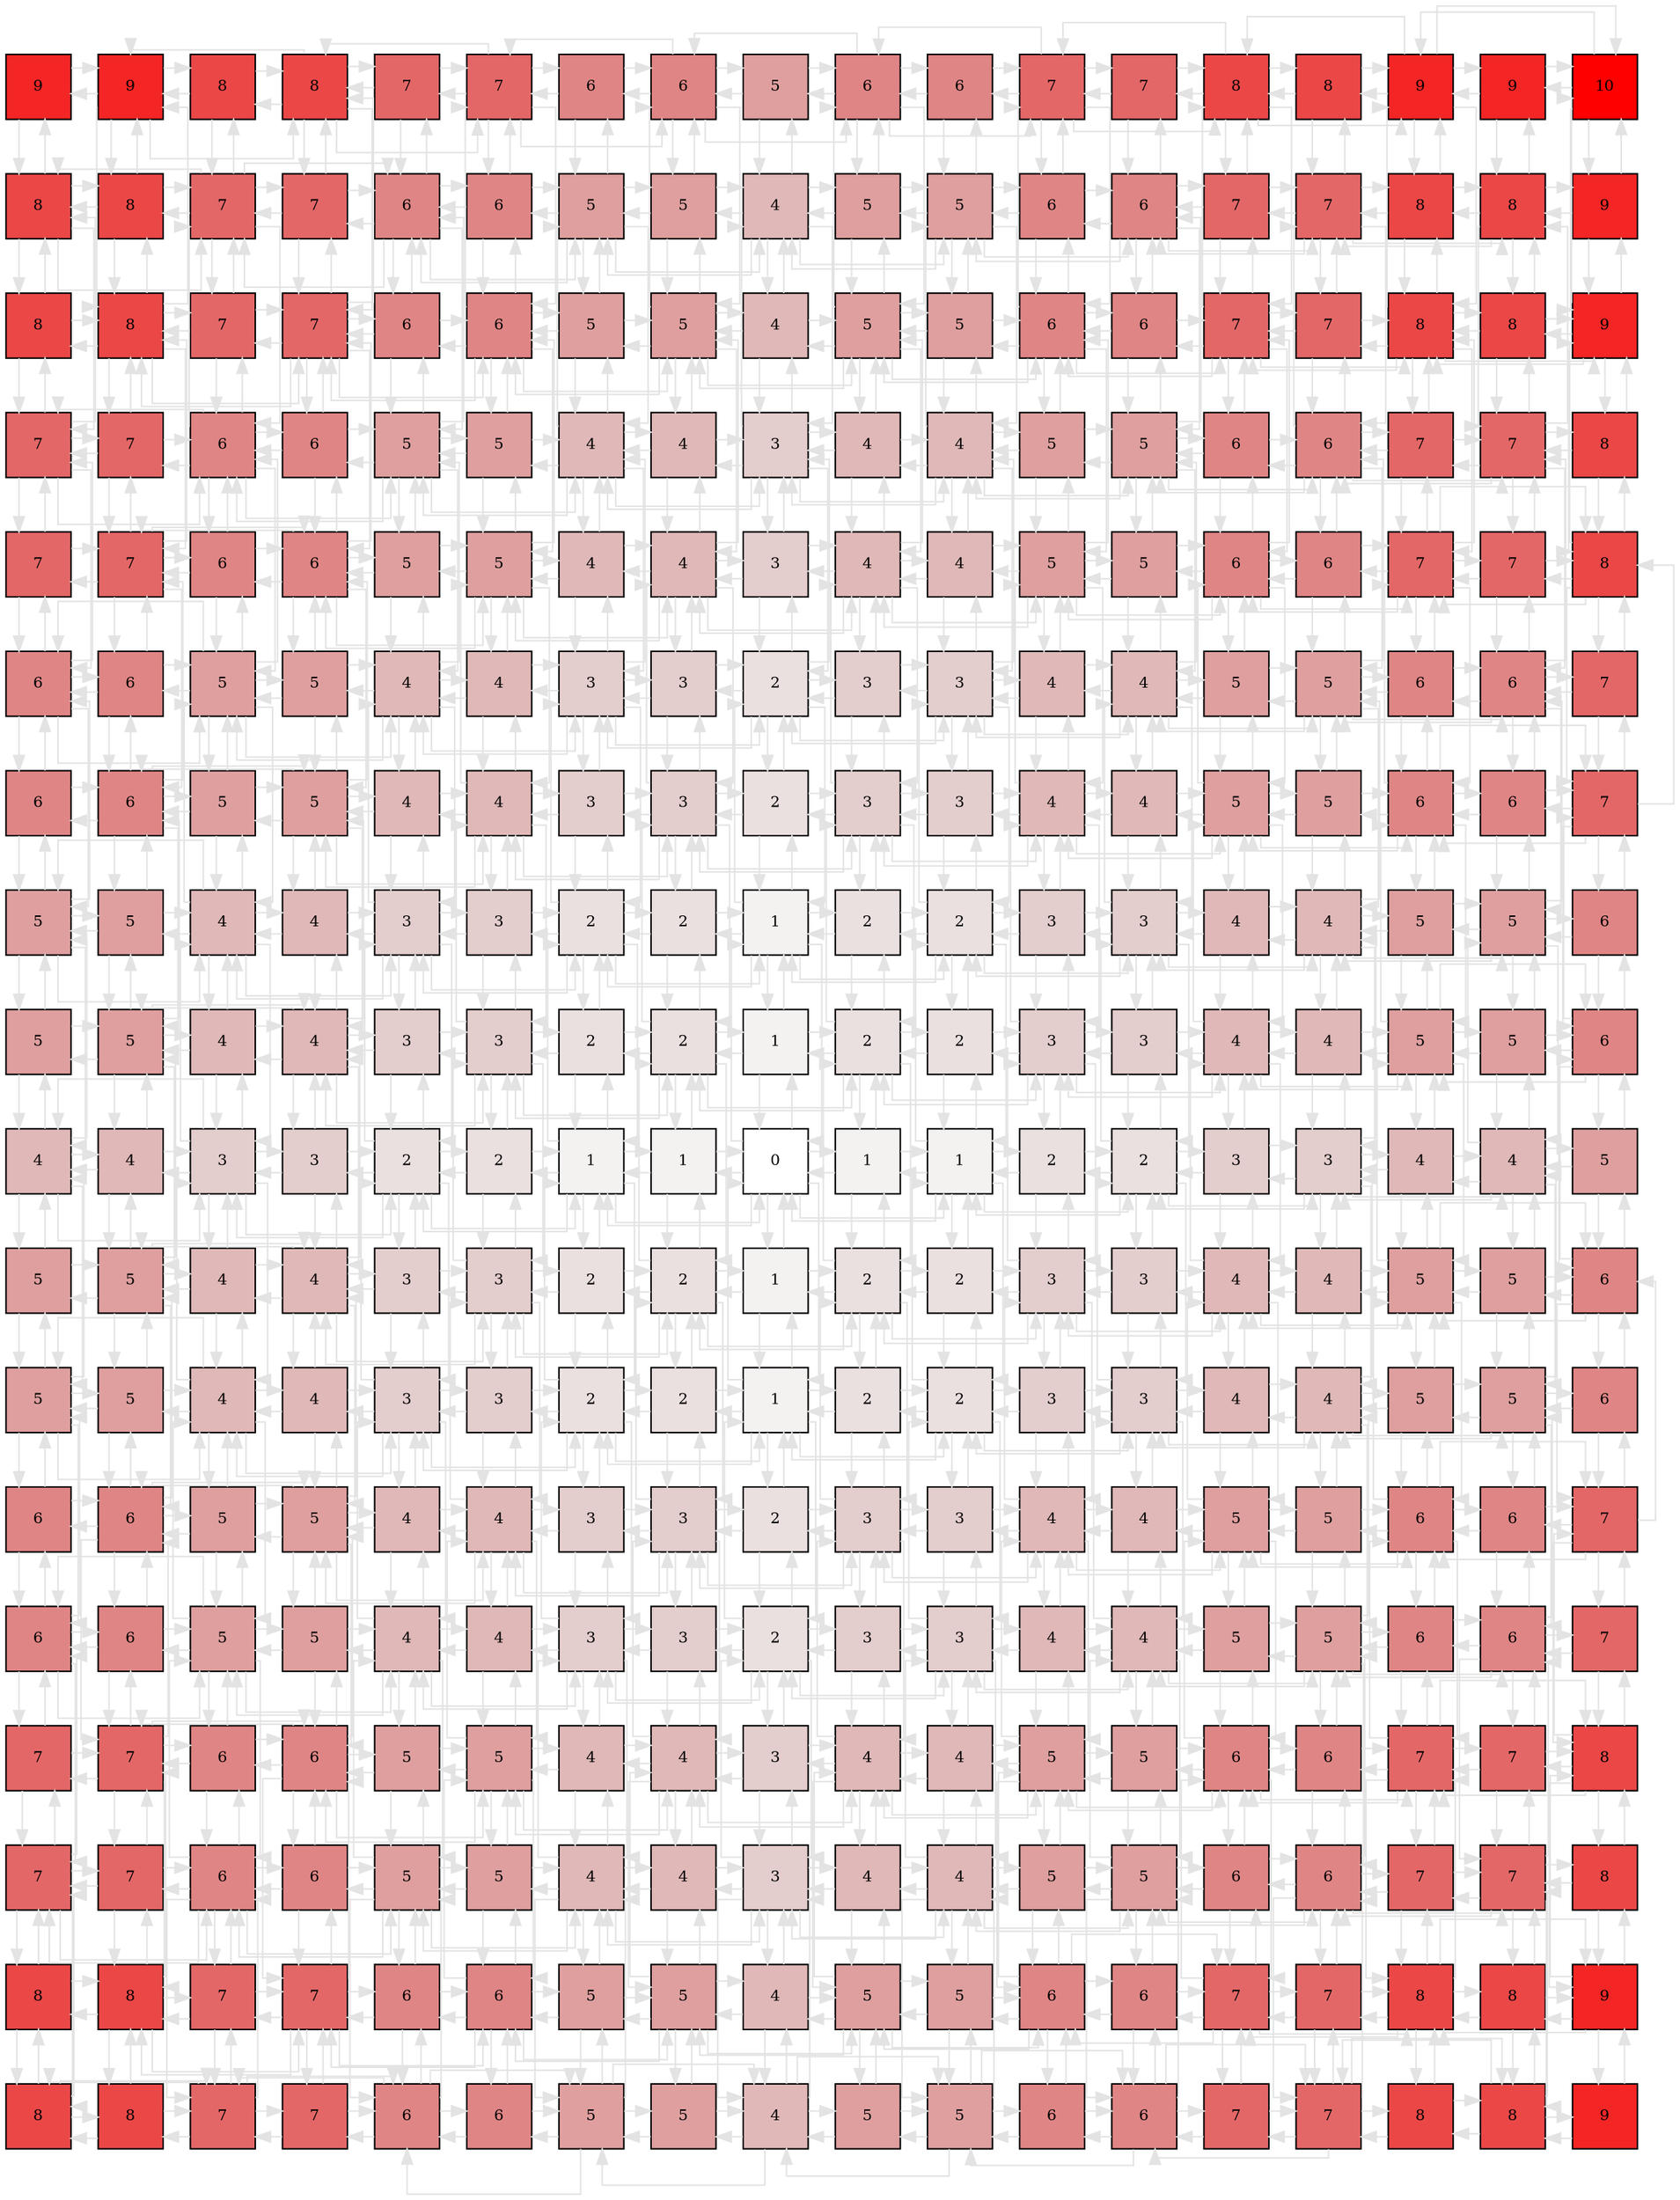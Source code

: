 digraph layout  {
rankdir=TB;
splines=ortho;
node [fixedsize=false, style=filled, width="0.6"];
edge [constraint=false];
0 [fillcolor="#f42525", fontsize=10, label=9, shape=square, tooltip=" "];
1 [fillcolor="#f42525", fontsize=10, label=9, shape=square, tooltip=" "];
2 [fillcolor="#eb4747", fontsize=10, label=8, shape=square, tooltip=" "];
3 [fillcolor="#eb4747", fontsize=10, label=8, shape=square, tooltip=" "];
4 [fillcolor="#e46767", fontsize=10, label=7, shape=square, tooltip=" "];
5 [fillcolor="#e46767", fontsize=10, label=7, shape=square, tooltip=" "];
6 [fillcolor="#e08585", fontsize=10, label=6, shape=square, tooltip=" "];
7 [fillcolor="#e08585", fontsize=10, label=6, shape=square, tooltip=" "];
8 [fillcolor="#df9f9f", fontsize=10, label=5, shape=square, tooltip=" "];
9 [fillcolor="#e08585", fontsize=10, label=6, shape=square, tooltip=" "];
10 [fillcolor="#e08585", fontsize=10, label=6, shape=square, tooltip=" "];
11 [fillcolor="#e46767", fontsize=10, label=7, shape=square, tooltip=" "];
12 [fillcolor="#e46767", fontsize=10, label=7, shape=square, tooltip=" "];
13 [fillcolor="#eb4747", fontsize=10, label=8, shape=square, tooltip=" "];
14 [fillcolor="#eb4747", fontsize=10, label=8, shape=square, tooltip=" "];
15 [fillcolor="#f42525", fontsize=10, label=9, shape=square, tooltip=" "];
16 [fillcolor="#f42525", fontsize=10, label=9, shape=square, tooltip=" "];
17 [fillcolor=red, fontsize=10, label=10, shape=square, tooltip=" "];
18 [fillcolor="#eb4747", fontsize=10, label=8, shape=square, tooltip=" "];
19 [fillcolor="#eb4747", fontsize=10, label=8, shape=square, tooltip=" "];
20 [fillcolor="#e46767", fontsize=10, label=7, shape=square, tooltip=" "];
21 [fillcolor="#e46767", fontsize=10, label=7, shape=square, tooltip=" "];
22 [fillcolor="#e08585", fontsize=10, label=6, shape=square, tooltip=" "];
23 [fillcolor="#e08585", fontsize=10, label=6, shape=square, tooltip=" "];
24 [fillcolor="#df9f9f", fontsize=10, label=5, shape=square, tooltip=" "];
25 [fillcolor="#df9f9f", fontsize=10, label=5, shape=square, tooltip=" "];
26 [fillcolor="#e0b8b8", fontsize=10, label=4, shape=square, tooltip=" "];
27 [fillcolor="#df9f9f", fontsize=10, label=5, shape=square, tooltip=" "];
28 [fillcolor="#df9f9f", fontsize=10, label=5, shape=square, tooltip=" "];
29 [fillcolor="#e08585", fontsize=10, label=6, shape=square, tooltip=" "];
30 [fillcolor="#e08585", fontsize=10, label=6, shape=square, tooltip=" "];
31 [fillcolor="#e46767", fontsize=10, label=7, shape=square, tooltip=" "];
32 [fillcolor="#e46767", fontsize=10, label=7, shape=square, tooltip=" "];
33 [fillcolor="#eb4747", fontsize=10, label=8, shape=square, tooltip=" "];
34 [fillcolor="#eb4747", fontsize=10, label=8, shape=square, tooltip=" "];
35 [fillcolor="#f42525", fontsize=10, label=9, shape=square, tooltip=" "];
36 [fillcolor="#eb4747", fontsize=10, label=8, shape=square, tooltip=" "];
37 [fillcolor="#eb4747", fontsize=10, label=8, shape=square, tooltip=" "];
38 [fillcolor="#e46767", fontsize=10, label=7, shape=square, tooltip=" "];
39 [fillcolor="#e46767", fontsize=10, label=7, shape=square, tooltip=" "];
40 [fillcolor="#e08585", fontsize=10, label=6, shape=square, tooltip=" "];
41 [fillcolor="#e08585", fontsize=10, label=6, shape=square, tooltip=" "];
42 [fillcolor="#df9f9f", fontsize=10, label=5, shape=square, tooltip=" "];
43 [fillcolor="#df9f9f", fontsize=10, label=5, shape=square, tooltip=" "];
44 [fillcolor="#e0b8b8", fontsize=10, label=4, shape=square, tooltip=" "];
45 [fillcolor="#df9f9f", fontsize=10, label=5, shape=square, tooltip=" "];
46 [fillcolor="#df9f9f", fontsize=10, label=5, shape=square, tooltip=" "];
47 [fillcolor="#e08585", fontsize=10, label=6, shape=square, tooltip=" "];
48 [fillcolor="#e08585", fontsize=10, label=6, shape=square, tooltip=" "];
49 [fillcolor="#e46767", fontsize=10, label=7, shape=square, tooltip=" "];
50 [fillcolor="#e46767", fontsize=10, label=7, shape=square, tooltip=" "];
51 [fillcolor="#eb4747", fontsize=10, label=8, shape=square, tooltip=" "];
52 [fillcolor="#eb4747", fontsize=10, label=8, shape=square, tooltip=" "];
53 [fillcolor="#f42525", fontsize=10, label=9, shape=square, tooltip=" "];
54 [fillcolor="#e46767", fontsize=10, label=7, shape=square, tooltip=" "];
55 [fillcolor="#e46767", fontsize=10, label=7, shape=square, tooltip=" "];
56 [fillcolor="#e08585", fontsize=10, label=6, shape=square, tooltip=" "];
57 [fillcolor="#e08585", fontsize=10, label=6, shape=square, tooltip=" "];
58 [fillcolor="#df9f9f", fontsize=10, label=5, shape=square, tooltip=" "];
59 [fillcolor="#df9f9f", fontsize=10, label=5, shape=square, tooltip=" "];
60 [fillcolor="#e0b8b8", fontsize=10, label=4, shape=square, tooltip=" "];
61 [fillcolor="#e0b8b8", fontsize=10, label=4, shape=square, tooltip=" "];
62 [fillcolor="#e4cdcd", fontsize=10, label=3, shape=square, tooltip=" "];
63 [fillcolor="#e0b8b8", fontsize=10, label=4, shape=square, tooltip=" "];
64 [fillcolor="#e0b8b8", fontsize=10, label=4, shape=square, tooltip=" "];
65 [fillcolor="#df9f9f", fontsize=10, label=5, shape=square, tooltip=" "];
66 [fillcolor="#df9f9f", fontsize=10, label=5, shape=square, tooltip=" "];
67 [fillcolor="#e08585", fontsize=10, label=6, shape=square, tooltip=" "];
68 [fillcolor="#e08585", fontsize=10, label=6, shape=square, tooltip=" "];
69 [fillcolor="#e46767", fontsize=10, label=7, shape=square, tooltip=" "];
70 [fillcolor="#e46767", fontsize=10, label=7, shape=square, tooltip=" "];
71 [fillcolor="#eb4747", fontsize=10, label=8, shape=square, tooltip=" "];
72 [fillcolor="#e46767", fontsize=10, label=7, shape=square, tooltip=" "];
73 [fillcolor="#e46767", fontsize=10, label=7, shape=square, tooltip=" "];
74 [fillcolor="#e08585", fontsize=10, label=6, shape=square, tooltip=" "];
75 [fillcolor="#e08585", fontsize=10, label=6, shape=square, tooltip=" "];
76 [fillcolor="#df9f9f", fontsize=10, label=5, shape=square, tooltip=" "];
77 [fillcolor="#df9f9f", fontsize=10, label=5, shape=square, tooltip=" "];
78 [fillcolor="#e0b8b8", fontsize=10, label=4, shape=square, tooltip=" "];
79 [fillcolor="#e0b8b8", fontsize=10, label=4, shape=square, tooltip=" "];
80 [fillcolor="#e4cdcd", fontsize=10, label=3, shape=square, tooltip=" "];
81 [fillcolor="#e0b8b8", fontsize=10, label=4, shape=square, tooltip=" "];
82 [fillcolor="#e0b8b8", fontsize=10, label=4, shape=square, tooltip=" "];
83 [fillcolor="#df9f9f", fontsize=10, label=5, shape=square, tooltip=" "];
84 [fillcolor="#df9f9f", fontsize=10, label=5, shape=square, tooltip=" "];
85 [fillcolor="#e08585", fontsize=10, label=6, shape=square, tooltip=" "];
86 [fillcolor="#e08585", fontsize=10, label=6, shape=square, tooltip=" "];
87 [fillcolor="#e46767", fontsize=10, label=7, shape=square, tooltip=" "];
88 [fillcolor="#e46767", fontsize=10, label=7, shape=square, tooltip=" "];
89 [fillcolor="#eb4747", fontsize=10, label=8, shape=square, tooltip=" "];
90 [fillcolor="#e08585", fontsize=10, label=6, shape=square, tooltip=" "];
91 [fillcolor="#e08585", fontsize=10, label=6, shape=square, tooltip=" "];
92 [fillcolor="#df9f9f", fontsize=10, label=5, shape=square, tooltip=" "];
93 [fillcolor="#df9f9f", fontsize=10, label=5, shape=square, tooltip=" "];
94 [fillcolor="#e0b8b8", fontsize=10, label=4, shape=square, tooltip=" "];
95 [fillcolor="#e0b8b8", fontsize=10, label=4, shape=square, tooltip=" "];
96 [fillcolor="#e4cdcd", fontsize=10, label=3, shape=square, tooltip=" "];
97 [fillcolor="#e4cdcd", fontsize=10, label=3, shape=square, tooltip=" "];
98 [fillcolor="#ebe0e0", fontsize=10, label=2, shape=square, tooltip=" "];
99 [fillcolor="#e4cdcd", fontsize=10, label=3, shape=square, tooltip=" "];
100 [fillcolor="#e4cdcd", fontsize=10, label=3, shape=square, tooltip=" "];
101 [fillcolor="#e0b8b8", fontsize=10, label=4, shape=square, tooltip=" "];
102 [fillcolor="#e0b8b8", fontsize=10, label=4, shape=square, tooltip=" "];
103 [fillcolor="#df9f9f", fontsize=10, label=5, shape=square, tooltip=" "];
104 [fillcolor="#df9f9f", fontsize=10, label=5, shape=square, tooltip=" "];
105 [fillcolor="#e08585", fontsize=10, label=6, shape=square, tooltip=" "];
106 [fillcolor="#e08585", fontsize=10, label=6, shape=square, tooltip=" "];
107 [fillcolor="#e46767", fontsize=10, label=7, shape=square, tooltip=" "];
108 [fillcolor="#e08585", fontsize=10, label=6, shape=square, tooltip=" "];
109 [fillcolor="#e08585", fontsize=10, label=6, shape=square, tooltip=" "];
110 [fillcolor="#df9f9f", fontsize=10, label=5, shape=square, tooltip=" "];
111 [fillcolor="#df9f9f", fontsize=10, label=5, shape=square, tooltip=" "];
112 [fillcolor="#e0b8b8", fontsize=10, label=4, shape=square, tooltip=" "];
113 [fillcolor="#e0b8b8", fontsize=10, label=4, shape=square, tooltip=" "];
114 [fillcolor="#e4cdcd", fontsize=10, label=3, shape=square, tooltip=" "];
115 [fillcolor="#e4cdcd", fontsize=10, label=3, shape=square, tooltip=" "];
116 [fillcolor="#ebe0e0", fontsize=10, label=2, shape=square, tooltip=" "];
117 [fillcolor="#e4cdcd", fontsize=10, label=3, shape=square, tooltip=" "];
118 [fillcolor="#e4cdcd", fontsize=10, label=3, shape=square, tooltip=" "];
119 [fillcolor="#e0b8b8", fontsize=10, label=4, shape=square, tooltip=" "];
120 [fillcolor="#e0b8b8", fontsize=10, label=4, shape=square, tooltip=" "];
121 [fillcolor="#df9f9f", fontsize=10, label=5, shape=square, tooltip=" "];
122 [fillcolor="#df9f9f", fontsize=10, label=5, shape=square, tooltip=" "];
123 [fillcolor="#e08585", fontsize=10, label=6, shape=square, tooltip=" "];
124 [fillcolor="#e08585", fontsize=10, label=6, shape=square, tooltip=" "];
125 [fillcolor="#e46767", fontsize=10, label=7, shape=square, tooltip=" "];
126 [fillcolor="#df9f9f", fontsize=10, label=5, shape=square, tooltip=" "];
127 [fillcolor="#df9f9f", fontsize=10, label=5, shape=square, tooltip=" "];
128 [fillcolor="#e0b8b8", fontsize=10, label=4, shape=square, tooltip=" "];
129 [fillcolor="#e0b8b8", fontsize=10, label=4, shape=square, tooltip=" "];
130 [fillcolor="#e4cdcd", fontsize=10, label=3, shape=square, tooltip=" "];
131 [fillcolor="#e4cdcd", fontsize=10, label=3, shape=square, tooltip=" "];
132 [fillcolor="#ebe0e0", fontsize=10, label=2, shape=square, tooltip=" "];
133 [fillcolor="#ebe0e0", fontsize=10, label=2, shape=square, tooltip=" "];
134 [fillcolor="#f4f1f1", fontsize=10, label=1, shape=square, tooltip=" "];
135 [fillcolor="#ebe0e0", fontsize=10, label=2, shape=square, tooltip=" "];
136 [fillcolor="#ebe0e0", fontsize=10, label=2, shape=square, tooltip=" "];
137 [fillcolor="#e4cdcd", fontsize=10, label=3, shape=square, tooltip=" "];
138 [fillcolor="#e4cdcd", fontsize=10, label=3, shape=square, tooltip=" "];
139 [fillcolor="#e0b8b8", fontsize=10, label=4, shape=square, tooltip=" "];
140 [fillcolor="#e0b8b8", fontsize=10, label=4, shape=square, tooltip=" "];
141 [fillcolor="#df9f9f", fontsize=10, label=5, shape=square, tooltip=" "];
142 [fillcolor="#df9f9f", fontsize=10, label=5, shape=square, tooltip=" "];
143 [fillcolor="#e08585", fontsize=10, label=6, shape=square, tooltip=" "];
144 [fillcolor="#df9f9f", fontsize=10, label=5, shape=square, tooltip=" "];
145 [fillcolor="#df9f9f", fontsize=10, label=5, shape=square, tooltip=" "];
146 [fillcolor="#e0b8b8", fontsize=10, label=4, shape=square, tooltip=" "];
147 [fillcolor="#e0b8b8", fontsize=10, label=4, shape=square, tooltip=" "];
148 [fillcolor="#e4cdcd", fontsize=10, label=3, shape=square, tooltip=" "];
149 [fillcolor="#e4cdcd", fontsize=10, label=3, shape=square, tooltip=" "];
150 [fillcolor="#ebe0e0", fontsize=10, label=2, shape=square, tooltip=" "];
151 [fillcolor="#ebe0e0", fontsize=10, label=2, shape=square, tooltip=" "];
152 [fillcolor="#f4f1f1", fontsize=10, label=1, shape=square, tooltip=" "];
153 [fillcolor="#ebe0e0", fontsize=10, label=2, shape=square, tooltip=" "];
154 [fillcolor="#ebe0e0", fontsize=10, label=2, shape=square, tooltip=" "];
155 [fillcolor="#e4cdcd", fontsize=10, label=3, shape=square, tooltip=" "];
156 [fillcolor="#e4cdcd", fontsize=10, label=3, shape=square, tooltip=" "];
157 [fillcolor="#e0b8b8", fontsize=10, label=4, shape=square, tooltip=" "];
158 [fillcolor="#e0b8b8", fontsize=10, label=4, shape=square, tooltip=" "];
159 [fillcolor="#df9f9f", fontsize=10, label=5, shape=square, tooltip=" "];
160 [fillcolor="#df9f9f", fontsize=10, label=5, shape=square, tooltip=" "];
161 [fillcolor="#e08585", fontsize=10, label=6, shape=square, tooltip=" "];
162 [fillcolor="#e0b8b8", fontsize=10, label=4, shape=square, tooltip=" "];
163 [fillcolor="#e0b8b8", fontsize=10, label=4, shape=square, tooltip=" "];
164 [fillcolor="#e4cdcd", fontsize=10, label=3, shape=square, tooltip=" "];
165 [fillcolor="#e4cdcd", fontsize=10, label=3, shape=square, tooltip=" "];
166 [fillcolor="#ebe0e0", fontsize=10, label=2, shape=square, tooltip=" "];
167 [fillcolor="#ebe0e0", fontsize=10, label=2, shape=square, tooltip=" "];
168 [fillcolor="#f4f1f1", fontsize=10, label=1, shape=square, tooltip=" "];
169 [fillcolor="#f4f1f1", fontsize=10, label=1, shape=square, tooltip=" "];
170 [fillcolor=white, fontsize=10, label=0, shape=square, tooltip=" "];
171 [fillcolor="#f4f1f1", fontsize=10, label=1, shape=square, tooltip=" "];
172 [fillcolor="#f4f1f1", fontsize=10, label=1, shape=square, tooltip=" "];
173 [fillcolor="#ebe0e0", fontsize=10, label=2, shape=square, tooltip=" "];
174 [fillcolor="#ebe0e0", fontsize=10, label=2, shape=square, tooltip=" "];
175 [fillcolor="#e4cdcd", fontsize=10, label=3, shape=square, tooltip=" "];
176 [fillcolor="#e4cdcd", fontsize=10, label=3, shape=square, tooltip=" "];
177 [fillcolor="#e0b8b8", fontsize=10, label=4, shape=square, tooltip=" "];
178 [fillcolor="#e0b8b8", fontsize=10, label=4, shape=square, tooltip=" "];
179 [fillcolor="#df9f9f", fontsize=10, label=5, shape=square, tooltip=" "];
180 [fillcolor="#df9f9f", fontsize=10, label=5, shape=square, tooltip=" "];
181 [fillcolor="#df9f9f", fontsize=10, label=5, shape=square, tooltip=" "];
182 [fillcolor="#e0b8b8", fontsize=10, label=4, shape=square, tooltip=" "];
183 [fillcolor="#e0b8b8", fontsize=10, label=4, shape=square, tooltip=" "];
184 [fillcolor="#e4cdcd", fontsize=10, label=3, shape=square, tooltip=" "];
185 [fillcolor="#e4cdcd", fontsize=10, label=3, shape=square, tooltip=" "];
186 [fillcolor="#ebe0e0", fontsize=10, label=2, shape=square, tooltip=" "];
187 [fillcolor="#ebe0e0", fontsize=10, label=2, shape=square, tooltip=" "];
188 [fillcolor="#f4f1f1", fontsize=10, label=1, shape=square, tooltip=" "];
189 [fillcolor="#ebe0e0", fontsize=10, label=2, shape=square, tooltip=" "];
190 [fillcolor="#ebe0e0", fontsize=10, label=2, shape=square, tooltip=" "];
191 [fillcolor="#e4cdcd", fontsize=10, label=3, shape=square, tooltip=" "];
192 [fillcolor="#e4cdcd", fontsize=10, label=3, shape=square, tooltip=" "];
193 [fillcolor="#e0b8b8", fontsize=10, label=4, shape=square, tooltip=" "];
194 [fillcolor="#e0b8b8", fontsize=10, label=4, shape=square, tooltip=" "];
195 [fillcolor="#df9f9f", fontsize=10, label=5, shape=square, tooltip=" "];
196 [fillcolor="#df9f9f", fontsize=10, label=5, shape=square, tooltip=" "];
197 [fillcolor="#e08585", fontsize=10, label=6, shape=square, tooltip=" "];
198 [fillcolor="#df9f9f", fontsize=10, label=5, shape=square, tooltip=" "];
199 [fillcolor="#df9f9f", fontsize=10, label=5, shape=square, tooltip=" "];
200 [fillcolor="#e0b8b8", fontsize=10, label=4, shape=square, tooltip=" "];
201 [fillcolor="#e0b8b8", fontsize=10, label=4, shape=square, tooltip=" "];
202 [fillcolor="#e4cdcd", fontsize=10, label=3, shape=square, tooltip=" "];
203 [fillcolor="#e4cdcd", fontsize=10, label=3, shape=square, tooltip=" "];
204 [fillcolor="#ebe0e0", fontsize=10, label=2, shape=square, tooltip=" "];
205 [fillcolor="#ebe0e0", fontsize=10, label=2, shape=square, tooltip=" "];
206 [fillcolor="#f4f1f1", fontsize=10, label=1, shape=square, tooltip=" "];
207 [fillcolor="#ebe0e0", fontsize=10, label=2, shape=square, tooltip=" "];
208 [fillcolor="#ebe0e0", fontsize=10, label=2, shape=square, tooltip=" "];
209 [fillcolor="#e4cdcd", fontsize=10, label=3, shape=square, tooltip=" "];
210 [fillcolor="#e4cdcd", fontsize=10, label=3, shape=square, tooltip=" "];
211 [fillcolor="#e0b8b8", fontsize=10, label=4, shape=square, tooltip=" "];
212 [fillcolor="#e0b8b8", fontsize=10, label=4, shape=square, tooltip=" "];
213 [fillcolor="#df9f9f", fontsize=10, label=5, shape=square, tooltip=" "];
214 [fillcolor="#df9f9f", fontsize=10, label=5, shape=square, tooltip=" "];
215 [fillcolor="#e08585", fontsize=10, label=6, shape=square, tooltip=" "];
216 [fillcolor="#e08585", fontsize=10, label=6, shape=square, tooltip=" "];
217 [fillcolor="#e08585", fontsize=10, label=6, shape=square, tooltip=" "];
218 [fillcolor="#df9f9f", fontsize=10, label=5, shape=square, tooltip=" "];
219 [fillcolor="#df9f9f", fontsize=10, label=5, shape=square, tooltip=" "];
220 [fillcolor="#e0b8b8", fontsize=10, label=4, shape=square, tooltip=" "];
221 [fillcolor="#e0b8b8", fontsize=10, label=4, shape=square, tooltip=" "];
222 [fillcolor="#e4cdcd", fontsize=10, label=3, shape=square, tooltip=" "];
223 [fillcolor="#e4cdcd", fontsize=10, label=3, shape=square, tooltip=" "];
224 [fillcolor="#ebe0e0", fontsize=10, label=2, shape=square, tooltip=" "];
225 [fillcolor="#e4cdcd", fontsize=10, label=3, shape=square, tooltip=" "];
226 [fillcolor="#e4cdcd", fontsize=10, label=3, shape=square, tooltip=" "];
227 [fillcolor="#e0b8b8", fontsize=10, label=4, shape=square, tooltip=" "];
228 [fillcolor="#e0b8b8", fontsize=10, label=4, shape=square, tooltip=" "];
229 [fillcolor="#df9f9f", fontsize=10, label=5, shape=square, tooltip=" "];
230 [fillcolor="#df9f9f", fontsize=10, label=5, shape=square, tooltip=" "];
231 [fillcolor="#e08585", fontsize=10, label=6, shape=square, tooltip=" "];
232 [fillcolor="#e08585", fontsize=10, label=6, shape=square, tooltip=" "];
233 [fillcolor="#e46767", fontsize=10, label=7, shape=square, tooltip=" "];
234 [fillcolor="#e08585", fontsize=10, label=6, shape=square, tooltip=" "];
235 [fillcolor="#e08585", fontsize=10, label=6, shape=square, tooltip=" "];
236 [fillcolor="#df9f9f", fontsize=10, label=5, shape=square, tooltip=" "];
237 [fillcolor="#df9f9f", fontsize=10, label=5, shape=square, tooltip=" "];
238 [fillcolor="#e0b8b8", fontsize=10, label=4, shape=square, tooltip=" "];
239 [fillcolor="#e0b8b8", fontsize=10, label=4, shape=square, tooltip=" "];
240 [fillcolor="#e4cdcd", fontsize=10, label=3, shape=square, tooltip=" "];
241 [fillcolor="#e4cdcd", fontsize=10, label=3, shape=square, tooltip=" "];
242 [fillcolor="#ebe0e0", fontsize=10, label=2, shape=square, tooltip=" "];
243 [fillcolor="#e4cdcd", fontsize=10, label=3, shape=square, tooltip=" "];
244 [fillcolor="#e4cdcd", fontsize=10, label=3, shape=square, tooltip=" "];
245 [fillcolor="#e0b8b8", fontsize=10, label=4, shape=square, tooltip=" "];
246 [fillcolor="#e0b8b8", fontsize=10, label=4, shape=square, tooltip=" "];
247 [fillcolor="#df9f9f", fontsize=10, label=5, shape=square, tooltip=" "];
248 [fillcolor="#df9f9f", fontsize=10, label=5, shape=square, tooltip=" "];
249 [fillcolor="#e08585", fontsize=10, label=6, shape=square, tooltip=" "];
250 [fillcolor="#e08585", fontsize=10, label=6, shape=square, tooltip=" "];
251 [fillcolor="#e46767", fontsize=10, label=7, shape=square, tooltip=" "];
252 [fillcolor="#e46767", fontsize=10, label=7, shape=square, tooltip=" "];
253 [fillcolor="#e46767", fontsize=10, label=7, shape=square, tooltip=" "];
254 [fillcolor="#e08585", fontsize=10, label=6, shape=square, tooltip=" "];
255 [fillcolor="#e08585", fontsize=10, label=6, shape=square, tooltip=" "];
256 [fillcolor="#df9f9f", fontsize=10, label=5, shape=square, tooltip=" "];
257 [fillcolor="#df9f9f", fontsize=10, label=5, shape=square, tooltip=" "];
258 [fillcolor="#e0b8b8", fontsize=10, label=4, shape=square, tooltip=" "];
259 [fillcolor="#e0b8b8", fontsize=10, label=4, shape=square, tooltip=" "];
260 [fillcolor="#e4cdcd", fontsize=10, label=3, shape=square, tooltip=" "];
261 [fillcolor="#e0b8b8", fontsize=10, label=4, shape=square, tooltip=" "];
262 [fillcolor="#e0b8b8", fontsize=10, label=4, shape=square, tooltip=" "];
263 [fillcolor="#df9f9f", fontsize=10, label=5, shape=square, tooltip=" "];
264 [fillcolor="#df9f9f", fontsize=10, label=5, shape=square, tooltip=" "];
265 [fillcolor="#e08585", fontsize=10, label=6, shape=square, tooltip=" "];
266 [fillcolor="#e08585", fontsize=10, label=6, shape=square, tooltip=" "];
267 [fillcolor="#e46767", fontsize=10, label=7, shape=square, tooltip=" "];
268 [fillcolor="#e46767", fontsize=10, label=7, shape=square, tooltip=" "];
269 [fillcolor="#eb4747", fontsize=10, label=8, shape=square, tooltip=" "];
270 [fillcolor="#e46767", fontsize=10, label=7, shape=square, tooltip=" "];
271 [fillcolor="#e46767", fontsize=10, label=7, shape=square, tooltip=" "];
272 [fillcolor="#e08585", fontsize=10, label=6, shape=square, tooltip=" "];
273 [fillcolor="#e08585", fontsize=10, label=6, shape=square, tooltip=" "];
274 [fillcolor="#df9f9f", fontsize=10, label=5, shape=square, tooltip=" "];
275 [fillcolor="#df9f9f", fontsize=10, label=5, shape=square, tooltip=" "];
276 [fillcolor="#e0b8b8", fontsize=10, label=4, shape=square, tooltip=" "];
277 [fillcolor="#e0b8b8", fontsize=10, label=4, shape=square, tooltip=" "];
278 [fillcolor="#e4cdcd", fontsize=10, label=3, shape=square, tooltip=" "];
279 [fillcolor="#e0b8b8", fontsize=10, label=4, shape=square, tooltip=" "];
280 [fillcolor="#e0b8b8", fontsize=10, label=4, shape=square, tooltip=" "];
281 [fillcolor="#df9f9f", fontsize=10, label=5, shape=square, tooltip=" "];
282 [fillcolor="#df9f9f", fontsize=10, label=5, shape=square, tooltip=" "];
283 [fillcolor="#e08585", fontsize=10, label=6, shape=square, tooltip=" "];
284 [fillcolor="#e08585", fontsize=10, label=6, shape=square, tooltip=" "];
285 [fillcolor="#e46767", fontsize=10, label=7, shape=square, tooltip=" "];
286 [fillcolor="#e46767", fontsize=10, label=7, shape=square, tooltip=" "];
287 [fillcolor="#eb4747", fontsize=10, label=8, shape=square, tooltip=" "];
288 [fillcolor="#eb4747", fontsize=10, label=8, shape=square, tooltip=" "];
289 [fillcolor="#eb4747", fontsize=10, label=8, shape=square, tooltip=" "];
290 [fillcolor="#e46767", fontsize=10, label=7, shape=square, tooltip=" "];
291 [fillcolor="#e46767", fontsize=10, label=7, shape=square, tooltip=" "];
292 [fillcolor="#e08585", fontsize=10, label=6, shape=square, tooltip=" "];
293 [fillcolor="#e08585", fontsize=10, label=6, shape=square, tooltip=" "];
294 [fillcolor="#df9f9f", fontsize=10, label=5, shape=square, tooltip=" "];
295 [fillcolor="#df9f9f", fontsize=10, label=5, shape=square, tooltip=" "];
296 [fillcolor="#e0b8b8", fontsize=10, label=4, shape=square, tooltip=" "];
297 [fillcolor="#df9f9f", fontsize=10, label=5, shape=square, tooltip=" "];
298 [fillcolor="#df9f9f", fontsize=10, label=5, shape=square, tooltip=" "];
299 [fillcolor="#e08585", fontsize=10, label=6, shape=square, tooltip=" "];
300 [fillcolor="#e08585", fontsize=10, label=6, shape=square, tooltip=" "];
301 [fillcolor="#e46767", fontsize=10, label=7, shape=square, tooltip=" "];
302 [fillcolor="#e46767", fontsize=10, label=7, shape=square, tooltip=" "];
303 [fillcolor="#eb4747", fontsize=10, label=8, shape=square, tooltip=" "];
304 [fillcolor="#eb4747", fontsize=10, label=8, shape=square, tooltip=" "];
305 [fillcolor="#f42525", fontsize=10, label=9, shape=square, tooltip=" "];
306 [fillcolor="#eb4747", fontsize=10, label=8, shape=square, tooltip=" "];
307 [fillcolor="#eb4747", fontsize=10, label=8, shape=square, tooltip=" "];
308 [fillcolor="#e46767", fontsize=10, label=7, shape=square, tooltip=" "];
309 [fillcolor="#e46767", fontsize=10, label=7, shape=square, tooltip=" "];
310 [fillcolor="#e08585", fontsize=10, label=6, shape=square, tooltip=" "];
311 [fillcolor="#e08585", fontsize=10, label=6, shape=square, tooltip=" "];
312 [fillcolor="#df9f9f", fontsize=10, label=5, shape=square, tooltip=" "];
313 [fillcolor="#df9f9f", fontsize=10, label=5, shape=square, tooltip=" "];
314 [fillcolor="#e0b8b8", fontsize=10, label=4, shape=square, tooltip=" "];
315 [fillcolor="#df9f9f", fontsize=10, label=5, shape=square, tooltip=" "];
316 [fillcolor="#df9f9f", fontsize=10, label=5, shape=square, tooltip=" "];
317 [fillcolor="#e08585", fontsize=10, label=6, shape=square, tooltip=" "];
318 [fillcolor="#e08585", fontsize=10, label=6, shape=square, tooltip=" "];
319 [fillcolor="#e46767", fontsize=10, label=7, shape=square, tooltip=" "];
320 [fillcolor="#e46767", fontsize=10, label=7, shape=square, tooltip=" "];
321 [fillcolor="#eb4747", fontsize=10, label=8, shape=square, tooltip=" "];
322 [fillcolor="#eb4747", fontsize=10, label=8, shape=square, tooltip=" "];
323 [fillcolor="#f42525", fontsize=10, label=9, shape=square, tooltip=" "];
0 -> 1  [color=grey89, style="penwidth(0.1)", tooltip=" ", weight=1];
0 -> 18  [color=grey89, style="penwidth(0.1)", tooltip=" ", weight=1];
1 -> 0  [color=grey89, style="penwidth(0.1)", tooltip=" ", weight=1];
1 -> 2  [color=grey89, style="penwidth(0.1)", tooltip=" ", weight=1];
1 -> 19  [color=grey89, style="penwidth(0.1)", tooltip=" ", weight=1];
1 -> 37  [color=grey89, style="penwidth(0.1)", tooltip=" ", weight=1];
1 -> 3  [color=grey89, style="penwidth(0.1)", tooltip=" ", weight=1];
2 -> 1  [color=grey89, style="penwidth(0.1)", tooltip=" ", weight=1];
2 -> 3  [color=grey89, style="penwidth(0.1)", tooltip=" ", weight=1];
2 -> 20  [color=grey89, style="penwidth(0.1)", tooltip=" ", weight=1];
3 -> 2  [color=grey89, style="penwidth(0.1)", tooltip=" ", weight=1];
3 -> 4  [color=grey89, style="penwidth(0.1)", tooltip=" ", weight=1];
3 -> 21  [color=grey89, style="penwidth(0.1)", tooltip=" ", weight=1];
3 -> 39  [color=grey89, style="penwidth(0.1)", tooltip=" ", weight=1];
3 -> 5  [color=grey89, style="penwidth(0.1)", tooltip=" ", weight=1];
3 -> 1  [color=grey89, style="penwidth(0.1)", tooltip=" ", weight=1];
4 -> 3  [color=grey89, style="penwidth(0.1)", tooltip=" ", weight=1];
4 -> 5  [color=grey89, style="penwidth(0.1)", tooltip=" ", weight=1];
4 -> 22  [color=grey89, style="penwidth(0.1)", tooltip=" ", weight=1];
5 -> 4  [color=grey89, style="penwidth(0.1)", tooltip=" ", weight=1];
5 -> 6  [color=grey89, style="penwidth(0.1)", tooltip=" ", weight=1];
5 -> 23  [color=grey89, style="penwidth(0.1)", tooltip=" ", weight=1];
5 -> 41  [color=grey89, style="penwidth(0.1)", tooltip=" ", weight=1];
5 -> 7  [color=grey89, style="penwidth(0.1)", tooltip=" ", weight=1];
5 -> 3  [color=grey89, style="penwidth(0.1)", tooltip=" ", weight=1];
6 -> 5  [color=grey89, style="penwidth(0.1)", tooltip=" ", weight=1];
6 -> 7  [color=grey89, style="penwidth(0.1)", tooltip=" ", weight=1];
6 -> 24  [color=grey89, style="penwidth(0.1)", tooltip=" ", weight=1];
7 -> 6  [color=grey89, style="penwidth(0.1)", tooltip=" ", weight=1];
7 -> 8  [color=grey89, style="penwidth(0.1)", tooltip=" ", weight=1];
7 -> 25  [color=grey89, style="penwidth(0.1)", tooltip=" ", weight=1];
7 -> 43  [color=grey89, style="penwidth(0.1)", tooltip=" ", weight=1];
7 -> 9  [color=grey89, style="penwidth(0.1)", tooltip=" ", weight=1];
7 -> 5  [color=grey89, style="penwidth(0.1)", tooltip=" ", weight=1];
8 -> 7  [color=grey89, style="penwidth(0.1)", tooltip=" ", weight=1];
8 -> 9  [color=grey89, style="penwidth(0.1)", tooltip=" ", weight=1];
8 -> 26  [color=grey89, style="penwidth(0.1)", tooltip=" ", weight=1];
9 -> 8  [color=grey89, style="penwidth(0.1)", tooltip=" ", weight=1];
9 -> 10  [color=grey89, style="penwidth(0.1)", tooltip=" ", weight=1];
9 -> 27  [color=grey89, style="penwidth(0.1)", tooltip=" ", weight=1];
9 -> 45  [color=grey89, style="penwidth(0.1)", tooltip=" ", weight=1];
9 -> 11  [color=grey89, style="penwidth(0.1)", tooltip=" ", weight=1];
9 -> 7  [color=grey89, style="penwidth(0.1)", tooltip=" ", weight=1];
10 -> 9  [color=grey89, style="penwidth(0.1)", tooltip=" ", weight=1];
10 -> 11  [color=grey89, style="penwidth(0.1)", tooltip=" ", weight=1];
10 -> 28  [color=grey89, style="penwidth(0.1)", tooltip=" ", weight=1];
11 -> 10  [color=grey89, style="penwidth(0.1)", tooltip=" ", weight=1];
11 -> 12  [color=grey89, style="penwidth(0.1)", tooltip=" ", weight=1];
11 -> 29  [color=grey89, style="penwidth(0.1)", tooltip=" ", weight=1];
11 -> 47  [color=grey89, style="penwidth(0.1)", tooltip=" ", weight=1];
11 -> 13  [color=grey89, style="penwidth(0.1)", tooltip=" ", weight=1];
11 -> 9  [color=grey89, style="penwidth(0.1)", tooltip=" ", weight=1];
12 -> 11  [color=grey89, style="penwidth(0.1)", tooltip=" ", weight=1];
12 -> 13  [color=grey89, style="penwidth(0.1)", tooltip=" ", weight=1];
12 -> 30  [color=grey89, style="penwidth(0.1)", tooltip=" ", weight=1];
13 -> 12  [color=grey89, style="penwidth(0.1)", tooltip=" ", weight=1];
13 -> 14  [color=grey89, style="penwidth(0.1)", tooltip=" ", weight=1];
13 -> 31  [color=grey89, style="penwidth(0.1)", tooltip=" ", weight=1];
13 -> 49  [color=grey89, style="penwidth(0.1)", tooltip=" ", weight=1];
13 -> 15  [color=grey89, style="penwidth(0.1)", tooltip=" ", weight=1];
13 -> 11  [color=grey89, style="penwidth(0.1)", tooltip=" ", weight=1];
14 -> 13  [color=grey89, style="penwidth(0.1)", tooltip=" ", weight=1];
14 -> 15  [color=grey89, style="penwidth(0.1)", tooltip=" ", weight=1];
14 -> 32  [color=grey89, style="penwidth(0.1)", tooltip=" ", weight=1];
15 -> 14  [color=grey89, style="penwidth(0.1)", tooltip=" ", weight=1];
15 -> 16  [color=grey89, style="penwidth(0.1)", tooltip=" ", weight=1];
15 -> 33  [color=grey89, style="penwidth(0.1)", tooltip=" ", weight=1];
15 -> 51  [color=grey89, style="penwidth(0.1)", tooltip=" ", weight=1];
15 -> 17  [color=grey89, style="penwidth(0.1)", tooltip=" ", weight=1];
15 -> 13  [color=grey89, style="penwidth(0.1)", tooltip=" ", weight=1];
16 -> 15  [color=grey89, style="penwidth(0.1)", tooltip=" ", weight=1];
16 -> 17  [color=grey89, style="penwidth(0.1)", tooltip=" ", weight=1];
16 -> 34  [color=grey89, style="penwidth(0.1)", tooltip=" ", weight=1];
17 -> 16  [color=grey89, style="penwidth(0.1)", tooltip=" ", weight=1];
17 -> 35  [color=grey89, style="penwidth(0.1)", tooltip=" ", weight=1];
17 -> 53  [color=grey89, style="penwidth(0.1)", tooltip=" ", weight=1];
17 -> 15  [color=grey89, style="penwidth(0.1)", tooltip=" ", weight=1];
18 -> 0  [color=grey89, style="penwidth(0.1)", tooltip=" ", weight=1];
18 -> 19  [color=grey89, style="penwidth(0.1)", tooltip=" ", weight=1];
18 -> 36  [color=grey89, style="penwidth(0.1)", tooltip=" ", weight=1];
18 -> 54  [color=grey89, style="penwidth(0.1)", tooltip=" ", weight=1];
18 -> 20  [color=grey89, style="penwidth(0.1)", tooltip=" ", weight=1];
19 -> 1  [color=grey89, style="penwidth(0.1)", tooltip=" ", weight=1];
19 -> 18  [color=grey89, style="penwidth(0.1)", tooltip=" ", weight=1];
19 -> 20  [color=grey89, style="penwidth(0.1)", tooltip=" ", weight=1];
19 -> 37  [color=grey89, style="penwidth(0.1)", tooltip=" ", weight=1];
20 -> 2  [color=grey89, style="penwidth(0.1)", tooltip=" ", weight=1];
20 -> 19  [color=grey89, style="penwidth(0.1)", tooltip=" ", weight=1];
20 -> 21  [color=grey89, style="penwidth(0.1)", tooltip=" ", weight=1];
20 -> 38  [color=grey89, style="penwidth(0.1)", tooltip=" ", weight=1];
20 -> 56  [color=grey89, style="penwidth(0.1)", tooltip=" ", weight=1];
20 -> 22  [color=grey89, style="penwidth(0.1)", tooltip=" ", weight=1];
20 -> 18  [color=grey89, style="penwidth(0.1)", tooltip=" ", weight=1];
21 -> 3  [color=grey89, style="penwidth(0.1)", tooltip=" ", weight=1];
21 -> 20  [color=grey89, style="penwidth(0.1)", tooltip=" ", weight=1];
21 -> 22  [color=grey89, style="penwidth(0.1)", tooltip=" ", weight=1];
21 -> 39  [color=grey89, style="penwidth(0.1)", tooltip=" ", weight=1];
22 -> 4  [color=grey89, style="penwidth(0.1)", tooltip=" ", weight=1];
22 -> 21  [color=grey89, style="penwidth(0.1)", tooltip=" ", weight=1];
22 -> 23  [color=grey89, style="penwidth(0.1)", tooltip=" ", weight=1];
22 -> 40  [color=grey89, style="penwidth(0.1)", tooltip=" ", weight=1];
22 -> 58  [color=grey89, style="penwidth(0.1)", tooltip=" ", weight=1];
22 -> 24  [color=grey89, style="penwidth(0.1)", tooltip=" ", weight=1];
22 -> 20  [color=grey89, style="penwidth(0.1)", tooltip=" ", weight=1];
23 -> 5  [color=grey89, style="penwidth(0.1)", tooltip=" ", weight=1];
23 -> 22  [color=grey89, style="penwidth(0.1)", tooltip=" ", weight=1];
23 -> 24  [color=grey89, style="penwidth(0.1)", tooltip=" ", weight=1];
23 -> 41  [color=grey89, style="penwidth(0.1)", tooltip=" ", weight=1];
24 -> 6  [color=grey89, style="penwidth(0.1)", tooltip=" ", weight=1];
24 -> 23  [color=grey89, style="penwidth(0.1)", tooltip=" ", weight=1];
24 -> 25  [color=grey89, style="penwidth(0.1)", tooltip=" ", weight=1];
24 -> 42  [color=grey89, style="penwidth(0.1)", tooltip=" ", weight=1];
24 -> 60  [color=grey89, style="penwidth(0.1)", tooltip=" ", weight=1];
24 -> 26  [color=grey89, style="penwidth(0.1)", tooltip=" ", weight=1];
24 -> 22  [color=grey89, style="penwidth(0.1)", tooltip=" ", weight=1];
25 -> 7  [color=grey89, style="penwidth(0.1)", tooltip=" ", weight=1];
25 -> 24  [color=grey89, style="penwidth(0.1)", tooltip=" ", weight=1];
25 -> 26  [color=grey89, style="penwidth(0.1)", tooltip=" ", weight=1];
25 -> 43  [color=grey89, style="penwidth(0.1)", tooltip=" ", weight=1];
26 -> 8  [color=grey89, style="penwidth(0.1)", tooltip=" ", weight=1];
26 -> 25  [color=grey89, style="penwidth(0.1)", tooltip=" ", weight=1];
26 -> 27  [color=grey89, style="penwidth(0.1)", tooltip=" ", weight=1];
26 -> 44  [color=grey89, style="penwidth(0.1)", tooltip=" ", weight=1];
26 -> 62  [color=grey89, style="penwidth(0.1)", tooltip=" ", weight=1];
26 -> 28  [color=grey89, style="penwidth(0.1)", tooltip=" ", weight=1];
26 -> 24  [color=grey89, style="penwidth(0.1)", tooltip=" ", weight=1];
27 -> 9  [color=grey89, style="penwidth(0.1)", tooltip=" ", weight=1];
27 -> 26  [color=grey89, style="penwidth(0.1)", tooltip=" ", weight=1];
27 -> 28  [color=grey89, style="penwidth(0.1)", tooltip=" ", weight=1];
27 -> 45  [color=grey89, style="penwidth(0.1)", tooltip=" ", weight=1];
28 -> 10  [color=grey89, style="penwidth(0.1)", tooltip=" ", weight=1];
28 -> 27  [color=grey89, style="penwidth(0.1)", tooltip=" ", weight=1];
28 -> 29  [color=grey89, style="penwidth(0.1)", tooltip=" ", weight=1];
28 -> 46  [color=grey89, style="penwidth(0.1)", tooltip=" ", weight=1];
28 -> 64  [color=grey89, style="penwidth(0.1)", tooltip=" ", weight=1];
28 -> 30  [color=grey89, style="penwidth(0.1)", tooltip=" ", weight=1];
28 -> 26  [color=grey89, style="penwidth(0.1)", tooltip=" ", weight=1];
29 -> 11  [color=grey89, style="penwidth(0.1)", tooltip=" ", weight=1];
29 -> 28  [color=grey89, style="penwidth(0.1)", tooltip=" ", weight=1];
29 -> 30  [color=grey89, style="penwidth(0.1)", tooltip=" ", weight=1];
29 -> 47  [color=grey89, style="penwidth(0.1)", tooltip=" ", weight=1];
30 -> 12  [color=grey89, style="penwidth(0.1)", tooltip=" ", weight=1];
30 -> 29  [color=grey89, style="penwidth(0.1)", tooltip=" ", weight=1];
30 -> 31  [color=grey89, style="penwidth(0.1)", tooltip=" ", weight=1];
30 -> 48  [color=grey89, style="penwidth(0.1)", tooltip=" ", weight=1];
30 -> 66  [color=grey89, style="penwidth(0.1)", tooltip=" ", weight=1];
30 -> 32  [color=grey89, style="penwidth(0.1)", tooltip=" ", weight=1];
30 -> 28  [color=grey89, style="penwidth(0.1)", tooltip=" ", weight=1];
31 -> 13  [color=grey89, style="penwidth(0.1)", tooltip=" ", weight=1];
31 -> 30  [color=grey89, style="penwidth(0.1)", tooltip=" ", weight=1];
31 -> 32  [color=grey89, style="penwidth(0.1)", tooltip=" ", weight=1];
31 -> 49  [color=grey89, style="penwidth(0.1)", tooltip=" ", weight=1];
32 -> 14  [color=grey89, style="penwidth(0.1)", tooltip=" ", weight=1];
32 -> 31  [color=grey89, style="penwidth(0.1)", tooltip=" ", weight=1];
32 -> 33  [color=grey89, style="penwidth(0.1)", tooltip=" ", weight=1];
32 -> 50  [color=grey89, style="penwidth(0.1)", tooltip=" ", weight=1];
32 -> 68  [color=grey89, style="penwidth(0.1)", tooltip=" ", weight=1];
32 -> 34  [color=grey89, style="penwidth(0.1)", tooltip=" ", weight=1];
32 -> 30  [color=grey89, style="penwidth(0.1)", tooltip=" ", weight=1];
33 -> 15  [color=grey89, style="penwidth(0.1)", tooltip=" ", weight=1];
33 -> 32  [color=grey89, style="penwidth(0.1)", tooltip=" ", weight=1];
33 -> 34  [color=grey89, style="penwidth(0.1)", tooltip=" ", weight=1];
33 -> 51  [color=grey89, style="penwidth(0.1)", tooltip=" ", weight=1];
34 -> 16  [color=grey89, style="penwidth(0.1)", tooltip=" ", weight=1];
34 -> 33  [color=grey89, style="penwidth(0.1)", tooltip=" ", weight=1];
34 -> 35  [color=grey89, style="penwidth(0.1)", tooltip=" ", weight=1];
34 -> 52  [color=grey89, style="penwidth(0.1)", tooltip=" ", weight=1];
34 -> 70  [color=grey89, style="penwidth(0.1)", tooltip=" ", weight=1];
34 -> 32  [color=grey89, style="penwidth(0.1)", tooltip=" ", weight=1];
35 -> 17  [color=grey89, style="penwidth(0.1)", tooltip=" ", weight=1];
35 -> 34  [color=grey89, style="penwidth(0.1)", tooltip=" ", weight=1];
35 -> 53  [color=grey89, style="penwidth(0.1)", tooltip=" ", weight=1];
36 -> 18  [color=grey89, style="penwidth(0.1)", tooltip=" ", weight=1];
36 -> 37  [color=grey89, style="penwidth(0.1)", tooltip=" ", weight=1];
36 -> 54  [color=grey89, style="penwidth(0.1)", tooltip=" ", weight=1];
37 -> 19  [color=grey89, style="penwidth(0.1)", tooltip=" ", weight=1];
37 -> 36  [color=grey89, style="penwidth(0.1)", tooltip=" ", weight=1];
37 -> 38  [color=grey89, style="penwidth(0.1)", tooltip=" ", weight=1];
37 -> 55  [color=grey89, style="penwidth(0.1)", tooltip=" ", weight=1];
37 -> 73  [color=grey89, style="penwidth(0.1)", tooltip=" ", weight=1];
37 -> 1  [color=grey89, style="penwidth(0.1)", tooltip=" ", weight=1];
37 -> 39  [color=grey89, style="penwidth(0.1)", tooltip=" ", weight=1];
38 -> 20  [color=grey89, style="penwidth(0.1)", tooltip=" ", weight=1];
38 -> 37  [color=grey89, style="penwidth(0.1)", tooltip=" ", weight=1];
38 -> 39  [color=grey89, style="penwidth(0.1)", tooltip=" ", weight=1];
38 -> 56  [color=grey89, style="penwidth(0.1)", tooltip=" ", weight=1];
39 -> 21  [color=grey89, style="penwidth(0.1)", tooltip=" ", weight=1];
39 -> 38  [color=grey89, style="penwidth(0.1)", tooltip=" ", weight=1];
39 -> 40  [color=grey89, style="penwidth(0.1)", tooltip=" ", weight=1];
39 -> 57  [color=grey89, style="penwidth(0.1)", tooltip=" ", weight=1];
39 -> 75  [color=grey89, style="penwidth(0.1)", tooltip=" ", weight=1];
39 -> 3  [color=grey89, style="penwidth(0.1)", tooltip=" ", weight=1];
39 -> 41  [color=grey89, style="penwidth(0.1)", tooltip=" ", weight=1];
39 -> 37  [color=grey89, style="penwidth(0.1)", tooltip=" ", weight=1];
40 -> 22  [color=grey89, style="penwidth(0.1)", tooltip=" ", weight=1];
40 -> 39  [color=grey89, style="penwidth(0.1)", tooltip=" ", weight=1];
40 -> 41  [color=grey89, style="penwidth(0.1)", tooltip=" ", weight=1];
40 -> 58  [color=grey89, style="penwidth(0.1)", tooltip=" ", weight=1];
41 -> 23  [color=grey89, style="penwidth(0.1)", tooltip=" ", weight=1];
41 -> 40  [color=grey89, style="penwidth(0.1)", tooltip=" ", weight=1];
41 -> 42  [color=grey89, style="penwidth(0.1)", tooltip=" ", weight=1];
41 -> 59  [color=grey89, style="penwidth(0.1)", tooltip=" ", weight=1];
41 -> 77  [color=grey89, style="penwidth(0.1)", tooltip=" ", weight=1];
41 -> 5  [color=grey89, style="penwidth(0.1)", tooltip=" ", weight=1];
41 -> 43  [color=grey89, style="penwidth(0.1)", tooltip=" ", weight=1];
41 -> 39  [color=grey89, style="penwidth(0.1)", tooltip=" ", weight=1];
42 -> 24  [color=grey89, style="penwidth(0.1)", tooltip=" ", weight=1];
42 -> 41  [color=grey89, style="penwidth(0.1)", tooltip=" ", weight=1];
42 -> 43  [color=grey89, style="penwidth(0.1)", tooltip=" ", weight=1];
42 -> 60  [color=grey89, style="penwidth(0.1)", tooltip=" ", weight=1];
43 -> 25  [color=grey89, style="penwidth(0.1)", tooltip=" ", weight=1];
43 -> 42  [color=grey89, style="penwidth(0.1)", tooltip=" ", weight=1];
43 -> 44  [color=grey89, style="penwidth(0.1)", tooltip=" ", weight=1];
43 -> 61  [color=grey89, style="penwidth(0.1)", tooltip=" ", weight=1];
43 -> 79  [color=grey89, style="penwidth(0.1)", tooltip=" ", weight=1];
43 -> 7  [color=grey89, style="penwidth(0.1)", tooltip=" ", weight=1];
43 -> 45  [color=grey89, style="penwidth(0.1)", tooltip=" ", weight=1];
43 -> 41  [color=grey89, style="penwidth(0.1)", tooltip=" ", weight=1];
44 -> 26  [color=grey89, style="penwidth(0.1)", tooltip=" ", weight=1];
44 -> 43  [color=grey89, style="penwidth(0.1)", tooltip=" ", weight=1];
44 -> 45  [color=grey89, style="penwidth(0.1)", tooltip=" ", weight=1];
44 -> 62  [color=grey89, style="penwidth(0.1)", tooltip=" ", weight=1];
45 -> 27  [color=grey89, style="penwidth(0.1)", tooltip=" ", weight=1];
45 -> 44  [color=grey89, style="penwidth(0.1)", tooltip=" ", weight=1];
45 -> 46  [color=grey89, style="penwidth(0.1)", tooltip=" ", weight=1];
45 -> 63  [color=grey89, style="penwidth(0.1)", tooltip=" ", weight=1];
45 -> 81  [color=grey89, style="penwidth(0.1)", tooltip=" ", weight=1];
45 -> 9  [color=grey89, style="penwidth(0.1)", tooltip=" ", weight=1];
45 -> 47  [color=grey89, style="penwidth(0.1)", tooltip=" ", weight=1];
45 -> 43  [color=grey89, style="penwidth(0.1)", tooltip=" ", weight=1];
46 -> 28  [color=grey89, style="penwidth(0.1)", tooltip=" ", weight=1];
46 -> 45  [color=grey89, style="penwidth(0.1)", tooltip=" ", weight=1];
46 -> 47  [color=grey89, style="penwidth(0.1)", tooltip=" ", weight=1];
46 -> 64  [color=grey89, style="penwidth(0.1)", tooltip=" ", weight=1];
47 -> 29  [color=grey89, style="penwidth(0.1)", tooltip=" ", weight=1];
47 -> 46  [color=grey89, style="penwidth(0.1)", tooltip=" ", weight=1];
47 -> 48  [color=grey89, style="penwidth(0.1)", tooltip=" ", weight=1];
47 -> 65  [color=grey89, style="penwidth(0.1)", tooltip=" ", weight=1];
47 -> 83  [color=grey89, style="penwidth(0.1)", tooltip=" ", weight=1];
47 -> 11  [color=grey89, style="penwidth(0.1)", tooltip=" ", weight=1];
47 -> 49  [color=grey89, style="penwidth(0.1)", tooltip=" ", weight=1];
47 -> 45  [color=grey89, style="penwidth(0.1)", tooltip=" ", weight=1];
48 -> 30  [color=grey89, style="penwidth(0.1)", tooltip=" ", weight=1];
48 -> 47  [color=grey89, style="penwidth(0.1)", tooltip=" ", weight=1];
48 -> 49  [color=grey89, style="penwidth(0.1)", tooltip=" ", weight=1];
48 -> 66  [color=grey89, style="penwidth(0.1)", tooltip=" ", weight=1];
49 -> 31  [color=grey89, style="penwidth(0.1)", tooltip=" ", weight=1];
49 -> 48  [color=grey89, style="penwidth(0.1)", tooltip=" ", weight=1];
49 -> 50  [color=grey89, style="penwidth(0.1)", tooltip=" ", weight=1];
49 -> 67  [color=grey89, style="penwidth(0.1)", tooltip=" ", weight=1];
49 -> 85  [color=grey89, style="penwidth(0.1)", tooltip=" ", weight=1];
49 -> 13  [color=grey89, style="penwidth(0.1)", tooltip=" ", weight=1];
49 -> 51  [color=grey89, style="penwidth(0.1)", tooltip=" ", weight=1];
49 -> 47  [color=grey89, style="penwidth(0.1)", tooltip=" ", weight=1];
50 -> 32  [color=grey89, style="penwidth(0.1)", tooltip=" ", weight=1];
50 -> 49  [color=grey89, style="penwidth(0.1)", tooltip=" ", weight=1];
50 -> 51  [color=grey89, style="penwidth(0.1)", tooltip=" ", weight=1];
50 -> 68  [color=grey89, style="penwidth(0.1)", tooltip=" ", weight=1];
51 -> 33  [color=grey89, style="penwidth(0.1)", tooltip=" ", weight=1];
51 -> 50  [color=grey89, style="penwidth(0.1)", tooltip=" ", weight=1];
51 -> 52  [color=grey89, style="penwidth(0.1)", tooltip=" ", weight=1];
51 -> 69  [color=grey89, style="penwidth(0.1)", tooltip=" ", weight=1];
51 -> 87  [color=grey89, style="penwidth(0.1)", tooltip=" ", weight=1];
51 -> 15  [color=grey89, style="penwidth(0.1)", tooltip=" ", weight=1];
51 -> 53  [color=grey89, style="penwidth(0.1)", tooltip=" ", weight=1];
51 -> 49  [color=grey89, style="penwidth(0.1)", tooltip=" ", weight=1];
52 -> 34  [color=grey89, style="penwidth(0.1)", tooltip=" ", weight=1];
52 -> 51  [color=grey89, style="penwidth(0.1)", tooltip=" ", weight=1];
52 -> 53  [color=grey89, style="penwidth(0.1)", tooltip=" ", weight=1];
52 -> 70  [color=grey89, style="penwidth(0.1)", tooltip=" ", weight=1];
53 -> 35  [color=grey89, style="penwidth(0.1)", tooltip=" ", weight=1];
53 -> 52  [color=grey89, style="penwidth(0.1)", tooltip=" ", weight=1];
53 -> 71  [color=grey89, style="penwidth(0.1)", tooltip=" ", weight=1];
53 -> 89  [color=grey89, style="penwidth(0.1)", tooltip=" ", weight=1];
53 -> 17  [color=grey89, style="penwidth(0.1)", tooltip=" ", weight=1];
53 -> 51  [color=grey89, style="penwidth(0.1)", tooltip=" ", weight=1];
54 -> 36  [color=grey89, style="penwidth(0.1)", tooltip=" ", weight=1];
54 -> 55  [color=grey89, style="penwidth(0.1)", tooltip=" ", weight=1];
54 -> 72  [color=grey89, style="penwidth(0.1)", tooltip=" ", weight=1];
54 -> 90  [color=grey89, style="penwidth(0.1)", tooltip=" ", weight=1];
54 -> 18  [color=grey89, style="penwidth(0.1)", tooltip=" ", weight=1];
54 -> 56  [color=grey89, style="penwidth(0.1)", tooltip=" ", weight=1];
55 -> 37  [color=grey89, style="penwidth(0.1)", tooltip=" ", weight=1];
55 -> 54  [color=grey89, style="penwidth(0.1)", tooltip=" ", weight=1];
55 -> 56  [color=grey89, style="penwidth(0.1)", tooltip=" ", weight=1];
55 -> 73  [color=grey89, style="penwidth(0.1)", tooltip=" ", weight=1];
56 -> 38  [color=grey89, style="penwidth(0.1)", tooltip=" ", weight=1];
56 -> 55  [color=grey89, style="penwidth(0.1)", tooltip=" ", weight=1];
56 -> 57  [color=grey89, style="penwidth(0.1)", tooltip=" ", weight=1];
56 -> 74  [color=grey89, style="penwidth(0.1)", tooltip=" ", weight=1];
56 -> 92  [color=grey89, style="penwidth(0.1)", tooltip=" ", weight=1];
56 -> 20  [color=grey89, style="penwidth(0.1)", tooltip=" ", weight=1];
56 -> 58  [color=grey89, style="penwidth(0.1)", tooltip=" ", weight=1];
56 -> 54  [color=grey89, style="penwidth(0.1)", tooltip=" ", weight=1];
57 -> 39  [color=grey89, style="penwidth(0.1)", tooltip=" ", weight=1];
57 -> 56  [color=grey89, style="penwidth(0.1)", tooltip=" ", weight=1];
57 -> 58  [color=grey89, style="penwidth(0.1)", tooltip=" ", weight=1];
57 -> 75  [color=grey89, style="penwidth(0.1)", tooltip=" ", weight=1];
58 -> 40  [color=grey89, style="penwidth(0.1)", tooltip=" ", weight=1];
58 -> 57  [color=grey89, style="penwidth(0.1)", tooltip=" ", weight=1];
58 -> 59  [color=grey89, style="penwidth(0.1)", tooltip=" ", weight=1];
58 -> 76  [color=grey89, style="penwidth(0.1)", tooltip=" ", weight=1];
58 -> 94  [color=grey89, style="penwidth(0.1)", tooltip=" ", weight=1];
58 -> 22  [color=grey89, style="penwidth(0.1)", tooltip=" ", weight=1];
58 -> 60  [color=grey89, style="penwidth(0.1)", tooltip=" ", weight=1];
58 -> 56  [color=grey89, style="penwidth(0.1)", tooltip=" ", weight=1];
59 -> 41  [color=grey89, style="penwidth(0.1)", tooltip=" ", weight=1];
59 -> 58  [color=grey89, style="penwidth(0.1)", tooltip=" ", weight=1];
59 -> 60  [color=grey89, style="penwidth(0.1)", tooltip=" ", weight=1];
59 -> 77  [color=grey89, style="penwidth(0.1)", tooltip=" ", weight=1];
60 -> 42  [color=grey89, style="penwidth(0.1)", tooltip=" ", weight=1];
60 -> 59  [color=grey89, style="penwidth(0.1)", tooltip=" ", weight=1];
60 -> 61  [color=grey89, style="penwidth(0.1)", tooltip=" ", weight=1];
60 -> 78  [color=grey89, style="penwidth(0.1)", tooltip=" ", weight=1];
60 -> 96  [color=grey89, style="penwidth(0.1)", tooltip=" ", weight=1];
60 -> 24  [color=grey89, style="penwidth(0.1)", tooltip=" ", weight=1];
60 -> 62  [color=grey89, style="penwidth(0.1)", tooltip=" ", weight=1];
60 -> 58  [color=grey89, style="penwidth(0.1)", tooltip=" ", weight=1];
61 -> 43  [color=grey89, style="penwidth(0.1)", tooltip=" ", weight=1];
61 -> 60  [color=grey89, style="penwidth(0.1)", tooltip=" ", weight=1];
61 -> 62  [color=grey89, style="penwidth(0.1)", tooltip=" ", weight=1];
61 -> 79  [color=grey89, style="penwidth(0.1)", tooltip=" ", weight=1];
62 -> 44  [color=grey89, style="penwidth(0.1)", tooltip=" ", weight=1];
62 -> 61  [color=grey89, style="penwidth(0.1)", tooltip=" ", weight=1];
62 -> 63  [color=grey89, style="penwidth(0.1)", tooltip=" ", weight=1];
62 -> 80  [color=grey89, style="penwidth(0.1)", tooltip=" ", weight=1];
62 -> 98  [color=grey89, style="penwidth(0.1)", tooltip=" ", weight=1];
62 -> 26  [color=grey89, style="penwidth(0.1)", tooltip=" ", weight=1];
62 -> 64  [color=grey89, style="penwidth(0.1)", tooltip=" ", weight=1];
62 -> 60  [color=grey89, style="penwidth(0.1)", tooltip=" ", weight=1];
63 -> 45  [color=grey89, style="penwidth(0.1)", tooltip=" ", weight=1];
63 -> 62  [color=grey89, style="penwidth(0.1)", tooltip=" ", weight=1];
63 -> 64  [color=grey89, style="penwidth(0.1)", tooltip=" ", weight=1];
63 -> 81  [color=grey89, style="penwidth(0.1)", tooltip=" ", weight=1];
64 -> 46  [color=grey89, style="penwidth(0.1)", tooltip=" ", weight=1];
64 -> 63  [color=grey89, style="penwidth(0.1)", tooltip=" ", weight=1];
64 -> 65  [color=grey89, style="penwidth(0.1)", tooltip=" ", weight=1];
64 -> 82  [color=grey89, style="penwidth(0.1)", tooltip=" ", weight=1];
64 -> 100  [color=grey89, style="penwidth(0.1)", tooltip=" ", weight=1];
64 -> 28  [color=grey89, style="penwidth(0.1)", tooltip=" ", weight=1];
64 -> 66  [color=grey89, style="penwidth(0.1)", tooltip=" ", weight=1];
64 -> 62  [color=grey89, style="penwidth(0.1)", tooltip=" ", weight=1];
65 -> 47  [color=grey89, style="penwidth(0.1)", tooltip=" ", weight=1];
65 -> 64  [color=grey89, style="penwidth(0.1)", tooltip=" ", weight=1];
65 -> 66  [color=grey89, style="penwidth(0.1)", tooltip=" ", weight=1];
65 -> 83  [color=grey89, style="penwidth(0.1)", tooltip=" ", weight=1];
66 -> 48  [color=grey89, style="penwidth(0.1)", tooltip=" ", weight=1];
66 -> 65  [color=grey89, style="penwidth(0.1)", tooltip=" ", weight=1];
66 -> 67  [color=grey89, style="penwidth(0.1)", tooltip=" ", weight=1];
66 -> 84  [color=grey89, style="penwidth(0.1)", tooltip=" ", weight=1];
66 -> 102  [color=grey89, style="penwidth(0.1)", tooltip=" ", weight=1];
66 -> 30  [color=grey89, style="penwidth(0.1)", tooltip=" ", weight=1];
66 -> 68  [color=grey89, style="penwidth(0.1)", tooltip=" ", weight=1];
66 -> 64  [color=grey89, style="penwidth(0.1)", tooltip=" ", weight=1];
67 -> 49  [color=grey89, style="penwidth(0.1)", tooltip=" ", weight=1];
67 -> 66  [color=grey89, style="penwidth(0.1)", tooltip=" ", weight=1];
67 -> 68  [color=grey89, style="penwidth(0.1)", tooltip=" ", weight=1];
67 -> 85  [color=grey89, style="penwidth(0.1)", tooltip=" ", weight=1];
68 -> 50  [color=grey89, style="penwidth(0.1)", tooltip=" ", weight=1];
68 -> 67  [color=grey89, style="penwidth(0.1)", tooltip=" ", weight=1];
68 -> 69  [color=grey89, style="penwidth(0.1)", tooltip=" ", weight=1];
68 -> 86  [color=grey89, style="penwidth(0.1)", tooltip=" ", weight=1];
68 -> 104  [color=grey89, style="penwidth(0.1)", tooltip=" ", weight=1];
68 -> 32  [color=grey89, style="penwidth(0.1)", tooltip=" ", weight=1];
68 -> 70  [color=grey89, style="penwidth(0.1)", tooltip=" ", weight=1];
68 -> 66  [color=grey89, style="penwidth(0.1)", tooltip=" ", weight=1];
69 -> 51  [color=grey89, style="penwidth(0.1)", tooltip=" ", weight=1];
69 -> 68  [color=grey89, style="penwidth(0.1)", tooltip=" ", weight=1];
69 -> 70  [color=grey89, style="penwidth(0.1)", tooltip=" ", weight=1];
69 -> 87  [color=grey89, style="penwidth(0.1)", tooltip=" ", weight=1];
70 -> 52  [color=grey89, style="penwidth(0.1)", tooltip=" ", weight=1];
70 -> 69  [color=grey89, style="penwidth(0.1)", tooltip=" ", weight=1];
70 -> 71  [color=grey89, style="penwidth(0.1)", tooltip=" ", weight=1];
70 -> 88  [color=grey89, style="penwidth(0.1)", tooltip=" ", weight=1];
70 -> 106  [color=grey89, style="penwidth(0.1)", tooltip=" ", weight=1];
70 -> 34  [color=grey89, style="penwidth(0.1)", tooltip=" ", weight=1];
70 -> 68  [color=grey89, style="penwidth(0.1)", tooltip=" ", weight=1];
71 -> 53  [color=grey89, style="penwidth(0.1)", tooltip=" ", weight=1];
71 -> 70  [color=grey89, style="penwidth(0.1)", tooltip=" ", weight=1];
71 -> 89  [color=grey89, style="penwidth(0.1)", tooltip=" ", weight=1];
72 -> 54  [color=grey89, style="penwidth(0.1)", tooltip=" ", weight=1];
72 -> 73  [color=grey89, style="penwidth(0.1)", tooltip=" ", weight=1];
72 -> 90  [color=grey89, style="penwidth(0.1)", tooltip=" ", weight=1];
73 -> 55  [color=grey89, style="penwidth(0.1)", tooltip=" ", weight=1];
73 -> 72  [color=grey89, style="penwidth(0.1)", tooltip=" ", weight=1];
73 -> 74  [color=grey89, style="penwidth(0.1)", tooltip=" ", weight=1];
73 -> 91  [color=grey89, style="penwidth(0.1)", tooltip=" ", weight=1];
73 -> 109  [color=grey89, style="penwidth(0.1)", tooltip=" ", weight=1];
73 -> 37  [color=grey89, style="penwidth(0.1)", tooltip=" ", weight=1];
73 -> 75  [color=grey89, style="penwidth(0.1)", tooltip=" ", weight=1];
74 -> 56  [color=grey89, style="penwidth(0.1)", tooltip=" ", weight=1];
74 -> 73  [color=grey89, style="penwidth(0.1)", tooltip=" ", weight=1];
74 -> 75  [color=grey89, style="penwidth(0.1)", tooltip=" ", weight=1];
74 -> 92  [color=grey89, style="penwidth(0.1)", tooltip=" ", weight=1];
75 -> 57  [color=grey89, style="penwidth(0.1)", tooltip=" ", weight=1];
75 -> 74  [color=grey89, style="penwidth(0.1)", tooltip=" ", weight=1];
75 -> 76  [color=grey89, style="penwidth(0.1)", tooltip=" ", weight=1];
75 -> 93  [color=grey89, style="penwidth(0.1)", tooltip=" ", weight=1];
75 -> 111  [color=grey89, style="penwidth(0.1)", tooltip=" ", weight=1];
75 -> 39  [color=grey89, style="penwidth(0.1)", tooltip=" ", weight=1];
75 -> 77  [color=grey89, style="penwidth(0.1)", tooltip=" ", weight=1];
75 -> 73  [color=grey89, style="penwidth(0.1)", tooltip=" ", weight=1];
76 -> 58  [color=grey89, style="penwidth(0.1)", tooltip=" ", weight=1];
76 -> 75  [color=grey89, style="penwidth(0.1)", tooltip=" ", weight=1];
76 -> 77  [color=grey89, style="penwidth(0.1)", tooltip=" ", weight=1];
76 -> 94  [color=grey89, style="penwidth(0.1)", tooltip=" ", weight=1];
77 -> 59  [color=grey89, style="penwidth(0.1)", tooltip=" ", weight=1];
77 -> 76  [color=grey89, style="penwidth(0.1)", tooltip=" ", weight=1];
77 -> 78  [color=grey89, style="penwidth(0.1)", tooltip=" ", weight=1];
77 -> 95  [color=grey89, style="penwidth(0.1)", tooltip=" ", weight=1];
77 -> 113  [color=grey89, style="penwidth(0.1)", tooltip=" ", weight=1];
77 -> 41  [color=grey89, style="penwidth(0.1)", tooltip=" ", weight=1];
77 -> 79  [color=grey89, style="penwidth(0.1)", tooltip=" ", weight=1];
77 -> 75  [color=grey89, style="penwidth(0.1)", tooltip=" ", weight=1];
78 -> 60  [color=grey89, style="penwidth(0.1)", tooltip=" ", weight=1];
78 -> 77  [color=grey89, style="penwidth(0.1)", tooltip=" ", weight=1];
78 -> 79  [color=grey89, style="penwidth(0.1)", tooltip=" ", weight=1];
78 -> 96  [color=grey89, style="penwidth(0.1)", tooltip=" ", weight=1];
79 -> 61  [color=grey89, style="penwidth(0.1)", tooltip=" ", weight=1];
79 -> 78  [color=grey89, style="penwidth(0.1)", tooltip=" ", weight=1];
79 -> 80  [color=grey89, style="penwidth(0.1)", tooltip=" ", weight=1];
79 -> 97  [color=grey89, style="penwidth(0.1)", tooltip=" ", weight=1];
79 -> 115  [color=grey89, style="penwidth(0.1)", tooltip=" ", weight=1];
79 -> 43  [color=grey89, style="penwidth(0.1)", tooltip=" ", weight=1];
79 -> 81  [color=grey89, style="penwidth(0.1)", tooltip=" ", weight=1];
79 -> 77  [color=grey89, style="penwidth(0.1)", tooltip=" ", weight=1];
80 -> 62  [color=grey89, style="penwidth(0.1)", tooltip=" ", weight=1];
80 -> 79  [color=grey89, style="penwidth(0.1)", tooltip=" ", weight=1];
80 -> 81  [color=grey89, style="penwidth(0.1)", tooltip=" ", weight=1];
80 -> 98  [color=grey89, style="penwidth(0.1)", tooltip=" ", weight=1];
81 -> 63  [color=grey89, style="penwidth(0.1)", tooltip=" ", weight=1];
81 -> 80  [color=grey89, style="penwidth(0.1)", tooltip=" ", weight=1];
81 -> 82  [color=grey89, style="penwidth(0.1)", tooltip=" ", weight=1];
81 -> 99  [color=grey89, style="penwidth(0.1)", tooltip=" ", weight=1];
81 -> 117  [color=grey89, style="penwidth(0.1)", tooltip=" ", weight=1];
81 -> 45  [color=grey89, style="penwidth(0.1)", tooltip=" ", weight=1];
81 -> 83  [color=grey89, style="penwidth(0.1)", tooltip=" ", weight=1];
81 -> 79  [color=grey89, style="penwidth(0.1)", tooltip=" ", weight=1];
82 -> 64  [color=grey89, style="penwidth(0.1)", tooltip=" ", weight=1];
82 -> 81  [color=grey89, style="penwidth(0.1)", tooltip=" ", weight=1];
82 -> 83  [color=grey89, style="penwidth(0.1)", tooltip=" ", weight=1];
82 -> 100  [color=grey89, style="penwidth(0.1)", tooltip=" ", weight=1];
83 -> 65  [color=grey89, style="penwidth(0.1)", tooltip=" ", weight=1];
83 -> 82  [color=grey89, style="penwidth(0.1)", tooltip=" ", weight=1];
83 -> 84  [color=grey89, style="penwidth(0.1)", tooltip=" ", weight=1];
83 -> 101  [color=grey89, style="penwidth(0.1)", tooltip=" ", weight=1];
83 -> 119  [color=grey89, style="penwidth(0.1)", tooltip=" ", weight=1];
83 -> 47  [color=grey89, style="penwidth(0.1)", tooltip=" ", weight=1];
83 -> 85  [color=grey89, style="penwidth(0.1)", tooltip=" ", weight=1];
83 -> 81  [color=grey89, style="penwidth(0.1)", tooltip=" ", weight=1];
84 -> 66  [color=grey89, style="penwidth(0.1)", tooltip=" ", weight=1];
84 -> 83  [color=grey89, style="penwidth(0.1)", tooltip=" ", weight=1];
84 -> 85  [color=grey89, style="penwidth(0.1)", tooltip=" ", weight=1];
84 -> 102  [color=grey89, style="penwidth(0.1)", tooltip=" ", weight=1];
85 -> 67  [color=grey89, style="penwidth(0.1)", tooltip=" ", weight=1];
85 -> 84  [color=grey89, style="penwidth(0.1)", tooltip=" ", weight=1];
85 -> 86  [color=grey89, style="penwidth(0.1)", tooltip=" ", weight=1];
85 -> 103  [color=grey89, style="penwidth(0.1)", tooltip=" ", weight=1];
85 -> 121  [color=grey89, style="penwidth(0.1)", tooltip=" ", weight=1];
85 -> 49  [color=grey89, style="penwidth(0.1)", tooltip=" ", weight=1];
85 -> 87  [color=grey89, style="penwidth(0.1)", tooltip=" ", weight=1];
85 -> 83  [color=grey89, style="penwidth(0.1)", tooltip=" ", weight=1];
86 -> 68  [color=grey89, style="penwidth(0.1)", tooltip=" ", weight=1];
86 -> 85  [color=grey89, style="penwidth(0.1)", tooltip=" ", weight=1];
86 -> 87  [color=grey89, style="penwidth(0.1)", tooltip=" ", weight=1];
86 -> 104  [color=grey89, style="penwidth(0.1)", tooltip=" ", weight=1];
87 -> 69  [color=grey89, style="penwidth(0.1)", tooltip=" ", weight=1];
87 -> 86  [color=grey89, style="penwidth(0.1)", tooltip=" ", weight=1];
87 -> 88  [color=grey89, style="penwidth(0.1)", tooltip=" ", weight=1];
87 -> 105  [color=grey89, style="penwidth(0.1)", tooltip=" ", weight=1];
87 -> 123  [color=grey89, style="penwidth(0.1)", tooltip=" ", weight=1];
87 -> 51  [color=grey89, style="penwidth(0.1)", tooltip=" ", weight=1];
87 -> 89  [color=grey89, style="penwidth(0.1)", tooltip=" ", weight=1];
87 -> 85  [color=grey89, style="penwidth(0.1)", tooltip=" ", weight=1];
88 -> 70  [color=grey89, style="penwidth(0.1)", tooltip=" ", weight=1];
88 -> 87  [color=grey89, style="penwidth(0.1)", tooltip=" ", weight=1];
88 -> 89  [color=grey89, style="penwidth(0.1)", tooltip=" ", weight=1];
88 -> 106  [color=grey89, style="penwidth(0.1)", tooltip=" ", weight=1];
89 -> 71  [color=grey89, style="penwidth(0.1)", tooltip=" ", weight=1];
89 -> 88  [color=grey89, style="penwidth(0.1)", tooltip=" ", weight=1];
89 -> 107  [color=grey89, style="penwidth(0.1)", tooltip=" ", weight=1];
89 -> 125  [color=grey89, style="penwidth(0.1)", tooltip=" ", weight=1];
89 -> 53  [color=grey89, style="penwidth(0.1)", tooltip=" ", weight=1];
89 -> 87  [color=grey89, style="penwidth(0.1)", tooltip=" ", weight=1];
90 -> 72  [color=grey89, style="penwidth(0.1)", tooltip=" ", weight=1];
90 -> 91  [color=grey89, style="penwidth(0.1)", tooltip=" ", weight=1];
90 -> 108  [color=grey89, style="penwidth(0.1)", tooltip=" ", weight=1];
90 -> 126  [color=grey89, style="penwidth(0.1)", tooltip=" ", weight=1];
90 -> 54  [color=grey89, style="penwidth(0.1)", tooltip=" ", weight=1];
90 -> 92  [color=grey89, style="penwidth(0.1)", tooltip=" ", weight=1];
91 -> 73  [color=grey89, style="penwidth(0.1)", tooltip=" ", weight=1];
91 -> 90  [color=grey89, style="penwidth(0.1)", tooltip=" ", weight=1];
91 -> 92  [color=grey89, style="penwidth(0.1)", tooltip=" ", weight=1];
91 -> 109  [color=grey89, style="penwidth(0.1)", tooltip=" ", weight=1];
92 -> 74  [color=grey89, style="penwidth(0.1)", tooltip=" ", weight=1];
92 -> 91  [color=grey89, style="penwidth(0.1)", tooltip=" ", weight=1];
92 -> 93  [color=grey89, style="penwidth(0.1)", tooltip=" ", weight=1];
92 -> 110  [color=grey89, style="penwidth(0.1)", tooltip=" ", weight=1];
92 -> 128  [color=grey89, style="penwidth(0.1)", tooltip=" ", weight=1];
92 -> 56  [color=grey89, style="penwidth(0.1)", tooltip=" ", weight=1];
92 -> 94  [color=grey89, style="penwidth(0.1)", tooltip=" ", weight=1];
92 -> 90  [color=grey89, style="penwidth(0.1)", tooltip=" ", weight=1];
93 -> 75  [color=grey89, style="penwidth(0.1)", tooltip=" ", weight=1];
93 -> 92  [color=grey89, style="penwidth(0.1)", tooltip=" ", weight=1];
93 -> 94  [color=grey89, style="penwidth(0.1)", tooltip=" ", weight=1];
93 -> 111  [color=grey89, style="penwidth(0.1)", tooltip=" ", weight=1];
94 -> 76  [color=grey89, style="penwidth(0.1)", tooltip=" ", weight=1];
94 -> 93  [color=grey89, style="penwidth(0.1)", tooltip=" ", weight=1];
94 -> 95  [color=grey89, style="penwidth(0.1)", tooltip=" ", weight=1];
94 -> 112  [color=grey89, style="penwidth(0.1)", tooltip=" ", weight=1];
94 -> 130  [color=grey89, style="penwidth(0.1)", tooltip=" ", weight=1];
94 -> 58  [color=grey89, style="penwidth(0.1)", tooltip=" ", weight=1];
94 -> 96  [color=grey89, style="penwidth(0.1)", tooltip=" ", weight=1];
94 -> 92  [color=grey89, style="penwidth(0.1)", tooltip=" ", weight=1];
95 -> 77  [color=grey89, style="penwidth(0.1)", tooltip=" ", weight=1];
95 -> 94  [color=grey89, style="penwidth(0.1)", tooltip=" ", weight=1];
95 -> 96  [color=grey89, style="penwidth(0.1)", tooltip=" ", weight=1];
95 -> 113  [color=grey89, style="penwidth(0.1)", tooltip=" ", weight=1];
96 -> 78  [color=grey89, style="penwidth(0.1)", tooltip=" ", weight=1];
96 -> 95  [color=grey89, style="penwidth(0.1)", tooltip=" ", weight=1];
96 -> 97  [color=grey89, style="penwidth(0.1)", tooltip=" ", weight=1];
96 -> 114  [color=grey89, style="penwidth(0.1)", tooltip=" ", weight=1];
96 -> 132  [color=grey89, style="penwidth(0.1)", tooltip=" ", weight=1];
96 -> 60  [color=grey89, style="penwidth(0.1)", tooltip=" ", weight=1];
96 -> 98  [color=grey89, style="penwidth(0.1)", tooltip=" ", weight=1];
96 -> 94  [color=grey89, style="penwidth(0.1)", tooltip=" ", weight=1];
97 -> 79  [color=grey89, style="penwidth(0.1)", tooltip=" ", weight=1];
97 -> 96  [color=grey89, style="penwidth(0.1)", tooltip=" ", weight=1];
97 -> 98  [color=grey89, style="penwidth(0.1)", tooltip=" ", weight=1];
97 -> 115  [color=grey89, style="penwidth(0.1)", tooltip=" ", weight=1];
98 -> 80  [color=grey89, style="penwidth(0.1)", tooltip=" ", weight=1];
98 -> 97  [color=grey89, style="penwidth(0.1)", tooltip=" ", weight=1];
98 -> 99  [color=grey89, style="penwidth(0.1)", tooltip=" ", weight=1];
98 -> 116  [color=grey89, style="penwidth(0.1)", tooltip=" ", weight=1];
98 -> 134  [color=grey89, style="penwidth(0.1)", tooltip=" ", weight=1];
98 -> 62  [color=grey89, style="penwidth(0.1)", tooltip=" ", weight=1];
98 -> 100  [color=grey89, style="penwidth(0.1)", tooltip=" ", weight=1];
98 -> 96  [color=grey89, style="penwidth(0.1)", tooltip=" ", weight=1];
99 -> 81  [color=grey89, style="penwidth(0.1)", tooltip=" ", weight=1];
99 -> 98  [color=grey89, style="penwidth(0.1)", tooltip=" ", weight=1];
99 -> 100  [color=grey89, style="penwidth(0.1)", tooltip=" ", weight=1];
99 -> 117  [color=grey89, style="penwidth(0.1)", tooltip=" ", weight=1];
100 -> 82  [color=grey89, style="penwidth(0.1)", tooltip=" ", weight=1];
100 -> 99  [color=grey89, style="penwidth(0.1)", tooltip=" ", weight=1];
100 -> 101  [color=grey89, style="penwidth(0.1)", tooltip=" ", weight=1];
100 -> 118  [color=grey89, style="penwidth(0.1)", tooltip=" ", weight=1];
100 -> 136  [color=grey89, style="penwidth(0.1)", tooltip=" ", weight=1];
100 -> 64  [color=grey89, style="penwidth(0.1)", tooltip=" ", weight=1];
100 -> 102  [color=grey89, style="penwidth(0.1)", tooltip=" ", weight=1];
100 -> 98  [color=grey89, style="penwidth(0.1)", tooltip=" ", weight=1];
101 -> 83  [color=grey89, style="penwidth(0.1)", tooltip=" ", weight=1];
101 -> 100  [color=grey89, style="penwidth(0.1)", tooltip=" ", weight=1];
101 -> 102  [color=grey89, style="penwidth(0.1)", tooltip=" ", weight=1];
101 -> 119  [color=grey89, style="penwidth(0.1)", tooltip=" ", weight=1];
102 -> 84  [color=grey89, style="penwidth(0.1)", tooltip=" ", weight=1];
102 -> 101  [color=grey89, style="penwidth(0.1)", tooltip=" ", weight=1];
102 -> 103  [color=grey89, style="penwidth(0.1)", tooltip=" ", weight=1];
102 -> 120  [color=grey89, style="penwidth(0.1)", tooltip=" ", weight=1];
102 -> 138  [color=grey89, style="penwidth(0.1)", tooltip=" ", weight=1];
102 -> 66  [color=grey89, style="penwidth(0.1)", tooltip=" ", weight=1];
102 -> 104  [color=grey89, style="penwidth(0.1)", tooltip=" ", weight=1];
102 -> 100  [color=grey89, style="penwidth(0.1)", tooltip=" ", weight=1];
103 -> 85  [color=grey89, style="penwidth(0.1)", tooltip=" ", weight=1];
103 -> 102  [color=grey89, style="penwidth(0.1)", tooltip=" ", weight=1];
103 -> 104  [color=grey89, style="penwidth(0.1)", tooltip=" ", weight=1];
103 -> 121  [color=grey89, style="penwidth(0.1)", tooltip=" ", weight=1];
104 -> 86  [color=grey89, style="penwidth(0.1)", tooltip=" ", weight=1];
104 -> 103  [color=grey89, style="penwidth(0.1)", tooltip=" ", weight=1];
104 -> 105  [color=grey89, style="penwidth(0.1)", tooltip=" ", weight=1];
104 -> 122  [color=grey89, style="penwidth(0.1)", tooltip=" ", weight=1];
104 -> 140  [color=grey89, style="penwidth(0.1)", tooltip=" ", weight=1];
104 -> 68  [color=grey89, style="penwidth(0.1)", tooltip=" ", weight=1];
104 -> 106  [color=grey89, style="penwidth(0.1)", tooltip=" ", weight=1];
104 -> 102  [color=grey89, style="penwidth(0.1)", tooltip=" ", weight=1];
105 -> 87  [color=grey89, style="penwidth(0.1)", tooltip=" ", weight=1];
105 -> 104  [color=grey89, style="penwidth(0.1)", tooltip=" ", weight=1];
105 -> 106  [color=grey89, style="penwidth(0.1)", tooltip=" ", weight=1];
105 -> 123  [color=grey89, style="penwidth(0.1)", tooltip=" ", weight=1];
106 -> 88  [color=grey89, style="penwidth(0.1)", tooltip=" ", weight=1];
106 -> 105  [color=grey89, style="penwidth(0.1)", tooltip=" ", weight=1];
106 -> 107  [color=grey89, style="penwidth(0.1)", tooltip=" ", weight=1];
106 -> 124  [color=grey89, style="penwidth(0.1)", tooltip=" ", weight=1];
106 -> 142  [color=grey89, style="penwidth(0.1)", tooltip=" ", weight=1];
106 -> 70  [color=grey89, style="penwidth(0.1)", tooltip=" ", weight=1];
106 -> 104  [color=grey89, style="penwidth(0.1)", tooltip=" ", weight=1];
107 -> 89  [color=grey89, style="penwidth(0.1)", tooltip=" ", weight=1];
107 -> 106  [color=grey89, style="penwidth(0.1)", tooltip=" ", weight=1];
107 -> 125  [color=grey89, style="penwidth(0.1)", tooltip=" ", weight=1];
108 -> 90  [color=grey89, style="penwidth(0.1)", tooltip=" ", weight=1];
108 -> 109  [color=grey89, style="penwidth(0.1)", tooltip=" ", weight=1];
108 -> 126  [color=grey89, style="penwidth(0.1)", tooltip=" ", weight=1];
109 -> 91  [color=grey89, style="penwidth(0.1)", tooltip=" ", weight=1];
109 -> 108  [color=grey89, style="penwidth(0.1)", tooltip=" ", weight=1];
109 -> 110  [color=grey89, style="penwidth(0.1)", tooltip=" ", weight=1];
109 -> 127  [color=grey89, style="penwidth(0.1)", tooltip=" ", weight=1];
109 -> 145  [color=grey89, style="penwidth(0.1)", tooltip=" ", weight=1];
109 -> 73  [color=grey89, style="penwidth(0.1)", tooltip=" ", weight=1];
109 -> 111  [color=grey89, style="penwidth(0.1)", tooltip=" ", weight=1];
110 -> 92  [color=grey89, style="penwidth(0.1)", tooltip=" ", weight=1];
110 -> 109  [color=grey89, style="penwidth(0.1)", tooltip=" ", weight=1];
110 -> 111  [color=grey89, style="penwidth(0.1)", tooltip=" ", weight=1];
110 -> 128  [color=grey89, style="penwidth(0.1)", tooltip=" ", weight=1];
111 -> 93  [color=grey89, style="penwidth(0.1)", tooltip=" ", weight=1];
111 -> 110  [color=grey89, style="penwidth(0.1)", tooltip=" ", weight=1];
111 -> 112  [color=grey89, style="penwidth(0.1)", tooltip=" ", weight=1];
111 -> 129  [color=grey89, style="penwidth(0.1)", tooltip=" ", weight=1];
111 -> 147  [color=grey89, style="penwidth(0.1)", tooltip=" ", weight=1];
111 -> 75  [color=grey89, style="penwidth(0.1)", tooltip=" ", weight=1];
111 -> 113  [color=grey89, style="penwidth(0.1)", tooltip=" ", weight=1];
111 -> 109  [color=grey89, style="penwidth(0.1)", tooltip=" ", weight=1];
112 -> 94  [color=grey89, style="penwidth(0.1)", tooltip=" ", weight=1];
112 -> 111  [color=grey89, style="penwidth(0.1)", tooltip=" ", weight=1];
112 -> 113  [color=grey89, style="penwidth(0.1)", tooltip=" ", weight=1];
112 -> 130  [color=grey89, style="penwidth(0.1)", tooltip=" ", weight=1];
113 -> 95  [color=grey89, style="penwidth(0.1)", tooltip=" ", weight=1];
113 -> 112  [color=grey89, style="penwidth(0.1)", tooltip=" ", weight=1];
113 -> 114  [color=grey89, style="penwidth(0.1)", tooltip=" ", weight=1];
113 -> 131  [color=grey89, style="penwidth(0.1)", tooltip=" ", weight=1];
113 -> 149  [color=grey89, style="penwidth(0.1)", tooltip=" ", weight=1];
113 -> 77  [color=grey89, style="penwidth(0.1)", tooltip=" ", weight=1];
113 -> 115  [color=grey89, style="penwidth(0.1)", tooltip=" ", weight=1];
113 -> 111  [color=grey89, style="penwidth(0.1)", tooltip=" ", weight=1];
114 -> 96  [color=grey89, style="penwidth(0.1)", tooltip=" ", weight=1];
114 -> 113  [color=grey89, style="penwidth(0.1)", tooltip=" ", weight=1];
114 -> 115  [color=grey89, style="penwidth(0.1)", tooltip=" ", weight=1];
114 -> 132  [color=grey89, style="penwidth(0.1)", tooltip=" ", weight=1];
115 -> 97  [color=grey89, style="penwidth(0.1)", tooltip=" ", weight=1];
115 -> 114  [color=grey89, style="penwidth(0.1)", tooltip=" ", weight=1];
115 -> 116  [color=grey89, style="penwidth(0.1)", tooltip=" ", weight=1];
115 -> 133  [color=grey89, style="penwidth(0.1)", tooltip=" ", weight=1];
115 -> 151  [color=grey89, style="penwidth(0.1)", tooltip=" ", weight=1];
115 -> 79  [color=grey89, style="penwidth(0.1)", tooltip=" ", weight=1];
115 -> 117  [color=grey89, style="penwidth(0.1)", tooltip=" ", weight=1];
115 -> 113  [color=grey89, style="penwidth(0.1)", tooltip=" ", weight=1];
116 -> 98  [color=grey89, style="penwidth(0.1)", tooltip=" ", weight=1];
116 -> 115  [color=grey89, style="penwidth(0.1)", tooltip=" ", weight=1];
116 -> 117  [color=grey89, style="penwidth(0.1)", tooltip=" ", weight=1];
116 -> 134  [color=grey89, style="penwidth(0.1)", tooltip=" ", weight=1];
117 -> 99  [color=grey89, style="penwidth(0.1)", tooltip=" ", weight=1];
117 -> 116  [color=grey89, style="penwidth(0.1)", tooltip=" ", weight=1];
117 -> 118  [color=grey89, style="penwidth(0.1)", tooltip=" ", weight=1];
117 -> 135  [color=grey89, style="penwidth(0.1)", tooltip=" ", weight=1];
117 -> 153  [color=grey89, style="penwidth(0.1)", tooltip=" ", weight=1];
117 -> 81  [color=grey89, style="penwidth(0.1)", tooltip=" ", weight=1];
117 -> 119  [color=grey89, style="penwidth(0.1)", tooltip=" ", weight=1];
117 -> 115  [color=grey89, style="penwidth(0.1)", tooltip=" ", weight=1];
118 -> 100  [color=grey89, style="penwidth(0.1)", tooltip=" ", weight=1];
118 -> 117  [color=grey89, style="penwidth(0.1)", tooltip=" ", weight=1];
118 -> 119  [color=grey89, style="penwidth(0.1)", tooltip=" ", weight=1];
118 -> 136  [color=grey89, style="penwidth(0.1)", tooltip=" ", weight=1];
119 -> 101  [color=grey89, style="penwidth(0.1)", tooltip=" ", weight=1];
119 -> 118  [color=grey89, style="penwidth(0.1)", tooltip=" ", weight=1];
119 -> 120  [color=grey89, style="penwidth(0.1)", tooltip=" ", weight=1];
119 -> 137  [color=grey89, style="penwidth(0.1)", tooltip=" ", weight=1];
119 -> 155  [color=grey89, style="penwidth(0.1)", tooltip=" ", weight=1];
119 -> 83  [color=grey89, style="penwidth(0.1)", tooltip=" ", weight=1];
119 -> 121  [color=grey89, style="penwidth(0.1)", tooltip=" ", weight=1];
119 -> 117  [color=grey89, style="penwidth(0.1)", tooltip=" ", weight=1];
120 -> 102  [color=grey89, style="penwidth(0.1)", tooltip=" ", weight=1];
120 -> 119  [color=grey89, style="penwidth(0.1)", tooltip=" ", weight=1];
120 -> 121  [color=grey89, style="penwidth(0.1)", tooltip=" ", weight=1];
120 -> 138  [color=grey89, style="penwidth(0.1)", tooltip=" ", weight=1];
121 -> 103  [color=grey89, style="penwidth(0.1)", tooltip=" ", weight=1];
121 -> 120  [color=grey89, style="penwidth(0.1)", tooltip=" ", weight=1];
121 -> 122  [color=grey89, style="penwidth(0.1)", tooltip=" ", weight=1];
121 -> 139  [color=grey89, style="penwidth(0.1)", tooltip=" ", weight=1];
121 -> 157  [color=grey89, style="penwidth(0.1)", tooltip=" ", weight=1];
121 -> 85  [color=grey89, style="penwidth(0.1)", tooltip=" ", weight=1];
121 -> 123  [color=grey89, style="penwidth(0.1)", tooltip=" ", weight=1];
121 -> 119  [color=grey89, style="penwidth(0.1)", tooltip=" ", weight=1];
122 -> 104  [color=grey89, style="penwidth(0.1)", tooltip=" ", weight=1];
122 -> 121  [color=grey89, style="penwidth(0.1)", tooltip=" ", weight=1];
122 -> 123  [color=grey89, style="penwidth(0.1)", tooltip=" ", weight=1];
122 -> 140  [color=grey89, style="penwidth(0.1)", tooltip=" ", weight=1];
123 -> 105  [color=grey89, style="penwidth(0.1)", tooltip=" ", weight=1];
123 -> 122  [color=grey89, style="penwidth(0.1)", tooltip=" ", weight=1];
123 -> 124  [color=grey89, style="penwidth(0.1)", tooltip=" ", weight=1];
123 -> 141  [color=grey89, style="penwidth(0.1)", tooltip=" ", weight=1];
123 -> 159  [color=grey89, style="penwidth(0.1)", tooltip=" ", weight=1];
123 -> 87  [color=grey89, style="penwidth(0.1)", tooltip=" ", weight=1];
123 -> 125  [color=grey89, style="penwidth(0.1)", tooltip=" ", weight=1];
123 -> 121  [color=grey89, style="penwidth(0.1)", tooltip=" ", weight=1];
124 -> 106  [color=grey89, style="penwidth(0.1)", tooltip=" ", weight=1];
124 -> 123  [color=grey89, style="penwidth(0.1)", tooltip=" ", weight=1];
124 -> 125  [color=grey89, style="penwidth(0.1)", tooltip=" ", weight=1];
124 -> 142  [color=grey89, style="penwidth(0.1)", tooltip=" ", weight=1];
125 -> 107  [color=grey89, style="penwidth(0.1)", tooltip=" ", weight=1];
125 -> 124  [color=grey89, style="penwidth(0.1)", tooltip=" ", weight=1];
125 -> 143  [color=grey89, style="penwidth(0.1)", tooltip=" ", weight=1];
125 -> 161  [color=grey89, style="penwidth(0.1)", tooltip=" ", weight=1];
125 -> 89  [color=grey89, style="penwidth(0.1)", tooltip=" ", weight=1];
125 -> 123  [color=grey89, style="penwidth(0.1)", tooltip=" ", weight=1];
126 -> 108  [color=grey89, style="penwidth(0.1)", tooltip=" ", weight=1];
126 -> 127  [color=grey89, style="penwidth(0.1)", tooltip=" ", weight=1];
126 -> 144  [color=grey89, style="penwidth(0.1)", tooltip=" ", weight=1];
126 -> 162  [color=grey89, style="penwidth(0.1)", tooltip=" ", weight=1];
126 -> 90  [color=grey89, style="penwidth(0.1)", tooltip=" ", weight=1];
126 -> 128  [color=grey89, style="penwidth(0.1)", tooltip=" ", weight=1];
127 -> 109  [color=grey89, style="penwidth(0.1)", tooltip=" ", weight=1];
127 -> 126  [color=grey89, style="penwidth(0.1)", tooltip=" ", weight=1];
127 -> 128  [color=grey89, style="penwidth(0.1)", tooltip=" ", weight=1];
127 -> 145  [color=grey89, style="penwidth(0.1)", tooltip=" ", weight=1];
128 -> 110  [color=grey89, style="penwidth(0.1)", tooltip=" ", weight=1];
128 -> 127  [color=grey89, style="penwidth(0.1)", tooltip=" ", weight=1];
128 -> 129  [color=grey89, style="penwidth(0.1)", tooltip=" ", weight=1];
128 -> 146  [color=grey89, style="penwidth(0.1)", tooltip=" ", weight=1];
128 -> 164  [color=grey89, style="penwidth(0.1)", tooltip=" ", weight=1];
128 -> 92  [color=grey89, style="penwidth(0.1)", tooltip=" ", weight=1];
128 -> 130  [color=grey89, style="penwidth(0.1)", tooltip=" ", weight=1];
128 -> 126  [color=grey89, style="penwidth(0.1)", tooltip=" ", weight=1];
129 -> 111  [color=grey89, style="penwidth(0.1)", tooltip=" ", weight=1];
129 -> 128  [color=grey89, style="penwidth(0.1)", tooltip=" ", weight=1];
129 -> 130  [color=grey89, style="penwidth(0.1)", tooltip=" ", weight=1];
129 -> 147  [color=grey89, style="penwidth(0.1)", tooltip=" ", weight=1];
130 -> 112  [color=grey89, style="penwidth(0.1)", tooltip=" ", weight=1];
130 -> 129  [color=grey89, style="penwidth(0.1)", tooltip=" ", weight=1];
130 -> 131  [color=grey89, style="penwidth(0.1)", tooltip=" ", weight=1];
130 -> 148  [color=grey89, style="penwidth(0.1)", tooltip=" ", weight=1];
130 -> 166  [color=grey89, style="penwidth(0.1)", tooltip=" ", weight=1];
130 -> 94  [color=grey89, style="penwidth(0.1)", tooltip=" ", weight=1];
130 -> 132  [color=grey89, style="penwidth(0.1)", tooltip=" ", weight=1];
130 -> 128  [color=grey89, style="penwidth(0.1)", tooltip=" ", weight=1];
131 -> 113  [color=grey89, style="penwidth(0.1)", tooltip=" ", weight=1];
131 -> 130  [color=grey89, style="penwidth(0.1)", tooltip=" ", weight=1];
131 -> 132  [color=grey89, style="penwidth(0.1)", tooltip=" ", weight=1];
131 -> 149  [color=grey89, style="penwidth(0.1)", tooltip=" ", weight=1];
132 -> 114  [color=grey89, style="penwidth(0.1)", tooltip=" ", weight=1];
132 -> 131  [color=grey89, style="penwidth(0.1)", tooltip=" ", weight=1];
132 -> 133  [color=grey89, style="penwidth(0.1)", tooltip=" ", weight=1];
132 -> 150  [color=grey89, style="penwidth(0.1)", tooltip=" ", weight=1];
132 -> 168  [color=grey89, style="penwidth(0.1)", tooltip=" ", weight=1];
132 -> 96  [color=grey89, style="penwidth(0.1)", tooltip=" ", weight=1];
132 -> 134  [color=grey89, style="penwidth(0.1)", tooltip=" ", weight=1];
132 -> 130  [color=grey89, style="penwidth(0.1)", tooltip=" ", weight=1];
133 -> 115  [color=grey89, style="penwidth(0.1)", tooltip=" ", weight=1];
133 -> 132  [color=grey89, style="penwidth(0.1)", tooltip=" ", weight=1];
133 -> 134  [color=grey89, style="penwidth(0.1)", tooltip=" ", weight=1];
133 -> 151  [color=grey89, style="penwidth(0.1)", tooltip=" ", weight=1];
134 -> 116  [color=grey89, style="penwidth(0.1)", tooltip=" ", weight=1];
134 -> 133  [color=grey89, style="penwidth(0.1)", tooltip=" ", weight=1];
134 -> 135  [color=grey89, style="penwidth(0.1)", tooltip=" ", weight=1];
134 -> 152  [color=grey89, style="penwidth(0.1)", tooltip=" ", weight=1];
134 -> 170  [color=grey89, style="penwidth(0.1)", tooltip=" ", weight=1];
134 -> 98  [color=grey89, style="penwidth(0.1)", tooltip=" ", weight=1];
134 -> 136  [color=grey89, style="penwidth(0.1)", tooltip=" ", weight=1];
134 -> 132  [color=grey89, style="penwidth(0.1)", tooltip=" ", weight=1];
135 -> 117  [color=grey89, style="penwidth(0.1)", tooltip=" ", weight=1];
135 -> 134  [color=grey89, style="penwidth(0.1)", tooltip=" ", weight=1];
135 -> 136  [color=grey89, style="penwidth(0.1)", tooltip=" ", weight=1];
135 -> 153  [color=grey89, style="penwidth(0.1)", tooltip=" ", weight=1];
136 -> 118  [color=grey89, style="penwidth(0.1)", tooltip=" ", weight=1];
136 -> 135  [color=grey89, style="penwidth(0.1)", tooltip=" ", weight=1];
136 -> 137  [color=grey89, style="penwidth(0.1)", tooltip=" ", weight=1];
136 -> 154  [color=grey89, style="penwidth(0.1)", tooltip=" ", weight=1];
136 -> 172  [color=grey89, style="penwidth(0.1)", tooltip=" ", weight=1];
136 -> 100  [color=grey89, style="penwidth(0.1)", tooltip=" ", weight=1];
136 -> 138  [color=grey89, style="penwidth(0.1)", tooltip=" ", weight=1];
136 -> 134  [color=grey89, style="penwidth(0.1)", tooltip=" ", weight=1];
137 -> 119  [color=grey89, style="penwidth(0.1)", tooltip=" ", weight=1];
137 -> 136  [color=grey89, style="penwidth(0.1)", tooltip=" ", weight=1];
137 -> 138  [color=grey89, style="penwidth(0.1)", tooltip=" ", weight=1];
137 -> 155  [color=grey89, style="penwidth(0.1)", tooltip=" ", weight=1];
138 -> 120  [color=grey89, style="penwidth(0.1)", tooltip=" ", weight=1];
138 -> 137  [color=grey89, style="penwidth(0.1)", tooltip=" ", weight=1];
138 -> 139  [color=grey89, style="penwidth(0.1)", tooltip=" ", weight=1];
138 -> 156  [color=grey89, style="penwidth(0.1)", tooltip=" ", weight=1];
138 -> 174  [color=grey89, style="penwidth(0.1)", tooltip=" ", weight=1];
138 -> 102  [color=grey89, style="penwidth(0.1)", tooltip=" ", weight=1];
138 -> 140  [color=grey89, style="penwidth(0.1)", tooltip=" ", weight=1];
138 -> 136  [color=grey89, style="penwidth(0.1)", tooltip=" ", weight=1];
139 -> 121  [color=grey89, style="penwidth(0.1)", tooltip=" ", weight=1];
139 -> 138  [color=grey89, style="penwidth(0.1)", tooltip=" ", weight=1];
139 -> 140  [color=grey89, style="penwidth(0.1)", tooltip=" ", weight=1];
139 -> 157  [color=grey89, style="penwidth(0.1)", tooltip=" ", weight=1];
140 -> 122  [color=grey89, style="penwidth(0.1)", tooltip=" ", weight=1];
140 -> 139  [color=grey89, style="penwidth(0.1)", tooltip=" ", weight=1];
140 -> 141  [color=grey89, style="penwidth(0.1)", tooltip=" ", weight=1];
140 -> 158  [color=grey89, style="penwidth(0.1)", tooltip=" ", weight=1];
140 -> 176  [color=grey89, style="penwidth(0.1)", tooltip=" ", weight=1];
140 -> 104  [color=grey89, style="penwidth(0.1)", tooltip=" ", weight=1];
140 -> 142  [color=grey89, style="penwidth(0.1)", tooltip=" ", weight=1];
140 -> 138  [color=grey89, style="penwidth(0.1)", tooltip=" ", weight=1];
141 -> 123  [color=grey89, style="penwidth(0.1)", tooltip=" ", weight=1];
141 -> 140  [color=grey89, style="penwidth(0.1)", tooltip=" ", weight=1];
141 -> 142  [color=grey89, style="penwidth(0.1)", tooltip=" ", weight=1];
141 -> 159  [color=grey89, style="penwidth(0.1)", tooltip=" ", weight=1];
142 -> 124  [color=grey89, style="penwidth(0.1)", tooltip=" ", weight=1];
142 -> 141  [color=grey89, style="penwidth(0.1)", tooltip=" ", weight=1];
142 -> 143  [color=grey89, style="penwidth(0.1)", tooltip=" ", weight=1];
142 -> 160  [color=grey89, style="penwidth(0.1)", tooltip=" ", weight=1];
142 -> 178  [color=grey89, style="penwidth(0.1)", tooltip=" ", weight=1];
142 -> 106  [color=grey89, style="penwidth(0.1)", tooltip=" ", weight=1];
142 -> 140  [color=grey89, style="penwidth(0.1)", tooltip=" ", weight=1];
143 -> 125  [color=grey89, style="penwidth(0.1)", tooltip=" ", weight=1];
143 -> 142  [color=grey89, style="penwidth(0.1)", tooltip=" ", weight=1];
143 -> 161  [color=grey89, style="penwidth(0.1)", tooltip=" ", weight=1];
144 -> 126  [color=grey89, style="penwidth(0.1)", tooltip=" ", weight=1];
144 -> 145  [color=grey89, style="penwidth(0.1)", tooltip=" ", weight=1];
144 -> 162  [color=grey89, style="penwidth(0.1)", tooltip=" ", weight=1];
145 -> 127  [color=grey89, style="penwidth(0.1)", tooltip=" ", weight=1];
145 -> 144  [color=grey89, style="penwidth(0.1)", tooltip=" ", weight=1];
145 -> 146  [color=grey89, style="penwidth(0.1)", tooltip=" ", weight=1];
145 -> 163  [color=grey89, style="penwidth(0.1)", tooltip=" ", weight=1];
145 -> 181  [color=grey89, style="penwidth(0.1)", tooltip=" ", weight=1];
145 -> 109  [color=grey89, style="penwidth(0.1)", tooltip=" ", weight=1];
145 -> 147  [color=grey89, style="penwidth(0.1)", tooltip=" ", weight=1];
146 -> 128  [color=grey89, style="penwidth(0.1)", tooltip=" ", weight=1];
146 -> 145  [color=grey89, style="penwidth(0.1)", tooltip=" ", weight=1];
146 -> 147  [color=grey89, style="penwidth(0.1)", tooltip=" ", weight=1];
146 -> 164  [color=grey89, style="penwidth(0.1)", tooltip=" ", weight=1];
147 -> 129  [color=grey89, style="penwidth(0.1)", tooltip=" ", weight=1];
147 -> 146  [color=grey89, style="penwidth(0.1)", tooltip=" ", weight=1];
147 -> 148  [color=grey89, style="penwidth(0.1)", tooltip=" ", weight=1];
147 -> 165  [color=grey89, style="penwidth(0.1)", tooltip=" ", weight=1];
147 -> 183  [color=grey89, style="penwidth(0.1)", tooltip=" ", weight=1];
147 -> 111  [color=grey89, style="penwidth(0.1)", tooltip=" ", weight=1];
147 -> 149  [color=grey89, style="penwidth(0.1)", tooltip=" ", weight=1];
147 -> 145  [color=grey89, style="penwidth(0.1)", tooltip=" ", weight=1];
148 -> 130  [color=grey89, style="penwidth(0.1)", tooltip=" ", weight=1];
148 -> 147  [color=grey89, style="penwidth(0.1)", tooltip=" ", weight=1];
148 -> 149  [color=grey89, style="penwidth(0.1)", tooltip=" ", weight=1];
148 -> 166  [color=grey89, style="penwidth(0.1)", tooltip=" ", weight=1];
149 -> 131  [color=grey89, style="penwidth(0.1)", tooltip=" ", weight=1];
149 -> 148  [color=grey89, style="penwidth(0.1)", tooltip=" ", weight=1];
149 -> 150  [color=grey89, style="penwidth(0.1)", tooltip=" ", weight=1];
149 -> 167  [color=grey89, style="penwidth(0.1)", tooltip=" ", weight=1];
149 -> 185  [color=grey89, style="penwidth(0.1)", tooltip=" ", weight=1];
149 -> 113  [color=grey89, style="penwidth(0.1)", tooltip=" ", weight=1];
149 -> 151  [color=grey89, style="penwidth(0.1)", tooltip=" ", weight=1];
149 -> 147  [color=grey89, style="penwidth(0.1)", tooltip=" ", weight=1];
150 -> 132  [color=grey89, style="penwidth(0.1)", tooltip=" ", weight=1];
150 -> 149  [color=grey89, style="penwidth(0.1)", tooltip=" ", weight=1];
150 -> 151  [color=grey89, style="penwidth(0.1)", tooltip=" ", weight=1];
150 -> 168  [color=grey89, style="penwidth(0.1)", tooltip=" ", weight=1];
151 -> 133  [color=grey89, style="penwidth(0.1)", tooltip=" ", weight=1];
151 -> 150  [color=grey89, style="penwidth(0.1)", tooltip=" ", weight=1];
151 -> 152  [color=grey89, style="penwidth(0.1)", tooltip=" ", weight=1];
151 -> 169  [color=grey89, style="penwidth(0.1)", tooltip=" ", weight=1];
151 -> 187  [color=grey89, style="penwidth(0.1)", tooltip=" ", weight=1];
151 -> 115  [color=grey89, style="penwidth(0.1)", tooltip=" ", weight=1];
151 -> 153  [color=grey89, style="penwidth(0.1)", tooltip=" ", weight=1];
151 -> 149  [color=grey89, style="penwidth(0.1)", tooltip=" ", weight=1];
152 -> 134  [color=grey89, style="penwidth(0.1)", tooltip=" ", weight=1];
152 -> 151  [color=grey89, style="penwidth(0.1)", tooltip=" ", weight=1];
152 -> 153  [color=grey89, style="penwidth(0.1)", tooltip=" ", weight=1];
152 -> 170  [color=grey89, style="penwidth(0.1)", tooltip=" ", weight=1];
153 -> 135  [color=grey89, style="penwidth(0.1)", tooltip=" ", weight=1];
153 -> 152  [color=grey89, style="penwidth(0.1)", tooltip=" ", weight=1];
153 -> 154  [color=grey89, style="penwidth(0.1)", tooltip=" ", weight=1];
153 -> 171  [color=grey89, style="penwidth(0.1)", tooltip=" ", weight=1];
153 -> 189  [color=grey89, style="penwidth(0.1)", tooltip=" ", weight=1];
153 -> 117  [color=grey89, style="penwidth(0.1)", tooltip=" ", weight=1];
153 -> 155  [color=grey89, style="penwidth(0.1)", tooltip=" ", weight=1];
153 -> 151  [color=grey89, style="penwidth(0.1)", tooltip=" ", weight=1];
154 -> 136  [color=grey89, style="penwidth(0.1)", tooltip=" ", weight=1];
154 -> 153  [color=grey89, style="penwidth(0.1)", tooltip=" ", weight=1];
154 -> 155  [color=grey89, style="penwidth(0.1)", tooltip=" ", weight=1];
154 -> 172  [color=grey89, style="penwidth(0.1)", tooltip=" ", weight=1];
155 -> 137  [color=grey89, style="penwidth(0.1)", tooltip=" ", weight=1];
155 -> 154  [color=grey89, style="penwidth(0.1)", tooltip=" ", weight=1];
155 -> 156  [color=grey89, style="penwidth(0.1)", tooltip=" ", weight=1];
155 -> 173  [color=grey89, style="penwidth(0.1)", tooltip=" ", weight=1];
155 -> 191  [color=grey89, style="penwidth(0.1)", tooltip=" ", weight=1];
155 -> 119  [color=grey89, style="penwidth(0.1)", tooltip=" ", weight=1];
155 -> 157  [color=grey89, style="penwidth(0.1)", tooltip=" ", weight=1];
155 -> 153  [color=grey89, style="penwidth(0.1)", tooltip=" ", weight=1];
156 -> 138  [color=grey89, style="penwidth(0.1)", tooltip=" ", weight=1];
156 -> 155  [color=grey89, style="penwidth(0.1)", tooltip=" ", weight=1];
156 -> 157  [color=grey89, style="penwidth(0.1)", tooltip=" ", weight=1];
156 -> 174  [color=grey89, style="penwidth(0.1)", tooltip=" ", weight=1];
157 -> 139  [color=grey89, style="penwidth(0.1)", tooltip=" ", weight=1];
157 -> 156  [color=grey89, style="penwidth(0.1)", tooltip=" ", weight=1];
157 -> 158  [color=grey89, style="penwidth(0.1)", tooltip=" ", weight=1];
157 -> 175  [color=grey89, style="penwidth(0.1)", tooltip=" ", weight=1];
157 -> 193  [color=grey89, style="penwidth(0.1)", tooltip=" ", weight=1];
157 -> 121  [color=grey89, style="penwidth(0.1)", tooltip=" ", weight=1];
157 -> 159  [color=grey89, style="penwidth(0.1)", tooltip=" ", weight=1];
157 -> 155  [color=grey89, style="penwidth(0.1)", tooltip=" ", weight=1];
158 -> 140  [color=grey89, style="penwidth(0.1)", tooltip=" ", weight=1];
158 -> 157  [color=grey89, style="penwidth(0.1)", tooltip=" ", weight=1];
158 -> 159  [color=grey89, style="penwidth(0.1)", tooltip=" ", weight=1];
158 -> 176  [color=grey89, style="penwidth(0.1)", tooltip=" ", weight=1];
159 -> 141  [color=grey89, style="penwidth(0.1)", tooltip=" ", weight=1];
159 -> 158  [color=grey89, style="penwidth(0.1)", tooltip=" ", weight=1];
159 -> 160  [color=grey89, style="penwidth(0.1)", tooltip=" ", weight=1];
159 -> 177  [color=grey89, style="penwidth(0.1)", tooltip=" ", weight=1];
159 -> 195  [color=grey89, style="penwidth(0.1)", tooltip=" ", weight=1];
159 -> 123  [color=grey89, style="penwidth(0.1)", tooltip=" ", weight=1];
159 -> 161  [color=grey89, style="penwidth(0.1)", tooltip=" ", weight=1];
159 -> 157  [color=grey89, style="penwidth(0.1)", tooltip=" ", weight=1];
160 -> 142  [color=grey89, style="penwidth(0.1)", tooltip=" ", weight=1];
160 -> 159  [color=grey89, style="penwidth(0.1)", tooltip=" ", weight=1];
160 -> 161  [color=grey89, style="penwidth(0.1)", tooltip=" ", weight=1];
160 -> 178  [color=grey89, style="penwidth(0.1)", tooltip=" ", weight=1];
161 -> 143  [color=grey89, style="penwidth(0.1)", tooltip=" ", weight=1];
161 -> 160  [color=grey89, style="penwidth(0.1)", tooltip=" ", weight=1];
161 -> 179  [color=grey89, style="penwidth(0.1)", tooltip=" ", weight=1];
161 -> 197  [color=grey89, style="penwidth(0.1)", tooltip=" ", weight=1];
161 -> 125  [color=grey89, style="penwidth(0.1)", tooltip=" ", weight=1];
161 -> 159  [color=grey89, style="penwidth(0.1)", tooltip=" ", weight=1];
162 -> 144  [color=grey89, style="penwidth(0.1)", tooltip=" ", weight=1];
162 -> 163  [color=grey89, style="penwidth(0.1)", tooltip=" ", weight=1];
162 -> 180  [color=grey89, style="penwidth(0.1)", tooltip=" ", weight=1];
162 -> 198  [color=grey89, style="penwidth(0.1)", tooltip=" ", weight=1];
162 -> 126  [color=grey89, style="penwidth(0.1)", tooltip=" ", weight=1];
162 -> 164  [color=grey89, style="penwidth(0.1)", tooltip=" ", weight=1];
163 -> 145  [color=grey89, style="penwidth(0.1)", tooltip=" ", weight=1];
163 -> 162  [color=grey89, style="penwidth(0.1)", tooltip=" ", weight=1];
163 -> 164  [color=grey89, style="penwidth(0.1)", tooltip=" ", weight=1];
163 -> 181  [color=grey89, style="penwidth(0.1)", tooltip=" ", weight=1];
164 -> 146  [color=grey89, style="penwidth(0.1)", tooltip=" ", weight=1];
164 -> 163  [color=grey89, style="penwidth(0.1)", tooltip=" ", weight=1];
164 -> 165  [color=grey89, style="penwidth(0.1)", tooltip=" ", weight=1];
164 -> 182  [color=grey89, style="penwidth(0.1)", tooltip=" ", weight=1];
164 -> 200  [color=grey89, style="penwidth(0.1)", tooltip=" ", weight=1];
164 -> 128  [color=grey89, style="penwidth(0.1)", tooltip=" ", weight=1];
164 -> 166  [color=grey89, style="penwidth(0.1)", tooltip=" ", weight=1];
164 -> 162  [color=grey89, style="penwidth(0.1)", tooltip=" ", weight=1];
165 -> 147  [color=grey89, style="penwidth(0.1)", tooltip=" ", weight=1];
165 -> 164  [color=grey89, style="penwidth(0.1)", tooltip=" ", weight=1];
165 -> 166  [color=grey89, style="penwidth(0.1)", tooltip=" ", weight=1];
165 -> 183  [color=grey89, style="penwidth(0.1)", tooltip=" ", weight=1];
166 -> 148  [color=grey89, style="penwidth(0.1)", tooltip=" ", weight=1];
166 -> 165  [color=grey89, style="penwidth(0.1)", tooltip=" ", weight=1];
166 -> 167  [color=grey89, style="penwidth(0.1)", tooltip=" ", weight=1];
166 -> 184  [color=grey89, style="penwidth(0.1)", tooltip=" ", weight=1];
166 -> 202  [color=grey89, style="penwidth(0.1)", tooltip=" ", weight=1];
166 -> 130  [color=grey89, style="penwidth(0.1)", tooltip=" ", weight=1];
166 -> 168  [color=grey89, style="penwidth(0.1)", tooltip=" ", weight=1];
166 -> 164  [color=grey89, style="penwidth(0.1)", tooltip=" ", weight=1];
167 -> 149  [color=grey89, style="penwidth(0.1)", tooltip=" ", weight=1];
167 -> 166  [color=grey89, style="penwidth(0.1)", tooltip=" ", weight=1];
167 -> 168  [color=grey89, style="penwidth(0.1)", tooltip=" ", weight=1];
167 -> 185  [color=grey89, style="penwidth(0.1)", tooltip=" ", weight=1];
168 -> 150  [color=grey89, style="penwidth(0.1)", tooltip=" ", weight=1];
168 -> 167  [color=grey89, style="penwidth(0.1)", tooltip=" ", weight=1];
168 -> 169  [color=grey89, style="penwidth(0.1)", tooltip=" ", weight=1];
168 -> 186  [color=grey89, style="penwidth(0.1)", tooltip=" ", weight=1];
168 -> 204  [color=grey89, style="penwidth(0.1)", tooltip=" ", weight=1];
168 -> 132  [color=grey89, style="penwidth(0.1)", tooltip=" ", weight=1];
168 -> 170  [color=grey89, style="penwidth(0.1)", tooltip=" ", weight=1];
168 -> 166  [color=grey89, style="penwidth(0.1)", tooltip=" ", weight=1];
169 -> 151  [color=grey89, style="penwidth(0.1)", tooltip=" ", weight=1];
169 -> 168  [color=grey89, style="penwidth(0.1)", tooltip=" ", weight=1];
169 -> 170  [color=grey89, style="penwidth(0.1)", tooltip=" ", weight=1];
169 -> 187  [color=grey89, style="penwidth(0.1)", tooltip=" ", weight=1];
170 -> 152  [color=grey89, style="penwidth(0.1)", tooltip=" ", weight=1];
170 -> 169  [color=grey89, style="penwidth(0.1)", tooltip=" ", weight=1];
170 -> 171  [color=grey89, style="penwidth(0.1)", tooltip=" ", weight=1];
170 -> 188  [color=grey89, style="penwidth(0.1)", tooltip=" ", weight=1];
170 -> 206  [color=grey89, style="penwidth(0.1)", tooltip=" ", weight=1];
170 -> 134  [color=grey89, style="penwidth(0.1)", tooltip=" ", weight=1];
170 -> 172  [color=grey89, style="penwidth(0.1)", tooltip=" ", weight=1];
170 -> 168  [color=grey89, style="penwidth(0.1)", tooltip=" ", weight=1];
171 -> 153  [color=grey89, style="penwidth(0.1)", tooltip=" ", weight=1];
171 -> 170  [color=grey89, style="penwidth(0.1)", tooltip=" ", weight=1];
171 -> 172  [color=grey89, style="penwidth(0.1)", tooltip=" ", weight=1];
171 -> 189  [color=grey89, style="penwidth(0.1)", tooltip=" ", weight=1];
172 -> 154  [color=grey89, style="penwidth(0.1)", tooltip=" ", weight=1];
172 -> 171  [color=grey89, style="penwidth(0.1)", tooltip=" ", weight=1];
172 -> 173  [color=grey89, style="penwidth(0.1)", tooltip=" ", weight=1];
172 -> 190  [color=grey89, style="penwidth(0.1)", tooltip=" ", weight=1];
172 -> 208  [color=grey89, style="penwidth(0.1)", tooltip=" ", weight=1];
172 -> 136  [color=grey89, style="penwidth(0.1)", tooltip=" ", weight=1];
172 -> 174  [color=grey89, style="penwidth(0.1)", tooltip=" ", weight=1];
172 -> 170  [color=grey89, style="penwidth(0.1)", tooltip=" ", weight=1];
173 -> 155  [color=grey89, style="penwidth(0.1)", tooltip=" ", weight=1];
173 -> 172  [color=grey89, style="penwidth(0.1)", tooltip=" ", weight=1];
173 -> 174  [color=grey89, style="penwidth(0.1)", tooltip=" ", weight=1];
173 -> 191  [color=grey89, style="penwidth(0.1)", tooltip=" ", weight=1];
174 -> 156  [color=grey89, style="penwidth(0.1)", tooltip=" ", weight=1];
174 -> 173  [color=grey89, style="penwidth(0.1)", tooltip=" ", weight=1];
174 -> 175  [color=grey89, style="penwidth(0.1)", tooltip=" ", weight=1];
174 -> 192  [color=grey89, style="penwidth(0.1)", tooltip=" ", weight=1];
174 -> 210  [color=grey89, style="penwidth(0.1)", tooltip=" ", weight=1];
174 -> 138  [color=grey89, style="penwidth(0.1)", tooltip=" ", weight=1];
174 -> 176  [color=grey89, style="penwidth(0.1)", tooltip=" ", weight=1];
174 -> 172  [color=grey89, style="penwidth(0.1)", tooltip=" ", weight=1];
175 -> 157  [color=grey89, style="penwidth(0.1)", tooltip=" ", weight=1];
175 -> 174  [color=grey89, style="penwidth(0.1)", tooltip=" ", weight=1];
175 -> 176  [color=grey89, style="penwidth(0.1)", tooltip=" ", weight=1];
175 -> 193  [color=grey89, style="penwidth(0.1)", tooltip=" ", weight=1];
176 -> 158  [color=grey89, style="penwidth(0.1)", tooltip=" ", weight=1];
176 -> 175  [color=grey89, style="penwidth(0.1)", tooltip=" ", weight=1];
176 -> 177  [color=grey89, style="penwidth(0.1)", tooltip=" ", weight=1];
176 -> 194  [color=grey89, style="penwidth(0.1)", tooltip=" ", weight=1];
176 -> 212  [color=grey89, style="penwidth(0.1)", tooltip=" ", weight=1];
176 -> 140  [color=grey89, style="penwidth(0.1)", tooltip=" ", weight=1];
176 -> 178  [color=grey89, style="penwidth(0.1)", tooltip=" ", weight=1];
176 -> 174  [color=grey89, style="penwidth(0.1)", tooltip=" ", weight=1];
177 -> 159  [color=grey89, style="penwidth(0.1)", tooltip=" ", weight=1];
177 -> 176  [color=grey89, style="penwidth(0.1)", tooltip=" ", weight=1];
177 -> 178  [color=grey89, style="penwidth(0.1)", tooltip=" ", weight=1];
177 -> 195  [color=grey89, style="penwidth(0.1)", tooltip=" ", weight=1];
178 -> 160  [color=grey89, style="penwidth(0.1)", tooltip=" ", weight=1];
178 -> 177  [color=grey89, style="penwidth(0.1)", tooltip=" ", weight=1];
178 -> 179  [color=grey89, style="penwidth(0.1)", tooltip=" ", weight=1];
178 -> 196  [color=grey89, style="penwidth(0.1)", tooltip=" ", weight=1];
178 -> 214  [color=grey89, style="penwidth(0.1)", tooltip=" ", weight=1];
178 -> 142  [color=grey89, style="penwidth(0.1)", tooltip=" ", weight=1];
178 -> 176  [color=grey89, style="penwidth(0.1)", tooltip=" ", weight=1];
179 -> 161  [color=grey89, style="penwidth(0.1)", tooltip=" ", weight=1];
179 -> 178  [color=grey89, style="penwidth(0.1)", tooltip=" ", weight=1];
179 -> 197  [color=grey89, style="penwidth(0.1)", tooltip=" ", weight=1];
180 -> 162  [color=grey89, style="penwidth(0.1)", tooltip=" ", weight=1];
180 -> 181  [color=grey89, style="penwidth(0.1)", tooltip=" ", weight=1];
180 -> 198  [color=grey89, style="penwidth(0.1)", tooltip=" ", weight=1];
181 -> 163  [color=grey89, style="penwidth(0.1)", tooltip=" ", weight=1];
181 -> 180  [color=grey89, style="penwidth(0.1)", tooltip=" ", weight=1];
181 -> 182  [color=grey89, style="penwidth(0.1)", tooltip=" ", weight=1];
181 -> 199  [color=grey89, style="penwidth(0.1)", tooltip=" ", weight=1];
181 -> 217  [color=grey89, style="penwidth(0.1)", tooltip=" ", weight=1];
181 -> 145  [color=grey89, style="penwidth(0.1)", tooltip=" ", weight=1];
181 -> 183  [color=grey89, style="penwidth(0.1)", tooltip=" ", weight=1];
182 -> 164  [color=grey89, style="penwidth(0.1)", tooltip=" ", weight=1];
182 -> 181  [color=grey89, style="penwidth(0.1)", tooltip=" ", weight=1];
182 -> 183  [color=grey89, style="penwidth(0.1)", tooltip=" ", weight=1];
182 -> 200  [color=grey89, style="penwidth(0.1)", tooltip=" ", weight=1];
183 -> 165  [color=grey89, style="penwidth(0.1)", tooltip=" ", weight=1];
183 -> 182  [color=grey89, style="penwidth(0.1)", tooltip=" ", weight=1];
183 -> 184  [color=grey89, style="penwidth(0.1)", tooltip=" ", weight=1];
183 -> 201  [color=grey89, style="penwidth(0.1)", tooltip=" ", weight=1];
183 -> 219  [color=grey89, style="penwidth(0.1)", tooltip=" ", weight=1];
183 -> 147  [color=grey89, style="penwidth(0.1)", tooltip=" ", weight=1];
183 -> 185  [color=grey89, style="penwidth(0.1)", tooltip=" ", weight=1];
183 -> 181  [color=grey89, style="penwidth(0.1)", tooltip=" ", weight=1];
184 -> 166  [color=grey89, style="penwidth(0.1)", tooltip=" ", weight=1];
184 -> 183  [color=grey89, style="penwidth(0.1)", tooltip=" ", weight=1];
184 -> 185  [color=grey89, style="penwidth(0.1)", tooltip=" ", weight=1];
184 -> 202  [color=grey89, style="penwidth(0.1)", tooltip=" ", weight=1];
185 -> 167  [color=grey89, style="penwidth(0.1)", tooltip=" ", weight=1];
185 -> 184  [color=grey89, style="penwidth(0.1)", tooltip=" ", weight=1];
185 -> 186  [color=grey89, style="penwidth(0.1)", tooltip=" ", weight=1];
185 -> 203  [color=grey89, style="penwidth(0.1)", tooltip=" ", weight=1];
185 -> 221  [color=grey89, style="penwidth(0.1)", tooltip=" ", weight=1];
185 -> 149  [color=grey89, style="penwidth(0.1)", tooltip=" ", weight=1];
185 -> 187  [color=grey89, style="penwidth(0.1)", tooltip=" ", weight=1];
185 -> 183  [color=grey89, style="penwidth(0.1)", tooltip=" ", weight=1];
186 -> 168  [color=grey89, style="penwidth(0.1)", tooltip=" ", weight=1];
186 -> 185  [color=grey89, style="penwidth(0.1)", tooltip=" ", weight=1];
186 -> 187  [color=grey89, style="penwidth(0.1)", tooltip=" ", weight=1];
186 -> 204  [color=grey89, style="penwidth(0.1)", tooltip=" ", weight=1];
187 -> 169  [color=grey89, style="penwidth(0.1)", tooltip=" ", weight=1];
187 -> 186  [color=grey89, style="penwidth(0.1)", tooltip=" ", weight=1];
187 -> 188  [color=grey89, style="penwidth(0.1)", tooltip=" ", weight=1];
187 -> 205  [color=grey89, style="penwidth(0.1)", tooltip=" ", weight=1];
187 -> 223  [color=grey89, style="penwidth(0.1)", tooltip=" ", weight=1];
187 -> 151  [color=grey89, style="penwidth(0.1)", tooltip=" ", weight=1];
187 -> 189  [color=grey89, style="penwidth(0.1)", tooltip=" ", weight=1];
187 -> 185  [color=grey89, style="penwidth(0.1)", tooltip=" ", weight=1];
188 -> 170  [color=grey89, style="penwidth(0.1)", tooltip=" ", weight=1];
188 -> 187  [color=grey89, style="penwidth(0.1)", tooltip=" ", weight=1];
188 -> 189  [color=grey89, style="penwidth(0.1)", tooltip=" ", weight=1];
188 -> 206  [color=grey89, style="penwidth(0.1)", tooltip=" ", weight=1];
189 -> 171  [color=grey89, style="penwidth(0.1)", tooltip=" ", weight=1];
189 -> 188  [color=grey89, style="penwidth(0.1)", tooltip=" ", weight=1];
189 -> 190  [color=grey89, style="penwidth(0.1)", tooltip=" ", weight=1];
189 -> 207  [color=grey89, style="penwidth(0.1)", tooltip=" ", weight=1];
189 -> 225  [color=grey89, style="penwidth(0.1)", tooltip=" ", weight=1];
189 -> 153  [color=grey89, style="penwidth(0.1)", tooltip=" ", weight=1];
189 -> 191  [color=grey89, style="penwidth(0.1)", tooltip=" ", weight=1];
189 -> 187  [color=grey89, style="penwidth(0.1)", tooltip=" ", weight=1];
190 -> 172  [color=grey89, style="penwidth(0.1)", tooltip=" ", weight=1];
190 -> 189  [color=grey89, style="penwidth(0.1)", tooltip=" ", weight=1];
190 -> 191  [color=grey89, style="penwidth(0.1)", tooltip=" ", weight=1];
190 -> 208  [color=grey89, style="penwidth(0.1)", tooltip=" ", weight=1];
191 -> 173  [color=grey89, style="penwidth(0.1)", tooltip=" ", weight=1];
191 -> 190  [color=grey89, style="penwidth(0.1)", tooltip=" ", weight=1];
191 -> 192  [color=grey89, style="penwidth(0.1)", tooltip=" ", weight=1];
191 -> 209  [color=grey89, style="penwidth(0.1)", tooltip=" ", weight=1];
191 -> 227  [color=grey89, style="penwidth(0.1)", tooltip=" ", weight=1];
191 -> 155  [color=grey89, style="penwidth(0.1)", tooltip=" ", weight=1];
191 -> 193  [color=grey89, style="penwidth(0.1)", tooltip=" ", weight=1];
191 -> 189  [color=grey89, style="penwidth(0.1)", tooltip=" ", weight=1];
192 -> 174  [color=grey89, style="penwidth(0.1)", tooltip=" ", weight=1];
192 -> 191  [color=grey89, style="penwidth(0.1)", tooltip=" ", weight=1];
192 -> 193  [color=grey89, style="penwidth(0.1)", tooltip=" ", weight=1];
192 -> 210  [color=grey89, style="penwidth(0.1)", tooltip=" ", weight=1];
193 -> 175  [color=grey89, style="penwidth(0.1)", tooltip=" ", weight=1];
193 -> 192  [color=grey89, style="penwidth(0.1)", tooltip=" ", weight=1];
193 -> 194  [color=grey89, style="penwidth(0.1)", tooltip=" ", weight=1];
193 -> 211  [color=grey89, style="penwidth(0.1)", tooltip=" ", weight=1];
193 -> 229  [color=grey89, style="penwidth(0.1)", tooltip=" ", weight=1];
193 -> 157  [color=grey89, style="penwidth(0.1)", tooltip=" ", weight=1];
193 -> 195  [color=grey89, style="penwidth(0.1)", tooltip=" ", weight=1];
193 -> 191  [color=grey89, style="penwidth(0.1)", tooltip=" ", weight=1];
194 -> 176  [color=grey89, style="penwidth(0.1)", tooltip=" ", weight=1];
194 -> 193  [color=grey89, style="penwidth(0.1)", tooltip=" ", weight=1];
194 -> 195  [color=grey89, style="penwidth(0.1)", tooltip=" ", weight=1];
194 -> 212  [color=grey89, style="penwidth(0.1)", tooltip=" ", weight=1];
195 -> 177  [color=grey89, style="penwidth(0.1)", tooltip=" ", weight=1];
195 -> 194  [color=grey89, style="penwidth(0.1)", tooltip=" ", weight=1];
195 -> 196  [color=grey89, style="penwidth(0.1)", tooltip=" ", weight=1];
195 -> 213  [color=grey89, style="penwidth(0.1)", tooltip=" ", weight=1];
195 -> 231  [color=grey89, style="penwidth(0.1)", tooltip=" ", weight=1];
195 -> 159  [color=grey89, style="penwidth(0.1)", tooltip=" ", weight=1];
195 -> 197  [color=grey89, style="penwidth(0.1)", tooltip=" ", weight=1];
195 -> 193  [color=grey89, style="penwidth(0.1)", tooltip=" ", weight=1];
196 -> 178  [color=grey89, style="penwidth(0.1)", tooltip=" ", weight=1];
196 -> 195  [color=grey89, style="penwidth(0.1)", tooltip=" ", weight=1];
196 -> 197  [color=grey89, style="penwidth(0.1)", tooltip=" ", weight=1];
196 -> 214  [color=grey89, style="penwidth(0.1)", tooltip=" ", weight=1];
197 -> 179  [color=grey89, style="penwidth(0.1)", tooltip=" ", weight=1];
197 -> 196  [color=grey89, style="penwidth(0.1)", tooltip=" ", weight=1];
197 -> 215  [color=grey89, style="penwidth(0.1)", tooltip=" ", weight=1];
197 -> 233  [color=grey89, style="penwidth(0.1)", tooltip=" ", weight=1];
197 -> 161  [color=grey89, style="penwidth(0.1)", tooltip=" ", weight=1];
197 -> 195  [color=grey89, style="penwidth(0.1)", tooltip=" ", weight=1];
198 -> 180  [color=grey89, style="penwidth(0.1)", tooltip=" ", weight=1];
198 -> 199  [color=grey89, style="penwidth(0.1)", tooltip=" ", weight=1];
198 -> 216  [color=grey89, style="penwidth(0.1)", tooltip=" ", weight=1];
198 -> 234  [color=grey89, style="penwidth(0.1)", tooltip=" ", weight=1];
198 -> 162  [color=grey89, style="penwidth(0.1)", tooltip=" ", weight=1];
198 -> 200  [color=grey89, style="penwidth(0.1)", tooltip=" ", weight=1];
199 -> 181  [color=grey89, style="penwidth(0.1)", tooltip=" ", weight=1];
199 -> 198  [color=grey89, style="penwidth(0.1)", tooltip=" ", weight=1];
199 -> 200  [color=grey89, style="penwidth(0.1)", tooltip=" ", weight=1];
199 -> 217  [color=grey89, style="penwidth(0.1)", tooltip=" ", weight=1];
200 -> 182  [color=grey89, style="penwidth(0.1)", tooltip=" ", weight=1];
200 -> 199  [color=grey89, style="penwidth(0.1)", tooltip=" ", weight=1];
200 -> 201  [color=grey89, style="penwidth(0.1)", tooltip=" ", weight=1];
200 -> 218  [color=grey89, style="penwidth(0.1)", tooltip=" ", weight=1];
200 -> 236  [color=grey89, style="penwidth(0.1)", tooltip=" ", weight=1];
200 -> 164  [color=grey89, style="penwidth(0.1)", tooltip=" ", weight=1];
200 -> 202  [color=grey89, style="penwidth(0.1)", tooltip=" ", weight=1];
200 -> 198  [color=grey89, style="penwidth(0.1)", tooltip=" ", weight=1];
201 -> 183  [color=grey89, style="penwidth(0.1)", tooltip=" ", weight=1];
201 -> 200  [color=grey89, style="penwidth(0.1)", tooltip=" ", weight=1];
201 -> 202  [color=grey89, style="penwidth(0.1)", tooltip=" ", weight=1];
201 -> 219  [color=grey89, style="penwidth(0.1)", tooltip=" ", weight=1];
202 -> 184  [color=grey89, style="penwidth(0.1)", tooltip=" ", weight=1];
202 -> 201  [color=grey89, style="penwidth(0.1)", tooltip=" ", weight=1];
202 -> 203  [color=grey89, style="penwidth(0.1)", tooltip=" ", weight=1];
202 -> 220  [color=grey89, style="penwidth(0.1)", tooltip=" ", weight=1];
202 -> 238  [color=grey89, style="penwidth(0.1)", tooltip=" ", weight=1];
202 -> 166  [color=grey89, style="penwidth(0.1)", tooltip=" ", weight=1];
202 -> 204  [color=grey89, style="penwidth(0.1)", tooltip=" ", weight=1];
202 -> 200  [color=grey89, style="penwidth(0.1)", tooltip=" ", weight=1];
203 -> 185  [color=grey89, style="penwidth(0.1)", tooltip=" ", weight=1];
203 -> 202  [color=grey89, style="penwidth(0.1)", tooltip=" ", weight=1];
203 -> 204  [color=grey89, style="penwidth(0.1)", tooltip=" ", weight=1];
203 -> 221  [color=grey89, style="penwidth(0.1)", tooltip=" ", weight=1];
204 -> 186  [color=grey89, style="penwidth(0.1)", tooltip=" ", weight=1];
204 -> 203  [color=grey89, style="penwidth(0.1)", tooltip=" ", weight=1];
204 -> 205  [color=grey89, style="penwidth(0.1)", tooltip=" ", weight=1];
204 -> 222  [color=grey89, style="penwidth(0.1)", tooltip=" ", weight=1];
204 -> 240  [color=grey89, style="penwidth(0.1)", tooltip=" ", weight=1];
204 -> 168  [color=grey89, style="penwidth(0.1)", tooltip=" ", weight=1];
204 -> 206  [color=grey89, style="penwidth(0.1)", tooltip=" ", weight=1];
204 -> 202  [color=grey89, style="penwidth(0.1)", tooltip=" ", weight=1];
205 -> 187  [color=grey89, style="penwidth(0.1)", tooltip=" ", weight=1];
205 -> 204  [color=grey89, style="penwidth(0.1)", tooltip=" ", weight=1];
205 -> 206  [color=grey89, style="penwidth(0.1)", tooltip=" ", weight=1];
205 -> 223  [color=grey89, style="penwidth(0.1)", tooltip=" ", weight=1];
206 -> 188  [color=grey89, style="penwidth(0.1)", tooltip=" ", weight=1];
206 -> 205  [color=grey89, style="penwidth(0.1)", tooltip=" ", weight=1];
206 -> 207  [color=grey89, style="penwidth(0.1)", tooltip=" ", weight=1];
206 -> 224  [color=grey89, style="penwidth(0.1)", tooltip=" ", weight=1];
206 -> 242  [color=grey89, style="penwidth(0.1)", tooltip=" ", weight=1];
206 -> 170  [color=grey89, style="penwidth(0.1)", tooltip=" ", weight=1];
206 -> 208  [color=grey89, style="penwidth(0.1)", tooltip=" ", weight=1];
206 -> 204  [color=grey89, style="penwidth(0.1)", tooltip=" ", weight=1];
207 -> 189  [color=grey89, style="penwidth(0.1)", tooltip=" ", weight=1];
207 -> 206  [color=grey89, style="penwidth(0.1)", tooltip=" ", weight=1];
207 -> 208  [color=grey89, style="penwidth(0.1)", tooltip=" ", weight=1];
207 -> 225  [color=grey89, style="penwidth(0.1)", tooltip=" ", weight=1];
208 -> 190  [color=grey89, style="penwidth(0.1)", tooltip=" ", weight=1];
208 -> 207  [color=grey89, style="penwidth(0.1)", tooltip=" ", weight=1];
208 -> 209  [color=grey89, style="penwidth(0.1)", tooltip=" ", weight=1];
208 -> 226  [color=grey89, style="penwidth(0.1)", tooltip=" ", weight=1];
208 -> 244  [color=grey89, style="penwidth(0.1)", tooltip=" ", weight=1];
208 -> 172  [color=grey89, style="penwidth(0.1)", tooltip=" ", weight=1];
208 -> 210  [color=grey89, style="penwidth(0.1)", tooltip=" ", weight=1];
208 -> 206  [color=grey89, style="penwidth(0.1)", tooltip=" ", weight=1];
209 -> 191  [color=grey89, style="penwidth(0.1)", tooltip=" ", weight=1];
209 -> 208  [color=grey89, style="penwidth(0.1)", tooltip=" ", weight=1];
209 -> 210  [color=grey89, style="penwidth(0.1)", tooltip=" ", weight=1];
209 -> 227  [color=grey89, style="penwidth(0.1)", tooltip=" ", weight=1];
210 -> 192  [color=grey89, style="penwidth(0.1)", tooltip=" ", weight=1];
210 -> 209  [color=grey89, style="penwidth(0.1)", tooltip=" ", weight=1];
210 -> 211  [color=grey89, style="penwidth(0.1)", tooltip=" ", weight=1];
210 -> 228  [color=grey89, style="penwidth(0.1)", tooltip=" ", weight=1];
210 -> 246  [color=grey89, style="penwidth(0.1)", tooltip=" ", weight=1];
210 -> 174  [color=grey89, style="penwidth(0.1)", tooltip=" ", weight=1];
210 -> 212  [color=grey89, style="penwidth(0.1)", tooltip=" ", weight=1];
210 -> 208  [color=grey89, style="penwidth(0.1)", tooltip=" ", weight=1];
211 -> 193  [color=grey89, style="penwidth(0.1)", tooltip=" ", weight=1];
211 -> 210  [color=grey89, style="penwidth(0.1)", tooltip=" ", weight=1];
211 -> 212  [color=grey89, style="penwidth(0.1)", tooltip=" ", weight=1];
211 -> 229  [color=grey89, style="penwidth(0.1)", tooltip=" ", weight=1];
212 -> 194  [color=grey89, style="penwidth(0.1)", tooltip=" ", weight=1];
212 -> 211  [color=grey89, style="penwidth(0.1)", tooltip=" ", weight=1];
212 -> 213  [color=grey89, style="penwidth(0.1)", tooltip=" ", weight=1];
212 -> 230  [color=grey89, style="penwidth(0.1)", tooltip=" ", weight=1];
212 -> 248  [color=grey89, style="penwidth(0.1)", tooltip=" ", weight=1];
212 -> 176  [color=grey89, style="penwidth(0.1)", tooltip=" ", weight=1];
212 -> 214  [color=grey89, style="penwidth(0.1)", tooltip=" ", weight=1];
212 -> 210  [color=grey89, style="penwidth(0.1)", tooltip=" ", weight=1];
213 -> 195  [color=grey89, style="penwidth(0.1)", tooltip=" ", weight=1];
213 -> 212  [color=grey89, style="penwidth(0.1)", tooltip=" ", weight=1];
213 -> 214  [color=grey89, style="penwidth(0.1)", tooltip=" ", weight=1];
213 -> 231  [color=grey89, style="penwidth(0.1)", tooltip=" ", weight=1];
214 -> 196  [color=grey89, style="penwidth(0.1)", tooltip=" ", weight=1];
214 -> 213  [color=grey89, style="penwidth(0.1)", tooltip=" ", weight=1];
214 -> 215  [color=grey89, style="penwidth(0.1)", tooltip=" ", weight=1];
214 -> 232  [color=grey89, style="penwidth(0.1)", tooltip=" ", weight=1];
214 -> 250  [color=grey89, style="penwidth(0.1)", tooltip=" ", weight=1];
214 -> 178  [color=grey89, style="penwidth(0.1)", tooltip=" ", weight=1];
214 -> 212  [color=grey89, style="penwidth(0.1)", tooltip=" ", weight=1];
215 -> 197  [color=grey89, style="penwidth(0.1)", tooltip=" ", weight=1];
215 -> 214  [color=grey89, style="penwidth(0.1)", tooltip=" ", weight=1];
215 -> 233  [color=grey89, style="penwidth(0.1)", tooltip=" ", weight=1];
216 -> 198  [color=grey89, style="penwidth(0.1)", tooltip=" ", weight=1];
216 -> 217  [color=grey89, style="penwidth(0.1)", tooltip=" ", weight=1];
216 -> 234  [color=grey89, style="penwidth(0.1)", tooltip=" ", weight=1];
217 -> 199  [color=grey89, style="penwidth(0.1)", tooltip=" ", weight=1];
217 -> 216  [color=grey89, style="penwidth(0.1)", tooltip=" ", weight=1];
217 -> 218  [color=grey89, style="penwidth(0.1)", tooltip=" ", weight=1];
217 -> 235  [color=grey89, style="penwidth(0.1)", tooltip=" ", weight=1];
217 -> 253  [color=grey89, style="penwidth(0.1)", tooltip=" ", weight=1];
217 -> 181  [color=grey89, style="penwidth(0.1)", tooltip=" ", weight=1];
217 -> 219  [color=grey89, style="penwidth(0.1)", tooltip=" ", weight=1];
218 -> 200  [color=grey89, style="penwidth(0.1)", tooltip=" ", weight=1];
218 -> 217  [color=grey89, style="penwidth(0.1)", tooltip=" ", weight=1];
218 -> 219  [color=grey89, style="penwidth(0.1)", tooltip=" ", weight=1];
218 -> 236  [color=grey89, style="penwidth(0.1)", tooltip=" ", weight=1];
219 -> 201  [color=grey89, style="penwidth(0.1)", tooltip=" ", weight=1];
219 -> 218  [color=grey89, style="penwidth(0.1)", tooltip=" ", weight=1];
219 -> 220  [color=grey89, style="penwidth(0.1)", tooltip=" ", weight=1];
219 -> 237  [color=grey89, style="penwidth(0.1)", tooltip=" ", weight=1];
219 -> 255  [color=grey89, style="penwidth(0.1)", tooltip=" ", weight=1];
219 -> 183  [color=grey89, style="penwidth(0.1)", tooltip=" ", weight=1];
219 -> 221  [color=grey89, style="penwidth(0.1)", tooltip=" ", weight=1];
219 -> 217  [color=grey89, style="penwidth(0.1)", tooltip=" ", weight=1];
220 -> 202  [color=grey89, style="penwidth(0.1)", tooltip=" ", weight=1];
220 -> 219  [color=grey89, style="penwidth(0.1)", tooltip=" ", weight=1];
220 -> 221  [color=grey89, style="penwidth(0.1)", tooltip=" ", weight=1];
220 -> 238  [color=grey89, style="penwidth(0.1)", tooltip=" ", weight=1];
221 -> 203  [color=grey89, style="penwidth(0.1)", tooltip=" ", weight=1];
221 -> 220  [color=grey89, style="penwidth(0.1)", tooltip=" ", weight=1];
221 -> 222  [color=grey89, style="penwidth(0.1)", tooltip=" ", weight=1];
221 -> 239  [color=grey89, style="penwidth(0.1)", tooltip=" ", weight=1];
221 -> 257  [color=grey89, style="penwidth(0.1)", tooltip=" ", weight=1];
221 -> 185  [color=grey89, style="penwidth(0.1)", tooltip=" ", weight=1];
221 -> 223  [color=grey89, style="penwidth(0.1)", tooltip=" ", weight=1];
221 -> 219  [color=grey89, style="penwidth(0.1)", tooltip=" ", weight=1];
222 -> 204  [color=grey89, style="penwidth(0.1)", tooltip=" ", weight=1];
222 -> 221  [color=grey89, style="penwidth(0.1)", tooltip=" ", weight=1];
222 -> 223  [color=grey89, style="penwidth(0.1)", tooltip=" ", weight=1];
222 -> 240  [color=grey89, style="penwidth(0.1)", tooltip=" ", weight=1];
223 -> 205  [color=grey89, style="penwidth(0.1)", tooltip=" ", weight=1];
223 -> 222  [color=grey89, style="penwidth(0.1)", tooltip=" ", weight=1];
223 -> 224  [color=grey89, style="penwidth(0.1)", tooltip=" ", weight=1];
223 -> 241  [color=grey89, style="penwidth(0.1)", tooltip=" ", weight=1];
223 -> 259  [color=grey89, style="penwidth(0.1)", tooltip=" ", weight=1];
223 -> 187  [color=grey89, style="penwidth(0.1)", tooltip=" ", weight=1];
223 -> 225  [color=grey89, style="penwidth(0.1)", tooltip=" ", weight=1];
223 -> 221  [color=grey89, style="penwidth(0.1)", tooltip=" ", weight=1];
224 -> 206  [color=grey89, style="penwidth(0.1)", tooltip=" ", weight=1];
224 -> 223  [color=grey89, style="penwidth(0.1)", tooltip=" ", weight=1];
224 -> 225  [color=grey89, style="penwidth(0.1)", tooltip=" ", weight=1];
224 -> 242  [color=grey89, style="penwidth(0.1)", tooltip=" ", weight=1];
225 -> 207  [color=grey89, style="penwidth(0.1)", tooltip=" ", weight=1];
225 -> 224  [color=grey89, style="penwidth(0.1)", tooltip=" ", weight=1];
225 -> 226  [color=grey89, style="penwidth(0.1)", tooltip=" ", weight=1];
225 -> 243  [color=grey89, style="penwidth(0.1)", tooltip=" ", weight=1];
225 -> 261  [color=grey89, style="penwidth(0.1)", tooltip=" ", weight=1];
225 -> 189  [color=grey89, style="penwidth(0.1)", tooltip=" ", weight=1];
225 -> 227  [color=grey89, style="penwidth(0.1)", tooltip=" ", weight=1];
225 -> 223  [color=grey89, style="penwidth(0.1)", tooltip=" ", weight=1];
226 -> 208  [color=grey89, style="penwidth(0.1)", tooltip=" ", weight=1];
226 -> 225  [color=grey89, style="penwidth(0.1)", tooltip=" ", weight=1];
226 -> 227  [color=grey89, style="penwidth(0.1)", tooltip=" ", weight=1];
226 -> 244  [color=grey89, style="penwidth(0.1)", tooltip=" ", weight=1];
227 -> 209  [color=grey89, style="penwidth(0.1)", tooltip=" ", weight=1];
227 -> 226  [color=grey89, style="penwidth(0.1)", tooltip=" ", weight=1];
227 -> 228  [color=grey89, style="penwidth(0.1)", tooltip=" ", weight=1];
227 -> 245  [color=grey89, style="penwidth(0.1)", tooltip=" ", weight=1];
227 -> 263  [color=grey89, style="penwidth(0.1)", tooltip=" ", weight=1];
227 -> 191  [color=grey89, style="penwidth(0.1)", tooltip=" ", weight=1];
227 -> 229  [color=grey89, style="penwidth(0.1)", tooltip=" ", weight=1];
227 -> 225  [color=grey89, style="penwidth(0.1)", tooltip=" ", weight=1];
228 -> 210  [color=grey89, style="penwidth(0.1)", tooltip=" ", weight=1];
228 -> 227  [color=grey89, style="penwidth(0.1)", tooltip=" ", weight=1];
228 -> 229  [color=grey89, style="penwidth(0.1)", tooltip=" ", weight=1];
228 -> 246  [color=grey89, style="penwidth(0.1)", tooltip=" ", weight=1];
229 -> 211  [color=grey89, style="penwidth(0.1)", tooltip=" ", weight=1];
229 -> 228  [color=grey89, style="penwidth(0.1)", tooltip=" ", weight=1];
229 -> 230  [color=grey89, style="penwidth(0.1)", tooltip=" ", weight=1];
229 -> 247  [color=grey89, style="penwidth(0.1)", tooltip=" ", weight=1];
229 -> 265  [color=grey89, style="penwidth(0.1)", tooltip=" ", weight=1];
229 -> 193  [color=grey89, style="penwidth(0.1)", tooltip=" ", weight=1];
229 -> 231  [color=grey89, style="penwidth(0.1)", tooltip=" ", weight=1];
229 -> 227  [color=grey89, style="penwidth(0.1)", tooltip=" ", weight=1];
230 -> 212  [color=grey89, style="penwidth(0.1)", tooltip=" ", weight=1];
230 -> 229  [color=grey89, style="penwidth(0.1)", tooltip=" ", weight=1];
230 -> 231  [color=grey89, style="penwidth(0.1)", tooltip=" ", weight=1];
230 -> 248  [color=grey89, style="penwidth(0.1)", tooltip=" ", weight=1];
231 -> 213  [color=grey89, style="penwidth(0.1)", tooltip=" ", weight=1];
231 -> 230  [color=grey89, style="penwidth(0.1)", tooltip=" ", weight=1];
231 -> 232  [color=grey89, style="penwidth(0.1)", tooltip=" ", weight=1];
231 -> 249  [color=grey89, style="penwidth(0.1)", tooltip=" ", weight=1];
231 -> 267  [color=grey89, style="penwidth(0.1)", tooltip=" ", weight=1];
231 -> 195  [color=grey89, style="penwidth(0.1)", tooltip=" ", weight=1];
231 -> 233  [color=grey89, style="penwidth(0.1)", tooltip=" ", weight=1];
231 -> 229  [color=grey89, style="penwidth(0.1)", tooltip=" ", weight=1];
232 -> 214  [color=grey89, style="penwidth(0.1)", tooltip=" ", weight=1];
232 -> 231  [color=grey89, style="penwidth(0.1)", tooltip=" ", weight=1];
232 -> 233  [color=grey89, style="penwidth(0.1)", tooltip=" ", weight=1];
232 -> 250  [color=grey89, style="penwidth(0.1)", tooltip=" ", weight=1];
233 -> 215  [color=grey89, style="penwidth(0.1)", tooltip=" ", weight=1];
233 -> 232  [color=grey89, style="penwidth(0.1)", tooltip=" ", weight=1];
233 -> 251  [color=grey89, style="penwidth(0.1)", tooltip=" ", weight=1];
233 -> 269  [color=grey89, style="penwidth(0.1)", tooltip=" ", weight=1];
233 -> 197  [color=grey89, style="penwidth(0.1)", tooltip=" ", weight=1];
233 -> 231  [color=grey89, style="penwidth(0.1)", tooltip=" ", weight=1];
234 -> 216  [color=grey89, style="penwidth(0.1)", tooltip=" ", weight=1];
234 -> 235  [color=grey89, style="penwidth(0.1)", tooltip=" ", weight=1];
234 -> 252  [color=grey89, style="penwidth(0.1)", tooltip=" ", weight=1];
234 -> 270  [color=grey89, style="penwidth(0.1)", tooltip=" ", weight=1];
234 -> 198  [color=grey89, style="penwidth(0.1)", tooltip=" ", weight=1];
234 -> 236  [color=grey89, style="penwidth(0.1)", tooltip=" ", weight=1];
235 -> 217  [color=grey89, style="penwidth(0.1)", tooltip=" ", weight=1];
235 -> 234  [color=grey89, style="penwidth(0.1)", tooltip=" ", weight=1];
235 -> 236  [color=grey89, style="penwidth(0.1)", tooltip=" ", weight=1];
235 -> 253  [color=grey89, style="penwidth(0.1)", tooltip=" ", weight=1];
236 -> 218  [color=grey89, style="penwidth(0.1)", tooltip=" ", weight=1];
236 -> 235  [color=grey89, style="penwidth(0.1)", tooltip=" ", weight=1];
236 -> 237  [color=grey89, style="penwidth(0.1)", tooltip=" ", weight=1];
236 -> 254  [color=grey89, style="penwidth(0.1)", tooltip=" ", weight=1];
236 -> 272  [color=grey89, style="penwidth(0.1)", tooltip=" ", weight=1];
236 -> 200  [color=grey89, style="penwidth(0.1)", tooltip=" ", weight=1];
236 -> 238  [color=grey89, style="penwidth(0.1)", tooltip=" ", weight=1];
236 -> 234  [color=grey89, style="penwidth(0.1)", tooltip=" ", weight=1];
237 -> 219  [color=grey89, style="penwidth(0.1)", tooltip=" ", weight=1];
237 -> 236  [color=grey89, style="penwidth(0.1)", tooltip=" ", weight=1];
237 -> 238  [color=grey89, style="penwidth(0.1)", tooltip=" ", weight=1];
237 -> 255  [color=grey89, style="penwidth(0.1)", tooltip=" ", weight=1];
238 -> 220  [color=grey89, style="penwidth(0.1)", tooltip=" ", weight=1];
238 -> 237  [color=grey89, style="penwidth(0.1)", tooltip=" ", weight=1];
238 -> 239  [color=grey89, style="penwidth(0.1)", tooltip=" ", weight=1];
238 -> 256  [color=grey89, style="penwidth(0.1)", tooltip=" ", weight=1];
238 -> 274  [color=grey89, style="penwidth(0.1)", tooltip=" ", weight=1];
238 -> 202  [color=grey89, style="penwidth(0.1)", tooltip=" ", weight=1];
238 -> 240  [color=grey89, style="penwidth(0.1)", tooltip=" ", weight=1];
238 -> 236  [color=grey89, style="penwidth(0.1)", tooltip=" ", weight=1];
239 -> 221  [color=grey89, style="penwidth(0.1)", tooltip=" ", weight=1];
239 -> 238  [color=grey89, style="penwidth(0.1)", tooltip=" ", weight=1];
239 -> 240  [color=grey89, style="penwidth(0.1)", tooltip=" ", weight=1];
239 -> 257  [color=grey89, style="penwidth(0.1)", tooltip=" ", weight=1];
240 -> 222  [color=grey89, style="penwidth(0.1)", tooltip=" ", weight=1];
240 -> 239  [color=grey89, style="penwidth(0.1)", tooltip=" ", weight=1];
240 -> 241  [color=grey89, style="penwidth(0.1)", tooltip=" ", weight=1];
240 -> 258  [color=grey89, style="penwidth(0.1)", tooltip=" ", weight=1];
240 -> 276  [color=grey89, style="penwidth(0.1)", tooltip=" ", weight=1];
240 -> 204  [color=grey89, style="penwidth(0.1)", tooltip=" ", weight=1];
240 -> 242  [color=grey89, style="penwidth(0.1)", tooltip=" ", weight=1];
240 -> 238  [color=grey89, style="penwidth(0.1)", tooltip=" ", weight=1];
241 -> 223  [color=grey89, style="penwidth(0.1)", tooltip=" ", weight=1];
241 -> 240  [color=grey89, style="penwidth(0.1)", tooltip=" ", weight=1];
241 -> 242  [color=grey89, style="penwidth(0.1)", tooltip=" ", weight=1];
241 -> 259  [color=grey89, style="penwidth(0.1)", tooltip=" ", weight=1];
242 -> 224  [color=grey89, style="penwidth(0.1)", tooltip=" ", weight=1];
242 -> 241  [color=grey89, style="penwidth(0.1)", tooltip=" ", weight=1];
242 -> 243  [color=grey89, style="penwidth(0.1)", tooltip=" ", weight=1];
242 -> 260  [color=grey89, style="penwidth(0.1)", tooltip=" ", weight=1];
242 -> 278  [color=grey89, style="penwidth(0.1)", tooltip=" ", weight=1];
242 -> 206  [color=grey89, style="penwidth(0.1)", tooltip=" ", weight=1];
242 -> 244  [color=grey89, style="penwidth(0.1)", tooltip=" ", weight=1];
242 -> 240  [color=grey89, style="penwidth(0.1)", tooltip=" ", weight=1];
243 -> 225  [color=grey89, style="penwidth(0.1)", tooltip=" ", weight=1];
243 -> 242  [color=grey89, style="penwidth(0.1)", tooltip=" ", weight=1];
243 -> 244  [color=grey89, style="penwidth(0.1)", tooltip=" ", weight=1];
243 -> 261  [color=grey89, style="penwidth(0.1)", tooltip=" ", weight=1];
244 -> 226  [color=grey89, style="penwidth(0.1)", tooltip=" ", weight=1];
244 -> 243  [color=grey89, style="penwidth(0.1)", tooltip=" ", weight=1];
244 -> 245  [color=grey89, style="penwidth(0.1)", tooltip=" ", weight=1];
244 -> 262  [color=grey89, style="penwidth(0.1)", tooltip=" ", weight=1];
244 -> 280  [color=grey89, style="penwidth(0.1)", tooltip=" ", weight=1];
244 -> 208  [color=grey89, style="penwidth(0.1)", tooltip=" ", weight=1];
244 -> 246  [color=grey89, style="penwidth(0.1)", tooltip=" ", weight=1];
244 -> 242  [color=grey89, style="penwidth(0.1)", tooltip=" ", weight=1];
245 -> 227  [color=grey89, style="penwidth(0.1)", tooltip=" ", weight=1];
245 -> 244  [color=grey89, style="penwidth(0.1)", tooltip=" ", weight=1];
245 -> 246  [color=grey89, style="penwidth(0.1)", tooltip=" ", weight=1];
245 -> 263  [color=grey89, style="penwidth(0.1)", tooltip=" ", weight=1];
246 -> 228  [color=grey89, style="penwidth(0.1)", tooltip=" ", weight=1];
246 -> 245  [color=grey89, style="penwidth(0.1)", tooltip=" ", weight=1];
246 -> 247  [color=grey89, style="penwidth(0.1)", tooltip=" ", weight=1];
246 -> 264  [color=grey89, style="penwidth(0.1)", tooltip=" ", weight=1];
246 -> 282  [color=grey89, style="penwidth(0.1)", tooltip=" ", weight=1];
246 -> 210  [color=grey89, style="penwidth(0.1)", tooltip=" ", weight=1];
246 -> 248  [color=grey89, style="penwidth(0.1)", tooltip=" ", weight=1];
246 -> 244  [color=grey89, style="penwidth(0.1)", tooltip=" ", weight=1];
247 -> 229  [color=grey89, style="penwidth(0.1)", tooltip=" ", weight=1];
247 -> 246  [color=grey89, style="penwidth(0.1)", tooltip=" ", weight=1];
247 -> 248  [color=grey89, style="penwidth(0.1)", tooltip=" ", weight=1];
247 -> 265  [color=grey89, style="penwidth(0.1)", tooltip=" ", weight=1];
248 -> 230  [color=grey89, style="penwidth(0.1)", tooltip=" ", weight=1];
248 -> 247  [color=grey89, style="penwidth(0.1)", tooltip=" ", weight=1];
248 -> 249  [color=grey89, style="penwidth(0.1)", tooltip=" ", weight=1];
248 -> 266  [color=grey89, style="penwidth(0.1)", tooltip=" ", weight=1];
248 -> 284  [color=grey89, style="penwidth(0.1)", tooltip=" ", weight=1];
248 -> 212  [color=grey89, style="penwidth(0.1)", tooltip=" ", weight=1];
248 -> 250  [color=grey89, style="penwidth(0.1)", tooltip=" ", weight=1];
248 -> 246  [color=grey89, style="penwidth(0.1)", tooltip=" ", weight=1];
249 -> 231  [color=grey89, style="penwidth(0.1)", tooltip=" ", weight=1];
249 -> 248  [color=grey89, style="penwidth(0.1)", tooltip=" ", weight=1];
249 -> 250  [color=grey89, style="penwidth(0.1)", tooltip=" ", weight=1];
249 -> 267  [color=grey89, style="penwidth(0.1)", tooltip=" ", weight=1];
250 -> 232  [color=grey89, style="penwidth(0.1)", tooltip=" ", weight=1];
250 -> 249  [color=grey89, style="penwidth(0.1)", tooltip=" ", weight=1];
250 -> 251  [color=grey89, style="penwidth(0.1)", tooltip=" ", weight=1];
250 -> 268  [color=grey89, style="penwidth(0.1)", tooltip=" ", weight=1];
250 -> 286  [color=grey89, style="penwidth(0.1)", tooltip=" ", weight=1];
250 -> 214  [color=grey89, style="penwidth(0.1)", tooltip=" ", weight=1];
250 -> 248  [color=grey89, style="penwidth(0.1)", tooltip=" ", weight=1];
251 -> 233  [color=grey89, style="penwidth(0.1)", tooltip=" ", weight=1];
251 -> 250  [color=grey89, style="penwidth(0.1)", tooltip=" ", weight=1];
251 -> 269  [color=grey89, style="penwidth(0.1)", tooltip=" ", weight=1];
252 -> 234  [color=grey89, style="penwidth(0.1)", tooltip=" ", weight=1];
252 -> 253  [color=grey89, style="penwidth(0.1)", tooltip=" ", weight=1];
252 -> 270  [color=grey89, style="penwidth(0.1)", tooltip=" ", weight=1];
253 -> 235  [color=grey89, style="penwidth(0.1)", tooltip=" ", weight=1];
253 -> 252  [color=grey89, style="penwidth(0.1)", tooltip=" ", weight=1];
253 -> 254  [color=grey89, style="penwidth(0.1)", tooltip=" ", weight=1];
253 -> 271  [color=grey89, style="penwidth(0.1)", tooltip=" ", weight=1];
253 -> 289  [color=grey89, style="penwidth(0.1)", tooltip=" ", weight=1];
253 -> 217  [color=grey89, style="penwidth(0.1)", tooltip=" ", weight=1];
253 -> 255  [color=grey89, style="penwidth(0.1)", tooltip=" ", weight=1];
254 -> 236  [color=grey89, style="penwidth(0.1)", tooltip=" ", weight=1];
254 -> 253  [color=grey89, style="penwidth(0.1)", tooltip=" ", weight=1];
254 -> 255  [color=grey89, style="penwidth(0.1)", tooltip=" ", weight=1];
254 -> 272  [color=grey89, style="penwidth(0.1)", tooltip=" ", weight=1];
255 -> 237  [color=grey89, style="penwidth(0.1)", tooltip=" ", weight=1];
255 -> 254  [color=grey89, style="penwidth(0.1)", tooltip=" ", weight=1];
255 -> 256  [color=grey89, style="penwidth(0.1)", tooltip=" ", weight=1];
255 -> 273  [color=grey89, style="penwidth(0.1)", tooltip=" ", weight=1];
255 -> 291  [color=grey89, style="penwidth(0.1)", tooltip=" ", weight=1];
255 -> 219  [color=grey89, style="penwidth(0.1)", tooltip=" ", weight=1];
255 -> 257  [color=grey89, style="penwidth(0.1)", tooltip=" ", weight=1];
255 -> 253  [color=grey89, style="penwidth(0.1)", tooltip=" ", weight=1];
256 -> 238  [color=grey89, style="penwidth(0.1)", tooltip=" ", weight=1];
256 -> 255  [color=grey89, style="penwidth(0.1)", tooltip=" ", weight=1];
256 -> 257  [color=grey89, style="penwidth(0.1)", tooltip=" ", weight=1];
256 -> 274  [color=grey89, style="penwidth(0.1)", tooltip=" ", weight=1];
257 -> 239  [color=grey89, style="penwidth(0.1)", tooltip=" ", weight=1];
257 -> 256  [color=grey89, style="penwidth(0.1)", tooltip=" ", weight=1];
257 -> 258  [color=grey89, style="penwidth(0.1)", tooltip=" ", weight=1];
257 -> 275  [color=grey89, style="penwidth(0.1)", tooltip=" ", weight=1];
257 -> 293  [color=grey89, style="penwidth(0.1)", tooltip=" ", weight=1];
257 -> 221  [color=grey89, style="penwidth(0.1)", tooltip=" ", weight=1];
257 -> 259  [color=grey89, style="penwidth(0.1)", tooltip=" ", weight=1];
257 -> 255  [color=grey89, style="penwidth(0.1)", tooltip=" ", weight=1];
258 -> 240  [color=grey89, style="penwidth(0.1)", tooltip=" ", weight=1];
258 -> 257  [color=grey89, style="penwidth(0.1)", tooltip=" ", weight=1];
258 -> 259  [color=grey89, style="penwidth(0.1)", tooltip=" ", weight=1];
258 -> 276  [color=grey89, style="penwidth(0.1)", tooltip=" ", weight=1];
259 -> 241  [color=grey89, style="penwidth(0.1)", tooltip=" ", weight=1];
259 -> 258  [color=grey89, style="penwidth(0.1)", tooltip=" ", weight=1];
259 -> 260  [color=grey89, style="penwidth(0.1)", tooltip=" ", weight=1];
259 -> 277  [color=grey89, style="penwidth(0.1)", tooltip=" ", weight=1];
259 -> 295  [color=grey89, style="penwidth(0.1)", tooltip=" ", weight=1];
259 -> 223  [color=grey89, style="penwidth(0.1)", tooltip=" ", weight=1];
259 -> 261  [color=grey89, style="penwidth(0.1)", tooltip=" ", weight=1];
259 -> 257  [color=grey89, style="penwidth(0.1)", tooltip=" ", weight=1];
260 -> 242  [color=grey89, style="penwidth(0.1)", tooltip=" ", weight=1];
260 -> 259  [color=grey89, style="penwidth(0.1)", tooltip=" ", weight=1];
260 -> 261  [color=grey89, style="penwidth(0.1)", tooltip=" ", weight=1];
260 -> 278  [color=grey89, style="penwidth(0.1)", tooltip=" ", weight=1];
261 -> 243  [color=grey89, style="penwidth(0.1)", tooltip=" ", weight=1];
261 -> 260  [color=grey89, style="penwidth(0.1)", tooltip=" ", weight=1];
261 -> 262  [color=grey89, style="penwidth(0.1)", tooltip=" ", weight=1];
261 -> 279  [color=grey89, style="penwidth(0.1)", tooltip=" ", weight=1];
261 -> 297  [color=grey89, style="penwidth(0.1)", tooltip=" ", weight=1];
261 -> 225  [color=grey89, style="penwidth(0.1)", tooltip=" ", weight=1];
261 -> 263  [color=grey89, style="penwidth(0.1)", tooltip=" ", weight=1];
261 -> 259  [color=grey89, style="penwidth(0.1)", tooltip=" ", weight=1];
262 -> 244  [color=grey89, style="penwidth(0.1)", tooltip=" ", weight=1];
262 -> 261  [color=grey89, style="penwidth(0.1)", tooltip=" ", weight=1];
262 -> 263  [color=grey89, style="penwidth(0.1)", tooltip=" ", weight=1];
262 -> 280  [color=grey89, style="penwidth(0.1)", tooltip=" ", weight=1];
263 -> 245  [color=grey89, style="penwidth(0.1)", tooltip=" ", weight=1];
263 -> 262  [color=grey89, style="penwidth(0.1)", tooltip=" ", weight=1];
263 -> 264  [color=grey89, style="penwidth(0.1)", tooltip=" ", weight=1];
263 -> 281  [color=grey89, style="penwidth(0.1)", tooltip=" ", weight=1];
263 -> 299  [color=grey89, style="penwidth(0.1)", tooltip=" ", weight=1];
263 -> 227  [color=grey89, style="penwidth(0.1)", tooltip=" ", weight=1];
263 -> 265  [color=grey89, style="penwidth(0.1)", tooltip=" ", weight=1];
263 -> 261  [color=grey89, style="penwidth(0.1)", tooltip=" ", weight=1];
264 -> 246  [color=grey89, style="penwidth(0.1)", tooltip=" ", weight=1];
264 -> 263  [color=grey89, style="penwidth(0.1)", tooltip=" ", weight=1];
264 -> 265  [color=grey89, style="penwidth(0.1)", tooltip=" ", weight=1];
264 -> 282  [color=grey89, style="penwidth(0.1)", tooltip=" ", weight=1];
265 -> 247  [color=grey89, style="penwidth(0.1)", tooltip=" ", weight=1];
265 -> 264  [color=grey89, style="penwidth(0.1)", tooltip=" ", weight=1];
265 -> 266  [color=grey89, style="penwidth(0.1)", tooltip=" ", weight=1];
265 -> 283  [color=grey89, style="penwidth(0.1)", tooltip=" ", weight=1];
265 -> 301  [color=grey89, style="penwidth(0.1)", tooltip=" ", weight=1];
265 -> 229  [color=grey89, style="penwidth(0.1)", tooltip=" ", weight=1];
265 -> 267  [color=grey89, style="penwidth(0.1)", tooltip=" ", weight=1];
265 -> 263  [color=grey89, style="penwidth(0.1)", tooltip=" ", weight=1];
266 -> 248  [color=grey89, style="penwidth(0.1)", tooltip=" ", weight=1];
266 -> 265  [color=grey89, style="penwidth(0.1)", tooltip=" ", weight=1];
266 -> 267  [color=grey89, style="penwidth(0.1)", tooltip=" ", weight=1];
266 -> 284  [color=grey89, style="penwidth(0.1)", tooltip=" ", weight=1];
267 -> 249  [color=grey89, style="penwidth(0.1)", tooltip=" ", weight=1];
267 -> 266  [color=grey89, style="penwidth(0.1)", tooltip=" ", weight=1];
267 -> 268  [color=grey89, style="penwidth(0.1)", tooltip=" ", weight=1];
267 -> 285  [color=grey89, style="penwidth(0.1)", tooltip=" ", weight=1];
267 -> 303  [color=grey89, style="penwidth(0.1)", tooltip=" ", weight=1];
267 -> 231  [color=grey89, style="penwidth(0.1)", tooltip=" ", weight=1];
267 -> 269  [color=grey89, style="penwidth(0.1)", tooltip=" ", weight=1];
267 -> 265  [color=grey89, style="penwidth(0.1)", tooltip=" ", weight=1];
268 -> 250  [color=grey89, style="penwidth(0.1)", tooltip=" ", weight=1];
268 -> 267  [color=grey89, style="penwidth(0.1)", tooltip=" ", weight=1];
268 -> 269  [color=grey89, style="penwidth(0.1)", tooltip=" ", weight=1];
268 -> 286  [color=grey89, style="penwidth(0.1)", tooltip=" ", weight=1];
269 -> 251  [color=grey89, style="penwidth(0.1)", tooltip=" ", weight=1];
269 -> 268  [color=grey89, style="penwidth(0.1)", tooltip=" ", weight=1];
269 -> 287  [color=grey89, style="penwidth(0.1)", tooltip=" ", weight=1];
269 -> 305  [color=grey89, style="penwidth(0.1)", tooltip=" ", weight=1];
269 -> 233  [color=grey89, style="penwidth(0.1)", tooltip=" ", weight=1];
269 -> 267  [color=grey89, style="penwidth(0.1)", tooltip=" ", weight=1];
270 -> 252  [color=grey89, style="penwidth(0.1)", tooltip=" ", weight=1];
270 -> 271  [color=grey89, style="penwidth(0.1)", tooltip=" ", weight=1];
270 -> 288  [color=grey89, style="penwidth(0.1)", tooltip=" ", weight=1];
270 -> 306  [color=grey89, style="penwidth(0.1)", tooltip=" ", weight=1];
270 -> 234  [color=grey89, style="penwidth(0.1)", tooltip=" ", weight=1];
270 -> 272  [color=grey89, style="penwidth(0.1)", tooltip=" ", weight=1];
271 -> 253  [color=grey89, style="penwidth(0.1)", tooltip=" ", weight=1];
271 -> 270  [color=grey89, style="penwidth(0.1)", tooltip=" ", weight=1];
271 -> 272  [color=grey89, style="penwidth(0.1)", tooltip=" ", weight=1];
271 -> 289  [color=grey89, style="penwidth(0.1)", tooltip=" ", weight=1];
272 -> 254  [color=grey89, style="penwidth(0.1)", tooltip=" ", weight=1];
272 -> 271  [color=grey89, style="penwidth(0.1)", tooltip=" ", weight=1];
272 -> 273  [color=grey89, style="penwidth(0.1)", tooltip=" ", weight=1];
272 -> 290  [color=grey89, style="penwidth(0.1)", tooltip=" ", weight=1];
272 -> 308  [color=grey89, style="penwidth(0.1)", tooltip=" ", weight=1];
272 -> 236  [color=grey89, style="penwidth(0.1)", tooltip=" ", weight=1];
272 -> 274  [color=grey89, style="penwidth(0.1)", tooltip=" ", weight=1];
272 -> 270  [color=grey89, style="penwidth(0.1)", tooltip=" ", weight=1];
273 -> 255  [color=grey89, style="penwidth(0.1)", tooltip=" ", weight=1];
273 -> 272  [color=grey89, style="penwidth(0.1)", tooltip=" ", weight=1];
273 -> 274  [color=grey89, style="penwidth(0.1)", tooltip=" ", weight=1];
273 -> 291  [color=grey89, style="penwidth(0.1)", tooltip=" ", weight=1];
274 -> 256  [color=grey89, style="penwidth(0.1)", tooltip=" ", weight=1];
274 -> 273  [color=grey89, style="penwidth(0.1)", tooltip=" ", weight=1];
274 -> 275  [color=grey89, style="penwidth(0.1)", tooltip=" ", weight=1];
274 -> 292  [color=grey89, style="penwidth(0.1)", tooltip=" ", weight=1];
274 -> 310  [color=grey89, style="penwidth(0.1)", tooltip=" ", weight=1];
274 -> 238  [color=grey89, style="penwidth(0.1)", tooltip=" ", weight=1];
274 -> 276  [color=grey89, style="penwidth(0.1)", tooltip=" ", weight=1];
274 -> 272  [color=grey89, style="penwidth(0.1)", tooltip=" ", weight=1];
275 -> 257  [color=grey89, style="penwidth(0.1)", tooltip=" ", weight=1];
275 -> 274  [color=grey89, style="penwidth(0.1)", tooltip=" ", weight=1];
275 -> 276  [color=grey89, style="penwidth(0.1)", tooltip=" ", weight=1];
275 -> 293  [color=grey89, style="penwidth(0.1)", tooltip=" ", weight=1];
276 -> 258  [color=grey89, style="penwidth(0.1)", tooltip=" ", weight=1];
276 -> 275  [color=grey89, style="penwidth(0.1)", tooltip=" ", weight=1];
276 -> 277  [color=grey89, style="penwidth(0.1)", tooltip=" ", weight=1];
276 -> 294  [color=grey89, style="penwidth(0.1)", tooltip=" ", weight=1];
276 -> 312  [color=grey89, style="penwidth(0.1)", tooltip=" ", weight=1];
276 -> 240  [color=grey89, style="penwidth(0.1)", tooltip=" ", weight=1];
276 -> 278  [color=grey89, style="penwidth(0.1)", tooltip=" ", weight=1];
276 -> 274  [color=grey89, style="penwidth(0.1)", tooltip=" ", weight=1];
277 -> 259  [color=grey89, style="penwidth(0.1)", tooltip=" ", weight=1];
277 -> 276  [color=grey89, style="penwidth(0.1)", tooltip=" ", weight=1];
277 -> 278  [color=grey89, style="penwidth(0.1)", tooltip=" ", weight=1];
277 -> 295  [color=grey89, style="penwidth(0.1)", tooltip=" ", weight=1];
278 -> 260  [color=grey89, style="penwidth(0.1)", tooltip=" ", weight=1];
278 -> 277  [color=grey89, style="penwidth(0.1)", tooltip=" ", weight=1];
278 -> 279  [color=grey89, style="penwidth(0.1)", tooltip=" ", weight=1];
278 -> 296  [color=grey89, style="penwidth(0.1)", tooltip=" ", weight=1];
278 -> 314  [color=grey89, style="penwidth(0.1)", tooltip=" ", weight=1];
278 -> 242  [color=grey89, style="penwidth(0.1)", tooltip=" ", weight=1];
278 -> 280  [color=grey89, style="penwidth(0.1)", tooltip=" ", weight=1];
278 -> 276  [color=grey89, style="penwidth(0.1)", tooltip=" ", weight=1];
279 -> 261  [color=grey89, style="penwidth(0.1)", tooltip=" ", weight=1];
279 -> 278  [color=grey89, style="penwidth(0.1)", tooltip=" ", weight=1];
279 -> 280  [color=grey89, style="penwidth(0.1)", tooltip=" ", weight=1];
279 -> 297  [color=grey89, style="penwidth(0.1)", tooltip=" ", weight=1];
280 -> 262  [color=grey89, style="penwidth(0.1)", tooltip=" ", weight=1];
280 -> 279  [color=grey89, style="penwidth(0.1)", tooltip=" ", weight=1];
280 -> 281  [color=grey89, style="penwidth(0.1)", tooltip=" ", weight=1];
280 -> 298  [color=grey89, style="penwidth(0.1)", tooltip=" ", weight=1];
280 -> 316  [color=grey89, style="penwidth(0.1)", tooltip=" ", weight=1];
280 -> 244  [color=grey89, style="penwidth(0.1)", tooltip=" ", weight=1];
280 -> 282  [color=grey89, style="penwidth(0.1)", tooltip=" ", weight=1];
280 -> 278  [color=grey89, style="penwidth(0.1)", tooltip=" ", weight=1];
281 -> 263  [color=grey89, style="penwidth(0.1)", tooltip=" ", weight=1];
281 -> 280  [color=grey89, style="penwidth(0.1)", tooltip=" ", weight=1];
281 -> 282  [color=grey89, style="penwidth(0.1)", tooltip=" ", weight=1];
281 -> 299  [color=grey89, style="penwidth(0.1)", tooltip=" ", weight=1];
282 -> 264  [color=grey89, style="penwidth(0.1)", tooltip=" ", weight=1];
282 -> 281  [color=grey89, style="penwidth(0.1)", tooltip=" ", weight=1];
282 -> 283  [color=grey89, style="penwidth(0.1)", tooltip=" ", weight=1];
282 -> 300  [color=grey89, style="penwidth(0.1)", tooltip=" ", weight=1];
282 -> 318  [color=grey89, style="penwidth(0.1)", tooltip=" ", weight=1];
282 -> 246  [color=grey89, style="penwidth(0.1)", tooltip=" ", weight=1];
282 -> 284  [color=grey89, style="penwidth(0.1)", tooltip=" ", weight=1];
282 -> 280  [color=grey89, style="penwidth(0.1)", tooltip=" ", weight=1];
283 -> 265  [color=grey89, style="penwidth(0.1)", tooltip=" ", weight=1];
283 -> 282  [color=grey89, style="penwidth(0.1)", tooltip=" ", weight=1];
283 -> 284  [color=grey89, style="penwidth(0.1)", tooltip=" ", weight=1];
283 -> 301  [color=grey89, style="penwidth(0.1)", tooltip=" ", weight=1];
284 -> 266  [color=grey89, style="penwidth(0.1)", tooltip=" ", weight=1];
284 -> 283  [color=grey89, style="penwidth(0.1)", tooltip=" ", weight=1];
284 -> 285  [color=grey89, style="penwidth(0.1)", tooltip=" ", weight=1];
284 -> 302  [color=grey89, style="penwidth(0.1)", tooltip=" ", weight=1];
284 -> 320  [color=grey89, style="penwidth(0.1)", tooltip=" ", weight=1];
284 -> 248  [color=grey89, style="penwidth(0.1)", tooltip=" ", weight=1];
284 -> 286  [color=grey89, style="penwidth(0.1)", tooltip=" ", weight=1];
284 -> 282  [color=grey89, style="penwidth(0.1)", tooltip=" ", weight=1];
285 -> 267  [color=grey89, style="penwidth(0.1)", tooltip=" ", weight=1];
285 -> 284  [color=grey89, style="penwidth(0.1)", tooltip=" ", weight=1];
285 -> 286  [color=grey89, style="penwidth(0.1)", tooltip=" ", weight=1];
285 -> 303  [color=grey89, style="penwidth(0.1)", tooltip=" ", weight=1];
286 -> 268  [color=grey89, style="penwidth(0.1)", tooltip=" ", weight=1];
286 -> 285  [color=grey89, style="penwidth(0.1)", tooltip=" ", weight=1];
286 -> 287  [color=grey89, style="penwidth(0.1)", tooltip=" ", weight=1];
286 -> 304  [color=grey89, style="penwidth(0.1)", tooltip=" ", weight=1];
286 -> 322  [color=grey89, style="penwidth(0.1)", tooltip=" ", weight=1];
286 -> 250  [color=grey89, style="penwidth(0.1)", tooltip=" ", weight=1];
286 -> 284  [color=grey89, style="penwidth(0.1)", tooltip=" ", weight=1];
287 -> 269  [color=grey89, style="penwidth(0.1)", tooltip=" ", weight=1];
287 -> 286  [color=grey89, style="penwidth(0.1)", tooltip=" ", weight=1];
287 -> 305  [color=grey89, style="penwidth(0.1)", tooltip=" ", weight=1];
288 -> 270  [color=grey89, style="penwidth(0.1)", tooltip=" ", weight=1];
288 -> 289  [color=grey89, style="penwidth(0.1)", tooltip=" ", weight=1];
288 -> 306  [color=grey89, style="penwidth(0.1)", tooltip=" ", weight=1];
289 -> 271  [color=grey89, style="penwidth(0.1)", tooltip=" ", weight=1];
289 -> 288  [color=grey89, style="penwidth(0.1)", tooltip=" ", weight=1];
289 -> 290  [color=grey89, style="penwidth(0.1)", tooltip=" ", weight=1];
289 -> 307  [color=grey89, style="penwidth(0.1)", tooltip=" ", weight=1];
289 -> 253  [color=grey89, style="penwidth(0.1)", tooltip=" ", weight=1];
289 -> 291  [color=grey89, style="penwidth(0.1)", tooltip=" ", weight=1];
290 -> 272  [color=grey89, style="penwidth(0.1)", tooltip=" ", weight=1];
290 -> 289  [color=grey89, style="penwidth(0.1)", tooltip=" ", weight=1];
290 -> 291  [color=grey89, style="penwidth(0.1)", tooltip=" ", weight=1];
290 -> 308  [color=grey89, style="penwidth(0.1)", tooltip=" ", weight=1];
291 -> 273  [color=grey89, style="penwidth(0.1)", tooltip=" ", weight=1];
291 -> 290  [color=grey89, style="penwidth(0.1)", tooltip=" ", weight=1];
291 -> 292  [color=grey89, style="penwidth(0.1)", tooltip=" ", weight=1];
291 -> 309  [color=grey89, style="penwidth(0.1)", tooltip=" ", weight=1];
291 -> 255  [color=grey89, style="penwidth(0.1)", tooltip=" ", weight=1];
291 -> 293  [color=grey89, style="penwidth(0.1)", tooltip=" ", weight=1];
291 -> 289  [color=grey89, style="penwidth(0.1)", tooltip=" ", weight=1];
292 -> 274  [color=grey89, style="penwidth(0.1)", tooltip=" ", weight=1];
292 -> 291  [color=grey89, style="penwidth(0.1)", tooltip=" ", weight=1];
292 -> 293  [color=grey89, style="penwidth(0.1)", tooltip=" ", weight=1];
292 -> 310  [color=grey89, style="penwidth(0.1)", tooltip=" ", weight=1];
293 -> 275  [color=grey89, style="penwidth(0.1)", tooltip=" ", weight=1];
293 -> 292  [color=grey89, style="penwidth(0.1)", tooltip=" ", weight=1];
293 -> 294  [color=grey89, style="penwidth(0.1)", tooltip=" ", weight=1];
293 -> 311  [color=grey89, style="penwidth(0.1)", tooltip=" ", weight=1];
293 -> 257  [color=grey89, style="penwidth(0.1)", tooltip=" ", weight=1];
293 -> 295  [color=grey89, style="penwidth(0.1)", tooltip=" ", weight=1];
293 -> 291  [color=grey89, style="penwidth(0.1)", tooltip=" ", weight=1];
294 -> 276  [color=grey89, style="penwidth(0.1)", tooltip=" ", weight=1];
294 -> 293  [color=grey89, style="penwidth(0.1)", tooltip=" ", weight=1];
294 -> 295  [color=grey89, style="penwidth(0.1)", tooltip=" ", weight=1];
294 -> 312  [color=grey89, style="penwidth(0.1)", tooltip=" ", weight=1];
295 -> 277  [color=grey89, style="penwidth(0.1)", tooltip=" ", weight=1];
295 -> 294  [color=grey89, style="penwidth(0.1)", tooltip=" ", weight=1];
295 -> 296  [color=grey89, style="penwidth(0.1)", tooltip=" ", weight=1];
295 -> 313  [color=grey89, style="penwidth(0.1)", tooltip=" ", weight=1];
295 -> 259  [color=grey89, style="penwidth(0.1)", tooltip=" ", weight=1];
295 -> 297  [color=grey89, style="penwidth(0.1)", tooltip=" ", weight=1];
295 -> 293  [color=grey89, style="penwidth(0.1)", tooltip=" ", weight=1];
296 -> 278  [color=grey89, style="penwidth(0.1)", tooltip=" ", weight=1];
296 -> 295  [color=grey89, style="penwidth(0.1)", tooltip=" ", weight=1];
296 -> 297  [color=grey89, style="penwidth(0.1)", tooltip=" ", weight=1];
296 -> 314  [color=grey89, style="penwidth(0.1)", tooltip=" ", weight=1];
297 -> 279  [color=grey89, style="penwidth(0.1)", tooltip=" ", weight=1];
297 -> 296  [color=grey89, style="penwidth(0.1)", tooltip=" ", weight=1];
297 -> 298  [color=grey89, style="penwidth(0.1)", tooltip=" ", weight=1];
297 -> 315  [color=grey89, style="penwidth(0.1)", tooltip=" ", weight=1];
297 -> 261  [color=grey89, style="penwidth(0.1)", tooltip=" ", weight=1];
297 -> 299  [color=grey89, style="penwidth(0.1)", tooltip=" ", weight=1];
297 -> 295  [color=grey89, style="penwidth(0.1)", tooltip=" ", weight=1];
298 -> 280  [color=grey89, style="penwidth(0.1)", tooltip=" ", weight=1];
298 -> 297  [color=grey89, style="penwidth(0.1)", tooltip=" ", weight=1];
298 -> 299  [color=grey89, style="penwidth(0.1)", tooltip=" ", weight=1];
298 -> 316  [color=grey89, style="penwidth(0.1)", tooltip=" ", weight=1];
299 -> 281  [color=grey89, style="penwidth(0.1)", tooltip=" ", weight=1];
299 -> 298  [color=grey89, style="penwidth(0.1)", tooltip=" ", weight=1];
299 -> 300  [color=grey89, style="penwidth(0.1)", tooltip=" ", weight=1];
299 -> 317  [color=grey89, style="penwidth(0.1)", tooltip=" ", weight=1];
299 -> 263  [color=grey89, style="penwidth(0.1)", tooltip=" ", weight=1];
299 -> 301  [color=grey89, style="penwidth(0.1)", tooltip=" ", weight=1];
299 -> 297  [color=grey89, style="penwidth(0.1)", tooltip=" ", weight=1];
300 -> 282  [color=grey89, style="penwidth(0.1)", tooltip=" ", weight=1];
300 -> 299  [color=grey89, style="penwidth(0.1)", tooltip=" ", weight=1];
300 -> 301  [color=grey89, style="penwidth(0.1)", tooltip=" ", weight=1];
300 -> 318  [color=grey89, style="penwidth(0.1)", tooltip=" ", weight=1];
301 -> 283  [color=grey89, style="penwidth(0.1)", tooltip=" ", weight=1];
301 -> 300  [color=grey89, style="penwidth(0.1)", tooltip=" ", weight=1];
301 -> 302  [color=grey89, style="penwidth(0.1)", tooltip=" ", weight=1];
301 -> 319  [color=grey89, style="penwidth(0.1)", tooltip=" ", weight=1];
301 -> 265  [color=grey89, style="penwidth(0.1)", tooltip=" ", weight=1];
301 -> 303  [color=grey89, style="penwidth(0.1)", tooltip=" ", weight=1];
301 -> 299  [color=grey89, style="penwidth(0.1)", tooltip=" ", weight=1];
302 -> 284  [color=grey89, style="penwidth(0.1)", tooltip=" ", weight=1];
302 -> 301  [color=grey89, style="penwidth(0.1)", tooltip=" ", weight=1];
302 -> 303  [color=grey89, style="penwidth(0.1)", tooltip=" ", weight=1];
302 -> 320  [color=grey89, style="penwidth(0.1)", tooltip=" ", weight=1];
303 -> 285  [color=grey89, style="penwidth(0.1)", tooltip=" ", weight=1];
303 -> 302  [color=grey89, style="penwidth(0.1)", tooltip=" ", weight=1];
303 -> 304  [color=grey89, style="penwidth(0.1)", tooltip=" ", weight=1];
303 -> 321  [color=grey89, style="penwidth(0.1)", tooltip=" ", weight=1];
303 -> 267  [color=grey89, style="penwidth(0.1)", tooltip=" ", weight=1];
303 -> 305  [color=grey89, style="penwidth(0.1)", tooltip=" ", weight=1];
303 -> 301  [color=grey89, style="penwidth(0.1)", tooltip=" ", weight=1];
304 -> 286  [color=grey89, style="penwidth(0.1)", tooltip=" ", weight=1];
304 -> 303  [color=grey89, style="penwidth(0.1)", tooltip=" ", weight=1];
304 -> 305  [color=grey89, style="penwidth(0.1)", tooltip=" ", weight=1];
304 -> 322  [color=grey89, style="penwidth(0.1)", tooltip=" ", weight=1];
305 -> 287  [color=grey89, style="penwidth(0.1)", tooltip=" ", weight=1];
305 -> 304  [color=grey89, style="penwidth(0.1)", tooltip=" ", weight=1];
305 -> 323  [color=grey89, style="penwidth(0.1)", tooltip=" ", weight=1];
305 -> 269  [color=grey89, style="penwidth(0.1)", tooltip=" ", weight=1];
305 -> 303  [color=grey89, style="penwidth(0.1)", tooltip=" ", weight=1];
306 -> 288  [color=grey89, style="penwidth(0.1)", tooltip=" ", weight=1];
306 -> 307  [color=grey89, style="penwidth(0.1)", tooltip=" ", weight=1];
306 -> 270  [color=grey89, style="penwidth(0.1)", tooltip=" ", weight=1];
306 -> 308  [color=grey89, style="penwidth(0.1)", tooltip=" ", weight=1];
307 -> 289  [color=grey89, style="penwidth(0.1)", tooltip=" ", weight=1];
307 -> 306  [color=grey89, style="penwidth(0.1)", tooltip=" ", weight=1];
307 -> 308  [color=grey89, style="penwidth(0.1)", tooltip=" ", weight=1];
308 -> 290  [color=grey89, style="penwidth(0.1)", tooltip=" ", weight=1];
308 -> 307  [color=grey89, style="penwidth(0.1)", tooltip=" ", weight=1];
308 -> 309  [color=grey89, style="penwidth(0.1)", tooltip=" ", weight=1];
308 -> 272  [color=grey89, style="penwidth(0.1)", tooltip=" ", weight=1];
308 -> 310  [color=grey89, style="penwidth(0.1)", tooltip=" ", weight=1];
308 -> 306  [color=grey89, style="penwidth(0.1)", tooltip=" ", weight=1];
309 -> 291  [color=grey89, style="penwidth(0.1)", tooltip=" ", weight=1];
309 -> 308  [color=grey89, style="penwidth(0.1)", tooltip=" ", weight=1];
309 -> 310  [color=grey89, style="penwidth(0.1)", tooltip=" ", weight=1];
310 -> 292  [color=grey89, style="penwidth(0.1)", tooltip=" ", weight=1];
310 -> 309  [color=grey89, style="penwidth(0.1)", tooltip=" ", weight=1];
310 -> 311  [color=grey89, style="penwidth(0.1)", tooltip=" ", weight=1];
310 -> 274  [color=grey89, style="penwidth(0.1)", tooltip=" ", weight=1];
310 -> 312  [color=grey89, style="penwidth(0.1)", tooltip=" ", weight=1];
310 -> 308  [color=grey89, style="penwidth(0.1)", tooltip=" ", weight=1];
311 -> 293  [color=grey89, style="penwidth(0.1)", tooltip=" ", weight=1];
311 -> 310  [color=grey89, style="penwidth(0.1)", tooltip=" ", weight=1];
311 -> 312  [color=grey89, style="penwidth(0.1)", tooltip=" ", weight=1];
312 -> 294  [color=grey89, style="penwidth(0.1)", tooltip=" ", weight=1];
312 -> 311  [color=grey89, style="penwidth(0.1)", tooltip=" ", weight=1];
312 -> 313  [color=grey89, style="penwidth(0.1)", tooltip=" ", weight=1];
312 -> 276  [color=grey89, style="penwidth(0.1)", tooltip=" ", weight=1];
312 -> 314  [color=grey89, style="penwidth(0.1)", tooltip=" ", weight=1];
312 -> 310  [color=grey89, style="penwidth(0.1)", tooltip=" ", weight=1];
313 -> 295  [color=grey89, style="penwidth(0.1)", tooltip=" ", weight=1];
313 -> 312  [color=grey89, style="penwidth(0.1)", tooltip=" ", weight=1];
313 -> 314  [color=grey89, style="penwidth(0.1)", tooltip=" ", weight=1];
314 -> 296  [color=grey89, style="penwidth(0.1)", tooltip=" ", weight=1];
314 -> 313  [color=grey89, style="penwidth(0.1)", tooltip=" ", weight=1];
314 -> 315  [color=grey89, style="penwidth(0.1)", tooltip=" ", weight=1];
314 -> 278  [color=grey89, style="penwidth(0.1)", tooltip=" ", weight=1];
314 -> 316  [color=grey89, style="penwidth(0.1)", tooltip=" ", weight=1];
314 -> 312  [color=grey89, style="penwidth(0.1)", tooltip=" ", weight=1];
315 -> 297  [color=grey89, style="penwidth(0.1)", tooltip=" ", weight=1];
315 -> 314  [color=grey89, style="penwidth(0.1)", tooltip=" ", weight=1];
315 -> 316  [color=grey89, style="penwidth(0.1)", tooltip=" ", weight=1];
316 -> 298  [color=grey89, style="penwidth(0.1)", tooltip=" ", weight=1];
316 -> 315  [color=grey89, style="penwidth(0.1)", tooltip=" ", weight=1];
316 -> 317  [color=grey89, style="penwidth(0.1)", tooltip=" ", weight=1];
316 -> 280  [color=grey89, style="penwidth(0.1)", tooltip=" ", weight=1];
316 -> 318  [color=grey89, style="penwidth(0.1)", tooltip=" ", weight=1];
316 -> 314  [color=grey89, style="penwidth(0.1)", tooltip=" ", weight=1];
317 -> 299  [color=grey89, style="penwidth(0.1)", tooltip=" ", weight=1];
317 -> 316  [color=grey89, style="penwidth(0.1)", tooltip=" ", weight=1];
317 -> 318  [color=grey89, style="penwidth(0.1)", tooltip=" ", weight=1];
318 -> 300  [color=grey89, style="penwidth(0.1)", tooltip=" ", weight=1];
318 -> 317  [color=grey89, style="penwidth(0.1)", tooltip=" ", weight=1];
318 -> 319  [color=grey89, style="penwidth(0.1)", tooltip=" ", weight=1];
318 -> 282  [color=grey89, style="penwidth(0.1)", tooltip=" ", weight=1];
318 -> 320  [color=grey89, style="penwidth(0.1)", tooltip=" ", weight=1];
318 -> 316  [color=grey89, style="penwidth(0.1)", tooltip=" ", weight=1];
319 -> 301  [color=grey89, style="penwidth(0.1)", tooltip=" ", weight=1];
319 -> 318  [color=grey89, style="penwidth(0.1)", tooltip=" ", weight=1];
319 -> 320  [color=grey89, style="penwidth(0.1)", tooltip=" ", weight=1];
320 -> 302  [color=grey89, style="penwidth(0.1)", tooltip=" ", weight=1];
320 -> 319  [color=grey89, style="penwidth(0.1)", tooltip=" ", weight=1];
320 -> 321  [color=grey89, style="penwidth(0.1)", tooltip=" ", weight=1];
320 -> 284  [color=grey89, style="penwidth(0.1)", tooltip=" ", weight=1];
320 -> 322  [color=grey89, style="penwidth(0.1)", tooltip=" ", weight=1];
320 -> 318  [color=grey89, style="penwidth(0.1)", tooltip=" ", weight=1];
321 -> 303  [color=grey89, style="penwidth(0.1)", tooltip=" ", weight=1];
321 -> 320  [color=grey89, style="penwidth(0.1)", tooltip=" ", weight=1];
321 -> 322  [color=grey89, style="penwidth(0.1)", tooltip=" ", weight=1];
322 -> 304  [color=grey89, style="penwidth(0.1)", tooltip=" ", weight=1];
322 -> 321  [color=grey89, style="penwidth(0.1)", tooltip=" ", weight=1];
322 -> 323  [color=grey89, style="penwidth(0.1)", tooltip=" ", weight=1];
322 -> 286  [color=grey89, style="penwidth(0.1)", tooltip=" ", weight=1];
322 -> 320  [color=grey89, style="penwidth(0.1)", tooltip=" ", weight=1];
323 -> 305  [color=grey89, style="penwidth(0.1)", tooltip=" ", weight=1];
323 -> 322  [color=grey89, style="penwidth(0.1)", tooltip=" ", weight=1];
edge [constraint=true, style=invis];

0 -> 18 -> 36 -> 54 -> 72 -> 90 -> 108 -> 126 -> 144 -> 162 -> 180 -> 198 -> 216 -> 234 -> 252 -> 270 -> 288 -> 306;
1 -> 19 -> 37 -> 55 -> 73 -> 91 -> 109 -> 127 -> 145 -> 163 -> 181 -> 199 -> 217 -> 235 -> 253 -> 271 -> 289 -> 307;
2 -> 20 -> 38 -> 56 -> 74 -> 92 -> 110 -> 128 -> 146 -> 164 -> 182 -> 200 -> 218 -> 236 -> 254 -> 272 -> 290 -> 308;
3 -> 21 -> 39 -> 57 -> 75 -> 93 -> 111 -> 129 -> 147 -> 165 -> 183 -> 201 -> 219 -> 237 -> 255 -> 273 -> 291 -> 309;
4 -> 22 -> 40 -> 58 -> 76 -> 94 -> 112 -> 130 -> 148 -> 166 -> 184 -> 202 -> 220 -> 238 -> 256 -> 274 -> 292 -> 310;
5 -> 23 -> 41 -> 59 -> 77 -> 95 -> 113 -> 131 -> 149 -> 167 -> 185 -> 203 -> 221 -> 239 -> 257 -> 275 -> 293 -> 311;
6 -> 24 -> 42 -> 60 -> 78 -> 96 -> 114 -> 132 -> 150 -> 168 -> 186 -> 204 -> 222 -> 240 -> 258 -> 276 -> 294 -> 312;
7 -> 25 -> 43 -> 61 -> 79 -> 97 -> 115 -> 133 -> 151 -> 169 -> 187 -> 205 -> 223 -> 241 -> 259 -> 277 -> 295 -> 313;
8 -> 26 -> 44 -> 62 -> 80 -> 98 -> 116 -> 134 -> 152 -> 170 -> 188 -> 206 -> 224 -> 242 -> 260 -> 278 -> 296 -> 314;
9 -> 27 -> 45 -> 63 -> 81 -> 99 -> 117 -> 135 -> 153 -> 171 -> 189 -> 207 -> 225 -> 243 -> 261 -> 279 -> 297 -> 315;
10 -> 28 -> 46 -> 64 -> 82 -> 100 -> 118 -> 136 -> 154 -> 172 -> 190 -> 208 -> 226 -> 244 -> 262 -> 280 -> 298 -> 316;
11 -> 29 -> 47 -> 65 -> 83 -> 101 -> 119 -> 137 -> 155 -> 173 -> 191 -> 209 -> 227 -> 245 -> 263 -> 281 -> 299 -> 317;
12 -> 30 -> 48 -> 66 -> 84 -> 102 -> 120 -> 138 -> 156 -> 174 -> 192 -> 210 -> 228 -> 246 -> 264 -> 282 -> 300 -> 318;
13 -> 31 -> 49 -> 67 -> 85 -> 103 -> 121 -> 139 -> 157 -> 175 -> 193 -> 211 -> 229 -> 247 -> 265 -> 283 -> 301 -> 319;
14 -> 32 -> 50 -> 68 -> 86 -> 104 -> 122 -> 140 -> 158 -> 176 -> 194 -> 212 -> 230 -> 248 -> 266 -> 284 -> 302 -> 320;
15 -> 33 -> 51 -> 69 -> 87 -> 105 -> 123 -> 141 -> 159 -> 177 -> 195 -> 213 -> 231 -> 249 -> 267 -> 285 -> 303 -> 321;
16 -> 34 -> 52 -> 70 -> 88 -> 106 -> 124 -> 142 -> 160 -> 178 -> 196 -> 214 -> 232 -> 250 -> 268 -> 286 -> 304 -> 322;
17 -> 35 -> 53 -> 71 -> 89 -> 107 -> 125 -> 143 -> 161 -> 179 -> 197 -> 215 -> 233 -> 251 -> 269 -> 287 -> 305 -> 323;
rank = same {0 -> 1 -> 2 -> 3 -> 4 -> 5 -> 6 -> 7 -> 8 -> 9 -> 10 -> 11 -> 12 -> 13 -> 14 -> 15 -> 16 -> 17};
rank = same {18 -> 19 -> 20 -> 21 -> 22 -> 23 -> 24 -> 25 -> 26 -> 27 -> 28 -> 29 -> 30 -> 31 -> 32 -> 33 -> 34 -> 35};
rank = same {36 -> 37 -> 38 -> 39 -> 40 -> 41 -> 42 -> 43 -> 44 -> 45 -> 46 -> 47 -> 48 -> 49 -> 50 -> 51 -> 52 -> 53};
rank = same {54 -> 55 -> 56 -> 57 -> 58 -> 59 -> 60 -> 61 -> 62 -> 63 -> 64 -> 65 -> 66 -> 67 -> 68 -> 69 -> 70 -> 71};
rank = same {72 -> 73 -> 74 -> 75 -> 76 -> 77 -> 78 -> 79 -> 80 -> 81 -> 82 -> 83 -> 84 -> 85 -> 86 -> 87 -> 88 -> 89};
rank = same {90 -> 91 -> 92 -> 93 -> 94 -> 95 -> 96 -> 97 -> 98 -> 99 -> 100 -> 101 -> 102 -> 103 -> 104 -> 105 -> 106 -> 107};
rank = same {108 -> 109 -> 110 -> 111 -> 112 -> 113 -> 114 -> 115 -> 116 -> 117 -> 118 -> 119 -> 120 -> 121 -> 122 -> 123 -> 124 -> 125};
rank = same {126 -> 127 -> 128 -> 129 -> 130 -> 131 -> 132 -> 133 -> 134 -> 135 -> 136 -> 137 -> 138 -> 139 -> 140 -> 141 -> 142 -> 143};
rank = same {144 -> 145 -> 146 -> 147 -> 148 -> 149 -> 150 -> 151 -> 152 -> 153 -> 154 -> 155 -> 156 -> 157 -> 158 -> 159 -> 160 -> 161};
rank = same {162 -> 163 -> 164 -> 165 -> 166 -> 167 -> 168 -> 169 -> 170 -> 171 -> 172 -> 173 -> 174 -> 175 -> 176 -> 177 -> 178 -> 179};
rank = same {180 -> 181 -> 182 -> 183 -> 184 -> 185 -> 186 -> 187 -> 188 -> 189 -> 190 -> 191 -> 192 -> 193 -> 194 -> 195 -> 196 -> 197};
rank = same {198 -> 199 -> 200 -> 201 -> 202 -> 203 -> 204 -> 205 -> 206 -> 207 -> 208 -> 209 -> 210 -> 211 -> 212 -> 213 -> 214 -> 215};
rank = same {216 -> 217 -> 218 -> 219 -> 220 -> 221 -> 222 -> 223 -> 224 -> 225 -> 226 -> 227 -> 228 -> 229 -> 230 -> 231 -> 232 -> 233};
rank = same {234 -> 235 -> 236 -> 237 -> 238 -> 239 -> 240 -> 241 -> 242 -> 243 -> 244 -> 245 -> 246 -> 247 -> 248 -> 249 -> 250 -> 251};
rank = same {252 -> 253 -> 254 -> 255 -> 256 -> 257 -> 258 -> 259 -> 260 -> 261 -> 262 -> 263 -> 264 -> 265 -> 266 -> 267 -> 268 -> 269};
rank = same {270 -> 271 -> 272 -> 273 -> 274 -> 275 -> 276 -> 277 -> 278 -> 279 -> 280 -> 281 -> 282 -> 283 -> 284 -> 285 -> 286 -> 287};
rank = same {288 -> 289 -> 290 -> 291 -> 292 -> 293 -> 294 -> 295 -> 296 -> 297 -> 298 -> 299 -> 300 -> 301 -> 302 -> 303 -> 304 -> 305};
rank = same {306 -> 307 -> 308 -> 309 -> 310 -> 311 -> 312 -> 313 -> 314 -> 315 -> 316 -> 317 -> 318 -> 319 -> 320 -> 321 -> 322 -> 323};
}